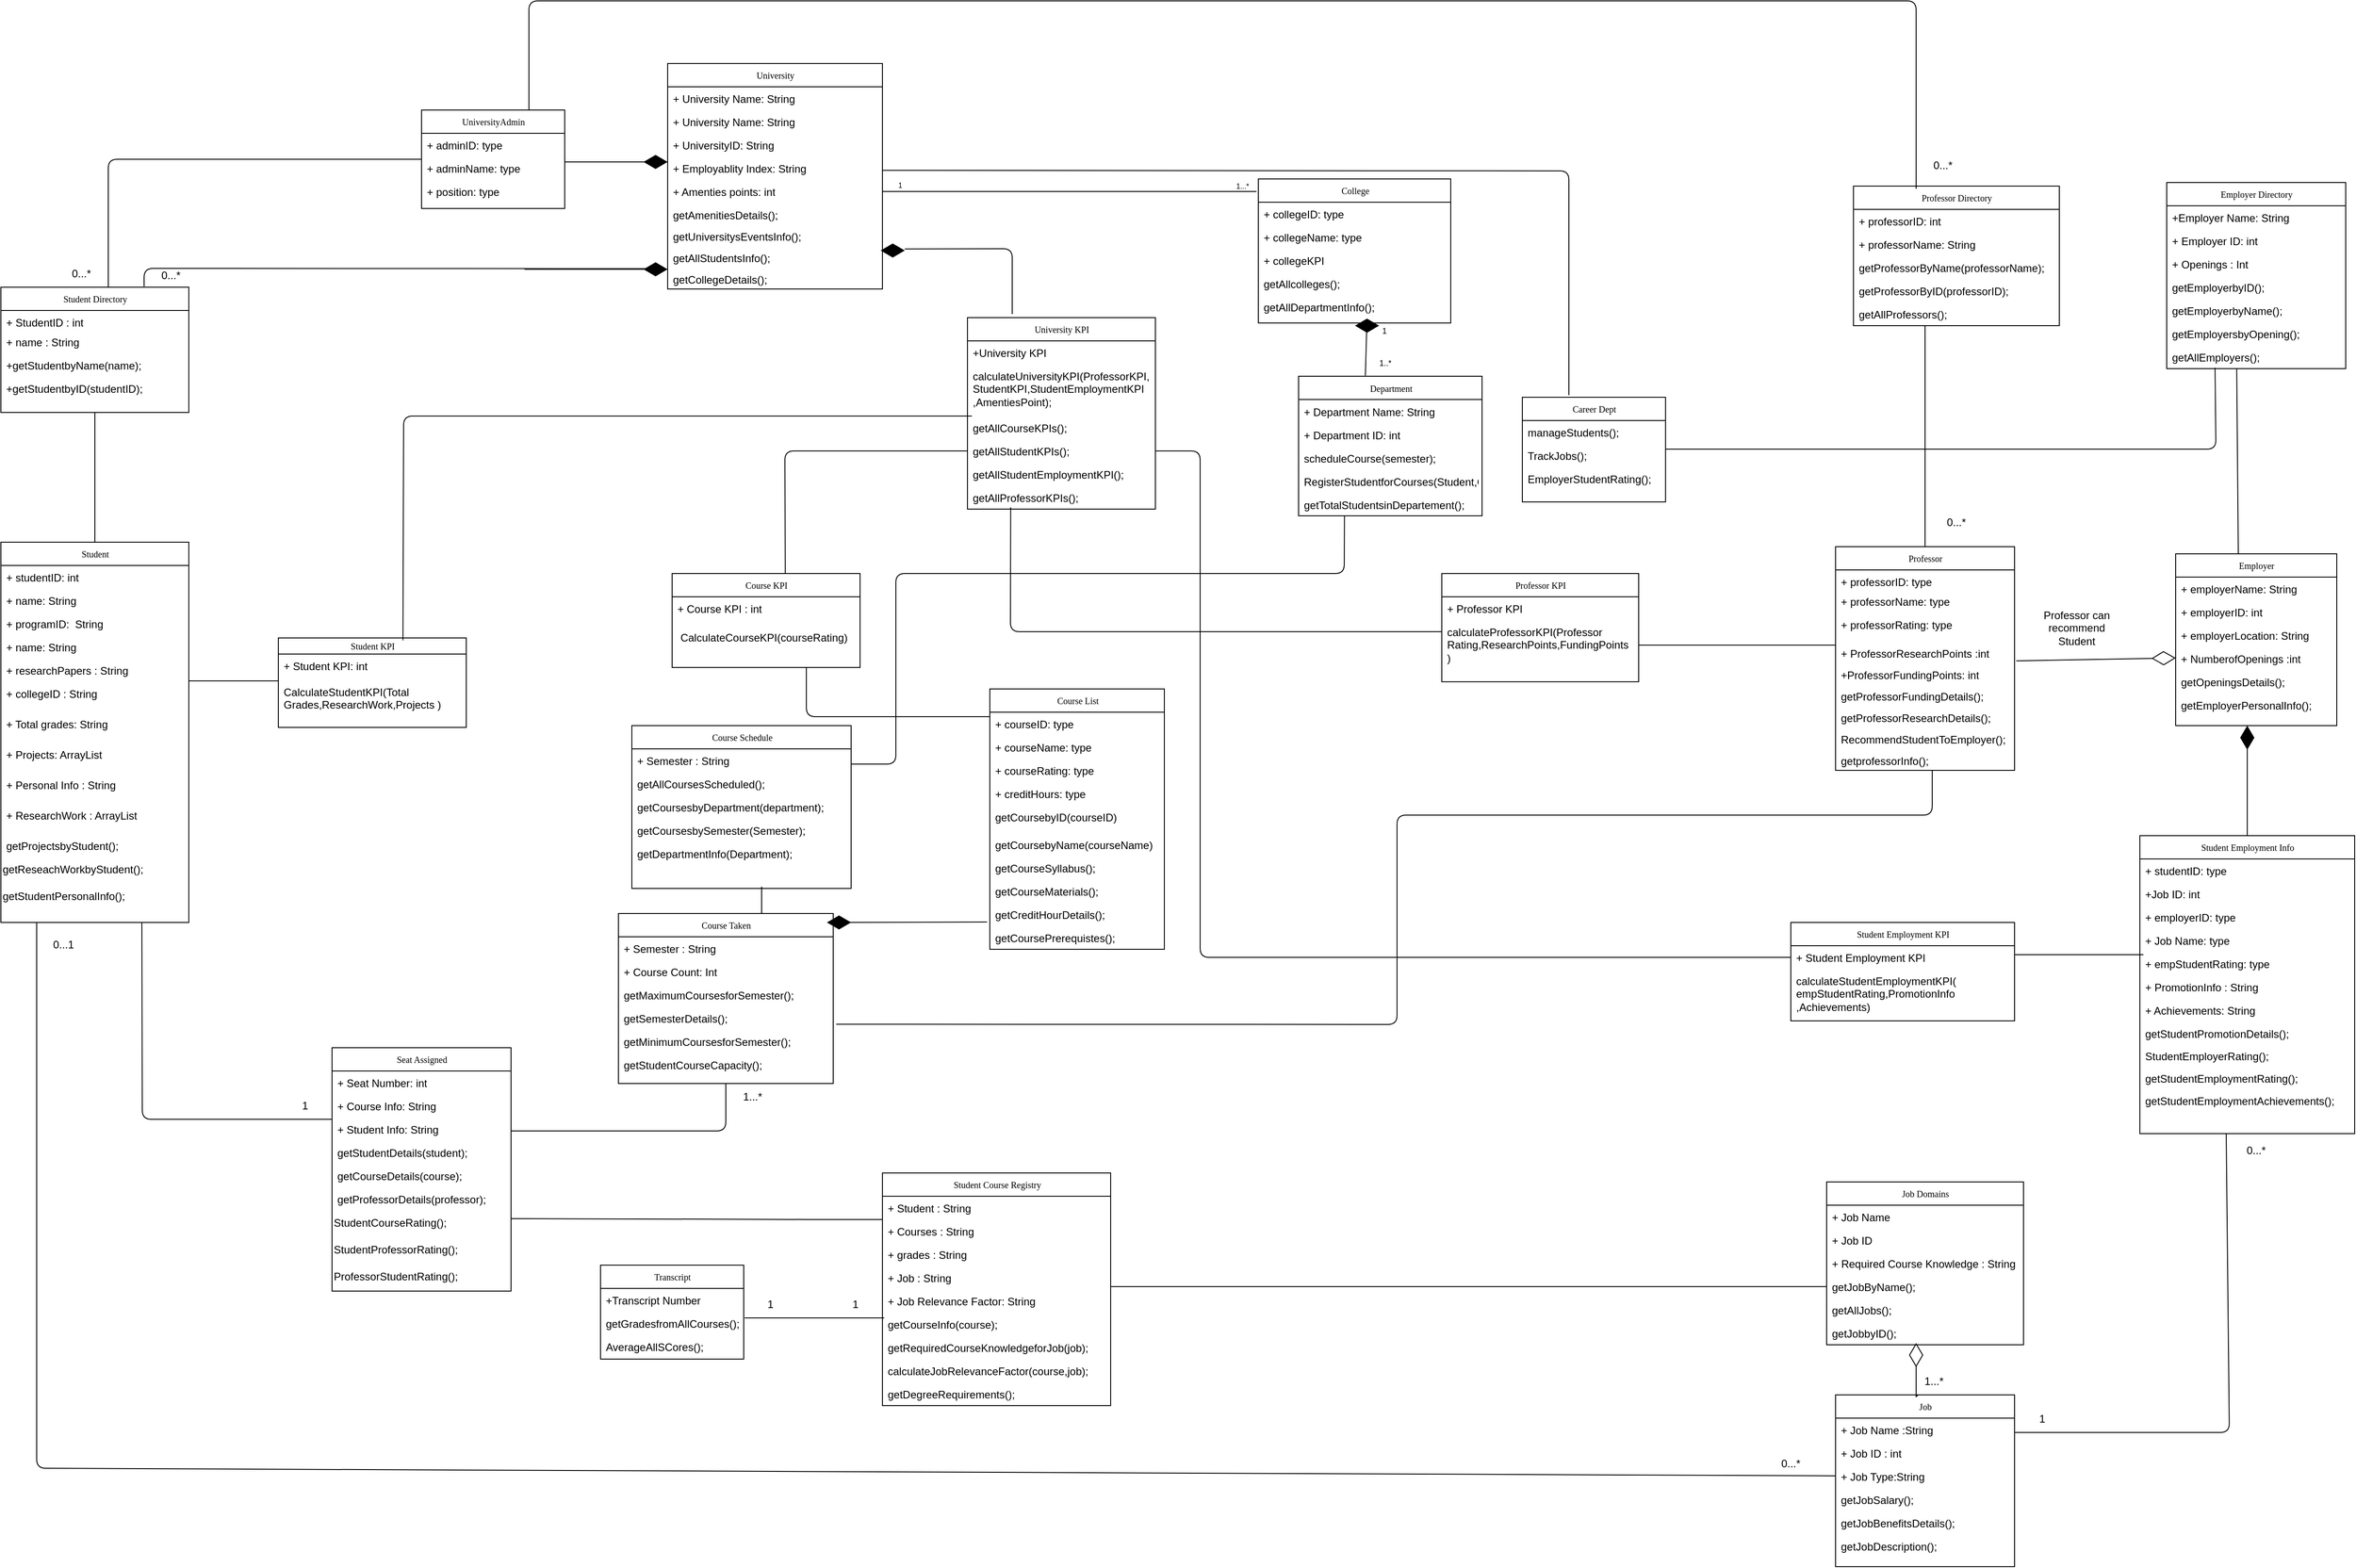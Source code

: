 <mxfile version="15.5.8" type="device" pages="6"><diagram name="Page1 - With Functions" id="QyIG4Cz8IgOCzTBCRymx"><mxGraphModel dx="2600" dy="1705" grid="1" gridSize="10" guides="1" tooltips="1" connect="1" arrows="1" fold="1" page="1" pageScale="1" pageWidth="827" pageHeight="1169" background="#ffffff" math="0" shadow="0"><root><mxCell id="wKeNUGiQfBAkdSbChaWL-0"/><mxCell id="wKeNUGiQfBAkdSbChaWL-1" parent="wKeNUGiQfBAkdSbChaWL-0"/><mxCell id="wKeNUGiQfBAkdSbChaWL-3" value="Course Taken" style="swimlane;html=1;fontStyle=0;childLayout=stackLayout;horizontal=1;startSize=26;fillColor=none;horizontalStack=0;resizeParent=1;resizeLast=0;collapsible=1;marginBottom=0;swimlaneFillColor=#ffffff;rounded=0;shadow=0;comic=0;labelBackgroundColor=none;strokeColor=#000000;strokeWidth=1;fontFamily=Verdana;fontSize=10;fontColor=#000000;align=center;" parent="wKeNUGiQfBAkdSbChaWL-1" vertex="1"><mxGeometry x="-350" y="420" width="240" height="190" as="geometry"><mxRectangle x="610" y="178" width="100" height="26" as="alternateBounds"/></mxGeometry></mxCell><mxCell id="wKeNUGiQfBAkdSbChaWL-5" value="+ Semester : String" style="text;html=1;strokeColor=none;fillColor=none;align=left;verticalAlign=top;spacingLeft=4;spacingRight=4;whiteSpace=wrap;overflow=hidden;rotatable=0;points=[[0,0.5],[1,0.5]];portConstraint=eastwest;" parent="wKeNUGiQfBAkdSbChaWL-3" vertex="1"><mxGeometry y="26" width="240" height="26" as="geometry"/></mxCell><mxCell id="wKeNUGiQfBAkdSbChaWL-6" value="+ Course Count: Int" style="text;html=1;strokeColor=none;fillColor=none;align=left;verticalAlign=top;spacingLeft=4;spacingRight=4;whiteSpace=wrap;overflow=hidden;rotatable=0;points=[[0,0.5],[1,0.5]];portConstraint=eastwest;" parent="wKeNUGiQfBAkdSbChaWL-3" vertex="1"><mxGeometry y="52" width="240" height="26" as="geometry"/></mxCell><mxCell id="wKeNUGiQfBAkdSbChaWL-9" value="getMaximumCoursesforSemester();" style="text;html=1;strokeColor=none;fillColor=none;align=left;verticalAlign=top;spacingLeft=4;spacingRight=4;whiteSpace=wrap;overflow=hidden;rotatable=0;points=[[0,0.5],[1,0.5]];portConstraint=eastwest;" parent="wKeNUGiQfBAkdSbChaWL-3" vertex="1"><mxGeometry y="78" width="240" height="26" as="geometry"/></mxCell><mxCell id="l1UBDdo185CK0k6Lbt40-20" value="getSemesterDetails();" style="text;html=1;strokeColor=none;fillColor=none;align=left;verticalAlign=top;spacingLeft=4;spacingRight=4;whiteSpace=wrap;overflow=hidden;rotatable=0;points=[[0,0.5],[1,0.5]];portConstraint=eastwest;" parent="wKeNUGiQfBAkdSbChaWL-3" vertex="1"><mxGeometry y="104" width="240" height="26" as="geometry"/></mxCell><mxCell id="H71rZjo10cwu-UzV1VQB-23" value="getMinimumCoursesforSemester();" style="text;html=1;strokeColor=none;fillColor=none;align=left;verticalAlign=top;spacingLeft=4;spacingRight=4;whiteSpace=wrap;overflow=hidden;rotatable=0;points=[[0,0.5],[1,0.5]];portConstraint=eastwest;" parent="wKeNUGiQfBAkdSbChaWL-3" vertex="1"><mxGeometry y="130" width="240" height="26" as="geometry"/></mxCell><mxCell id="P3MnXnFTfdX3w0snH74m-27" value="getStudentCourseCapacity();" style="text;html=1;strokeColor=none;fillColor=none;align=left;verticalAlign=top;spacingLeft=4;spacingRight=4;whiteSpace=wrap;overflow=hidden;rotatable=0;points=[[0,0.5],[1,0.5]];portConstraint=eastwest;" parent="wKeNUGiQfBAkdSbChaWL-3" vertex="1"><mxGeometry y="156" width="240" height="26" as="geometry"/></mxCell><mxCell id="wKeNUGiQfBAkdSbChaWL-11" value="Student" style="swimlane;html=1;fontStyle=0;childLayout=stackLayout;horizontal=1;startSize=26;fillColor=none;horizontalStack=0;resizeParent=1;resizeLast=0;collapsible=1;marginBottom=0;swimlaneFillColor=#ffffff;rounded=0;shadow=0;comic=0;labelBackgroundColor=none;strokeColor=#000000;strokeWidth=1;fontFamily=Verdana;fontSize=10;fontColor=#000000;align=center;" parent="wKeNUGiQfBAkdSbChaWL-1" vertex="1"><mxGeometry x="-1040" y="5" width="210" height="425" as="geometry"/></mxCell><mxCell id="wKeNUGiQfBAkdSbChaWL-12" value="+ studentID: int" style="text;html=1;strokeColor=none;fillColor=none;align=left;verticalAlign=top;spacingLeft=4;spacingRight=4;whiteSpace=wrap;overflow=hidden;rotatable=0;points=[[0,0.5],[1,0.5]];portConstraint=eastwest;" parent="wKeNUGiQfBAkdSbChaWL-11" vertex="1"><mxGeometry y="26" width="210" height="26" as="geometry"/></mxCell><mxCell id="wKeNUGiQfBAkdSbChaWL-13" value="+ name: String" style="text;html=1;strokeColor=none;fillColor=none;align=left;verticalAlign=top;spacingLeft=4;spacingRight=4;whiteSpace=wrap;overflow=hidden;rotatable=0;points=[[0,0.5],[1,0.5]];portConstraint=eastwest;" parent="wKeNUGiQfBAkdSbChaWL-11" vertex="1"><mxGeometry y="52" width="210" height="26" as="geometry"/></mxCell><mxCell id="wKeNUGiQfBAkdSbChaWL-14" value="+ programID:&amp;nbsp; String" style="text;html=1;strokeColor=none;fillColor=none;align=left;verticalAlign=top;spacingLeft=4;spacingRight=4;whiteSpace=wrap;overflow=hidden;rotatable=0;points=[[0,0.5],[1,0.5]];portConstraint=eastwest;" parent="wKeNUGiQfBAkdSbChaWL-11" vertex="1"><mxGeometry y="78" width="210" height="26" as="geometry"/></mxCell><mxCell id="1am34AhGpSYat56ixtQ7-2" value="+ name: String" style="text;html=1;strokeColor=none;fillColor=none;align=left;verticalAlign=top;spacingLeft=4;spacingRight=4;whiteSpace=wrap;overflow=hidden;rotatable=0;points=[[0,0.5],[1,0.5]];portConstraint=eastwest;" parent="wKeNUGiQfBAkdSbChaWL-11" vertex="1"><mxGeometry y="104" width="210" height="26" as="geometry"/></mxCell><mxCell id="wKeNUGiQfBAkdSbChaWL-30" value="+ researchPapers : String" style="text;html=1;strokeColor=none;fillColor=none;align=left;verticalAlign=top;spacingLeft=4;spacingRight=4;whiteSpace=wrap;overflow=hidden;rotatable=0;points=[[0,0.5],[1,0.5]];portConstraint=eastwest;" parent="wKeNUGiQfBAkdSbChaWL-11" vertex="1"><mxGeometry y="130" width="210" height="26" as="geometry"/></mxCell><mxCell id="1am34AhGpSYat56ixtQ7-1" value="+ collegeID : String" style="text;html=1;strokeColor=none;fillColor=none;align=left;verticalAlign=top;spacingLeft=4;spacingRight=4;whiteSpace=wrap;overflow=hidden;rotatable=0;points=[[0,0.5],[1,0.5]];portConstraint=eastwest;" parent="wKeNUGiQfBAkdSbChaWL-11" vertex="1"><mxGeometry y="156" width="210" height="34" as="geometry"/></mxCell><mxCell id="l1UBDdo185CK0k6Lbt40-13" value="+ Total grades: String" style="text;html=1;strokeColor=none;fillColor=none;align=left;verticalAlign=top;spacingLeft=4;spacingRight=4;whiteSpace=wrap;overflow=hidden;rotatable=0;points=[[0,0.5],[1,0.5]];portConstraint=eastwest;" parent="wKeNUGiQfBAkdSbChaWL-11" vertex="1"><mxGeometry y="190" width="210" height="34" as="geometry"/></mxCell><mxCell id="qSlGU-qjxk50hmWK1mZY-5" value="+ Projects: ArrayList" style="text;html=1;strokeColor=none;fillColor=none;align=left;verticalAlign=top;spacingLeft=4;spacingRight=4;whiteSpace=wrap;overflow=hidden;rotatable=0;points=[[0,0.5],[1,0.5]];portConstraint=eastwest;" parent="wKeNUGiQfBAkdSbChaWL-11" vertex="1"><mxGeometry y="224" width="210" height="34" as="geometry"/></mxCell><mxCell id="l1UBDdo185CK0k6Lbt40-12" value="+ Personal Info : String" style="text;html=1;strokeColor=none;fillColor=none;align=left;verticalAlign=top;spacingLeft=4;spacingRight=4;whiteSpace=wrap;overflow=hidden;rotatable=0;points=[[0,0.5],[1,0.5]];portConstraint=eastwest;" parent="wKeNUGiQfBAkdSbChaWL-11" vertex="1"><mxGeometry y="258" width="210" height="34" as="geometry"/></mxCell><mxCell id="qSlGU-qjxk50hmWK1mZY-6" value="+ ResearchWork : ArrayList" style="text;html=1;strokeColor=none;fillColor=none;align=left;verticalAlign=top;spacingLeft=4;spacingRight=4;whiteSpace=wrap;overflow=hidden;rotatable=0;points=[[0,0.5],[1,0.5]];portConstraint=eastwest;" parent="wKeNUGiQfBAkdSbChaWL-11" vertex="1"><mxGeometry y="292" width="210" height="34" as="geometry"/></mxCell><mxCell id="GWPhE6bNd9yhwovkvL2n-3" value="getProjectsbyStudent();" style="text;html=1;strokeColor=none;fillColor=none;align=left;verticalAlign=top;spacingLeft=4;spacingRight=4;whiteSpace=wrap;overflow=hidden;rotatable=0;points=[[0,0.5],[1,0.5]];portConstraint=eastwest;" parent="wKeNUGiQfBAkdSbChaWL-11" vertex="1"><mxGeometry y="326" width="210" height="26" as="geometry"/></mxCell><mxCell id="GWPhE6bNd9yhwovkvL2n-7" value="getReseachWorkbyStudent();" style="text;html=1;" parent="wKeNUGiQfBAkdSbChaWL-11" vertex="1"><mxGeometry y="352" width="210" height="30" as="geometry"/></mxCell><mxCell id="l1UBDdo185CK0k6Lbt40-14" value="getStudentPersonalInfo();" style="text;html=1;" parent="wKeNUGiQfBAkdSbChaWL-11" vertex="1"><mxGeometry y="382" width="210" height="30" as="geometry"/></mxCell><mxCell id="wKeNUGiQfBAkdSbChaWL-15" value="Course List" style="swimlane;html=1;fontStyle=0;childLayout=stackLayout;horizontal=1;startSize=26;fillColor=none;horizontalStack=0;resizeParent=1;resizeLast=0;collapsible=1;marginBottom=0;swimlaneFillColor=#ffffff;rounded=0;shadow=0;comic=0;labelBackgroundColor=none;strokeColor=#000000;strokeWidth=1;fontFamily=Verdana;fontSize=10;fontColor=#000000;align=center;" parent="wKeNUGiQfBAkdSbChaWL-1" vertex="1"><mxGeometry x="65" y="169" width="195" height="291" as="geometry"/></mxCell><mxCell id="wKeNUGiQfBAkdSbChaWL-16" value="+ courseID: type" style="text;html=1;strokeColor=none;fillColor=none;align=left;verticalAlign=top;spacingLeft=4;spacingRight=4;whiteSpace=wrap;overflow=hidden;rotatable=0;points=[[0,0.5],[1,0.5]];portConstraint=eastwest;" parent="wKeNUGiQfBAkdSbChaWL-15" vertex="1"><mxGeometry y="26" width="195" height="26" as="geometry"/></mxCell><mxCell id="wKeNUGiQfBAkdSbChaWL-17" value="+ courseName: type" style="text;html=1;strokeColor=none;fillColor=none;align=left;verticalAlign=top;spacingLeft=4;spacingRight=4;whiteSpace=wrap;overflow=hidden;rotatable=0;points=[[0,0.5],[1,0.5]];portConstraint=eastwest;" parent="wKeNUGiQfBAkdSbChaWL-15" vertex="1"><mxGeometry y="52" width="195" height="26" as="geometry"/></mxCell><mxCell id="wKeNUGiQfBAkdSbChaWL-7" value="+ courseRating: type" style="text;html=1;strokeColor=none;fillColor=none;align=left;verticalAlign=top;spacingLeft=4;spacingRight=4;whiteSpace=wrap;overflow=hidden;rotatable=0;points=[[0,0.5],[1,0.5]];portConstraint=eastwest;" parent="wKeNUGiQfBAkdSbChaWL-15" vertex="1"><mxGeometry y="78" width="195" height="26" as="geometry"/></mxCell><mxCell id="wKeNUGiQfBAkdSbChaWL-73" value="+ creditHours: type" style="text;html=1;strokeColor=none;fillColor=none;align=left;verticalAlign=top;spacingLeft=4;spacingRight=4;whiteSpace=wrap;overflow=hidden;rotatable=0;points=[[0,0.5],[1,0.5]];portConstraint=eastwest;" parent="wKeNUGiQfBAkdSbChaWL-15" vertex="1"><mxGeometry y="104" width="195" height="26" as="geometry"/></mxCell><mxCell id="wKeNUGiQfBAkdSbChaWL-32" value="getCoursebyID(courseID)" style="text;html=1;strokeColor=none;fillColor=none;align=left;verticalAlign=top;spacingLeft=4;spacingRight=4;whiteSpace=wrap;overflow=hidden;rotatable=0;points=[[0,0.5],[1,0.5]];portConstraint=eastwest;" parent="wKeNUGiQfBAkdSbChaWL-15" vertex="1"><mxGeometry y="130" width="195" height="31" as="geometry"/></mxCell><mxCell id="kCCGTFoxxh6VDTzacGzZ-0" value="getCoursebyName(courseName)" style="text;html=1;strokeColor=none;fillColor=none;align=left;verticalAlign=top;spacingLeft=4;spacingRight=4;whiteSpace=wrap;overflow=hidden;rotatable=0;points=[[0,0.5],[1,0.5]];portConstraint=eastwest;" parent="wKeNUGiQfBAkdSbChaWL-15" vertex="1"><mxGeometry y="161" width="195" height="26" as="geometry"/></mxCell><mxCell id="kCCGTFoxxh6VDTzacGzZ-1" value="getCourseSyllabus();" style="text;html=1;strokeColor=none;fillColor=none;align=left;verticalAlign=top;spacingLeft=4;spacingRight=4;whiteSpace=wrap;overflow=hidden;rotatable=0;points=[[0,0.5],[1,0.5]];portConstraint=eastwest;" parent="wKeNUGiQfBAkdSbChaWL-15" vertex="1"><mxGeometry y="187" width="195" height="26" as="geometry"/></mxCell><mxCell id="kCCGTFoxxh6VDTzacGzZ-2" value="getCourseMaterials();" style="text;html=1;strokeColor=none;fillColor=none;align=left;verticalAlign=top;spacingLeft=4;spacingRight=4;whiteSpace=wrap;overflow=hidden;rotatable=0;points=[[0,0.5],[1,0.5]];portConstraint=eastwest;" parent="wKeNUGiQfBAkdSbChaWL-15" vertex="1"><mxGeometry y="213" width="195" height="26" as="geometry"/></mxCell><mxCell id="W7noUkLy3SQ1hbO3r2_6-14" value="getCreditHourDetails();" style="text;html=1;strokeColor=none;fillColor=none;align=left;verticalAlign=top;spacingLeft=4;spacingRight=4;whiteSpace=wrap;overflow=hidden;rotatable=0;points=[[0,0.5],[1,0.5]];portConstraint=eastwest;" parent="wKeNUGiQfBAkdSbChaWL-15" vertex="1"><mxGeometry y="239" width="195" height="26" as="geometry"/></mxCell><mxCell id="W7noUkLy3SQ1hbO3r2_6-15" value="getCoursePrerequistes();" style="text;html=1;strokeColor=none;fillColor=none;align=left;verticalAlign=top;spacingLeft=4;spacingRight=4;whiteSpace=wrap;overflow=hidden;rotatable=0;points=[[0,0.5],[1,0.5]];portConstraint=eastwest;" parent="wKeNUGiQfBAkdSbChaWL-15" vertex="1"><mxGeometry y="265" width="195" height="26" as="geometry"/></mxCell><mxCell id="wKeNUGiQfBAkdSbChaWL-19" value="Department" style="swimlane;html=1;fontStyle=0;childLayout=stackLayout;horizontal=1;startSize=26;fillColor=none;horizontalStack=0;resizeParent=1;resizeLast=0;collapsible=1;marginBottom=0;swimlaneFillColor=#ffffff;rounded=0;shadow=0;comic=0;labelBackgroundColor=none;strokeColor=#000000;strokeWidth=1;fontFamily=Verdana;fontSize=10;fontColor=#000000;align=center;" parent="wKeNUGiQfBAkdSbChaWL-1" vertex="1"><mxGeometry x="410" y="-180.5" width="205" height="156" as="geometry"/></mxCell><mxCell id="wKeNUGiQfBAkdSbChaWL-20" value="+ Department Name: String" style="text;html=1;strokeColor=none;fillColor=none;align=left;verticalAlign=top;spacingLeft=4;spacingRight=4;whiteSpace=wrap;overflow=hidden;rotatable=0;points=[[0,0.5],[1,0.5]];portConstraint=eastwest;" parent="wKeNUGiQfBAkdSbChaWL-19" vertex="1"><mxGeometry y="26" width="205" height="26" as="geometry"/></mxCell><mxCell id="wKeNUGiQfBAkdSbChaWL-21" value="+ Department ID: int" style="text;html=1;strokeColor=none;fillColor=none;align=left;verticalAlign=top;spacingLeft=4;spacingRight=4;whiteSpace=wrap;overflow=hidden;rotatable=0;points=[[0,0.5],[1,0.5]];portConstraint=eastwest;" parent="wKeNUGiQfBAkdSbChaWL-19" vertex="1"><mxGeometry y="52" width="205" height="26" as="geometry"/></mxCell><mxCell id="YNunuhfD_DFWYXinCnOQ-4" value="scheduleCourse(semester);" style="text;html=1;strokeColor=none;fillColor=none;align=left;verticalAlign=top;spacingLeft=4;spacingRight=4;whiteSpace=wrap;overflow=hidden;rotatable=0;points=[[0,0.5],[1,0.5]];portConstraint=eastwest;" parent="wKeNUGiQfBAkdSbChaWL-19" vertex="1"><mxGeometry y="78" width="205" height="26" as="geometry"/></mxCell><mxCell id="YNunuhfD_DFWYXinCnOQ-5" value="RegisterStudentforCourses(Student,Course);" style="text;html=1;strokeColor=none;fillColor=none;align=left;verticalAlign=top;spacingLeft=4;spacingRight=4;whiteSpace=wrap;overflow=hidden;rotatable=0;points=[[0,0.5],[1,0.5]];portConstraint=eastwest;" parent="wKeNUGiQfBAkdSbChaWL-19" vertex="1"><mxGeometry y="104" width="205" height="26" as="geometry"/></mxCell><mxCell id="YNunuhfD_DFWYXinCnOQ-6" value="getTotalStudentsinDepartement();" style="text;html=1;strokeColor=none;fillColor=none;align=left;verticalAlign=top;spacingLeft=4;spacingRight=4;whiteSpace=wrap;overflow=hidden;rotatable=0;points=[[0,0.5],[1,0.5]];portConstraint=eastwest;" parent="wKeNUGiQfBAkdSbChaWL-19" vertex="1"><mxGeometry y="130" width="205" height="26" as="geometry"/></mxCell><mxCell id="wKeNUGiQfBAkdSbChaWL-22" value="Student Employment Info" style="swimlane;html=1;fontStyle=0;childLayout=stackLayout;horizontal=1;startSize=26;fillColor=none;horizontalStack=0;resizeParent=1;resizeLast=0;collapsible=1;marginBottom=0;swimlaneFillColor=#ffffff;rounded=0;shadow=0;comic=0;labelBackgroundColor=none;strokeColor=#000000;strokeWidth=1;fontFamily=Verdana;fontSize=10;fontColor=#000000;align=center;" parent="wKeNUGiQfBAkdSbChaWL-1" vertex="1"><mxGeometry x="1350" y="333" width="240" height="333" as="geometry"/></mxCell><mxCell id="wKeNUGiQfBAkdSbChaWL-23" value="+ studentID: type" style="text;html=1;strokeColor=none;fillColor=none;align=left;verticalAlign=top;spacingLeft=4;spacingRight=4;whiteSpace=wrap;overflow=hidden;rotatable=0;points=[[0,0.5],[1,0.5]];portConstraint=eastwest;" parent="wKeNUGiQfBAkdSbChaWL-22" vertex="1"><mxGeometry y="26" width="240" height="26" as="geometry"/></mxCell><mxCell id="wKeNUGiQfBAkdSbChaWL-24" value="+Job ID: int" style="text;html=1;strokeColor=none;fillColor=none;align=left;verticalAlign=top;spacingLeft=4;spacingRight=4;whiteSpace=wrap;overflow=hidden;rotatable=0;points=[[0,0.5],[1,0.5]];portConstraint=eastwest;" parent="wKeNUGiQfBAkdSbChaWL-22" vertex="1"><mxGeometry y="52" width="240" height="26" as="geometry"/></mxCell><mxCell id="wKeNUGiQfBAkdSbChaWL-25" value="+ employerID: type" style="text;html=1;strokeColor=none;fillColor=none;align=left;verticalAlign=top;spacingLeft=4;spacingRight=4;whiteSpace=wrap;overflow=hidden;rotatable=0;points=[[0,0.5],[1,0.5]];portConstraint=eastwest;" parent="wKeNUGiQfBAkdSbChaWL-22" vertex="1"><mxGeometry y="78" width="240" height="26" as="geometry"/></mxCell><mxCell id="wKeNUGiQfBAkdSbChaWL-52" value="+ Job Name: type" style="text;html=1;strokeColor=none;fillColor=none;align=left;verticalAlign=top;spacingLeft=4;spacingRight=4;whiteSpace=wrap;overflow=hidden;rotatable=0;points=[[0,0.5],[1,0.5]];portConstraint=eastwest;" parent="wKeNUGiQfBAkdSbChaWL-22" vertex="1"><mxGeometry y="104" width="240" height="26" as="geometry"/></mxCell><mxCell id="wKeNUGiQfBAkdSbChaWL-61" value="+ empStudentRating: type" style="text;html=1;strokeColor=none;fillColor=none;align=left;verticalAlign=top;spacingLeft=4;spacingRight=4;whiteSpace=wrap;overflow=hidden;rotatable=0;points=[[0,0.5],[1,0.5]];portConstraint=eastwest;" parent="wKeNUGiQfBAkdSbChaWL-22" vertex="1"><mxGeometry y="130" width="240" height="26" as="geometry"/></mxCell><mxCell id="GNgGtk36caIELOuCsJ38-44" value="+ PromotionInfo : String" style="text;html=1;strokeColor=none;fillColor=none;align=left;verticalAlign=top;spacingLeft=4;spacingRight=4;whiteSpace=wrap;overflow=hidden;rotatable=0;points=[[0,0.5],[1,0.5]];portConstraint=eastwest;" parent="wKeNUGiQfBAkdSbChaWL-22" vertex="1"><mxGeometry y="156" width="240" height="26" as="geometry"/></mxCell><mxCell id="GNgGtk36caIELOuCsJ38-45" value="+ Achievements: String" style="text;html=1;strokeColor=none;fillColor=none;align=left;verticalAlign=top;spacingLeft=4;spacingRight=4;whiteSpace=wrap;overflow=hidden;rotatable=0;points=[[0,0.5],[1,0.5]];portConstraint=eastwest;" parent="wKeNUGiQfBAkdSbChaWL-22" vertex="1"><mxGeometry y="182" width="240" height="26" as="geometry"/></mxCell><mxCell id="P3MnXnFTfdX3w0snH74m-32" value="getStudentPromotionDetails();" style="text;html=1;strokeColor=none;fillColor=none;align=left;verticalAlign=top;spacingLeft=4;spacingRight=4;whiteSpace=wrap;overflow=hidden;rotatable=0;points=[[0,0.5],[1,0.5]];portConstraint=eastwest;" parent="wKeNUGiQfBAkdSbChaWL-22" vertex="1"><mxGeometry y="208" width="240" height="25" as="geometry"/></mxCell><mxCell id="zgi2nZAOsEsUQs4WkaPi-2" value="StudentEmployerRating();" style="text;html=1;strokeColor=none;fillColor=none;align=left;verticalAlign=top;spacingLeft=4;spacingRight=4;whiteSpace=wrap;overflow=hidden;rotatable=0;points=[[0,0.5],[1,0.5]];portConstraint=eastwest;" parent="wKeNUGiQfBAkdSbChaWL-22" vertex="1"><mxGeometry y="233" width="240" height="25" as="geometry"/></mxCell><mxCell id="GNgGtk36caIELOuCsJ38-36" value="getStudentEmploymentRating();" style="text;html=1;strokeColor=none;fillColor=none;align=left;verticalAlign=top;spacingLeft=4;spacingRight=4;whiteSpace=wrap;overflow=hidden;rotatable=0;points=[[0,0.5],[1,0.5]];portConstraint=eastwest;" parent="wKeNUGiQfBAkdSbChaWL-22" vertex="1"><mxGeometry y="258" width="240" height="25" as="geometry"/></mxCell><mxCell id="H71rZjo10cwu-UzV1VQB-32" value="getStudentEmploymentAchievements();" style="text;html=1;strokeColor=none;fillColor=none;align=left;verticalAlign=top;spacingLeft=4;spacingRight=4;whiteSpace=wrap;overflow=hidden;rotatable=0;points=[[0,0.5],[1,0.5]];portConstraint=eastwest;" parent="wKeNUGiQfBAkdSbChaWL-22" vertex="1"><mxGeometry y="283" width="240" height="25" as="geometry"/></mxCell><mxCell id="wKeNUGiQfBAkdSbChaWL-27" value="Professor Directory" style="swimlane;html=1;fontStyle=0;childLayout=stackLayout;horizontal=1;startSize=26;fillColor=none;horizontalStack=0;resizeParent=1;resizeLast=0;collapsible=1;marginBottom=0;swimlaneFillColor=#ffffff;rounded=0;shadow=0;comic=0;labelBackgroundColor=none;strokeColor=#000000;strokeWidth=1;fontFamily=Verdana;fontSize=10;fontColor=#000000;align=center;" parent="wKeNUGiQfBAkdSbChaWL-1" vertex="1"><mxGeometry x="1030" y="-393" width="230" height="156" as="geometry"><mxRectangle x="615" y="560.5" width="80" height="26" as="alternateBounds"/></mxGeometry></mxCell><mxCell id="wKeNUGiQfBAkdSbChaWL-28" value="+ professorID: int" style="text;html=1;strokeColor=none;fillColor=none;align=left;verticalAlign=top;spacingLeft=4;spacingRight=4;whiteSpace=wrap;overflow=hidden;rotatable=0;points=[[0,0.5],[1,0.5]];portConstraint=eastwest;" parent="wKeNUGiQfBAkdSbChaWL-27" vertex="1"><mxGeometry y="26" width="230" height="26" as="geometry"/></mxCell><mxCell id="wKeNUGiQfBAkdSbChaWL-29" value="+ professorName: String" style="text;html=1;strokeColor=none;fillColor=none;align=left;verticalAlign=top;spacingLeft=4;spacingRight=4;whiteSpace=wrap;overflow=hidden;rotatable=0;points=[[0,0.5],[1,0.5]];portConstraint=eastwest;" parent="wKeNUGiQfBAkdSbChaWL-27" vertex="1"><mxGeometry y="52" width="230" height="26" as="geometry"/></mxCell><mxCell id="Eb_P_WbjvTLACdOzZqYg-22" value="getProfessorByName(professorName);" style="text;html=1;strokeColor=none;fillColor=none;align=left;verticalAlign=top;spacingLeft=4;spacingRight=4;whiteSpace=wrap;overflow=hidden;rotatable=0;points=[[0,0.5],[1,0.5]];portConstraint=eastwest;" parent="wKeNUGiQfBAkdSbChaWL-27" vertex="1"><mxGeometry y="78" width="230" height="26" as="geometry"/></mxCell><mxCell id="Eb_P_WbjvTLACdOzZqYg-21" value="getProfessorByID(professorID);" style="text;html=1;strokeColor=none;fillColor=none;align=left;verticalAlign=top;spacingLeft=4;spacingRight=4;whiteSpace=wrap;overflow=hidden;rotatable=0;points=[[0,0.5],[1,0.5]];portConstraint=eastwest;" parent="wKeNUGiQfBAkdSbChaWL-27" vertex="1"><mxGeometry y="104" width="230" height="26" as="geometry"/></mxCell><mxCell id="Eb_P_WbjvTLACdOzZqYg-23" value="getAllProfessors();" style="text;html=1;strokeColor=none;fillColor=none;align=left;verticalAlign=top;spacingLeft=4;spacingRight=4;whiteSpace=wrap;overflow=hidden;rotatable=0;points=[[0,0.5],[1,0.5]];portConstraint=eastwest;" parent="wKeNUGiQfBAkdSbChaWL-27" vertex="1"><mxGeometry y="130" width="230" height="26" as="geometry"/></mxCell><mxCell id="wKeNUGiQfBAkdSbChaWL-33" value="College" style="swimlane;html=1;fontStyle=0;childLayout=stackLayout;horizontal=1;startSize=26;fillColor=none;horizontalStack=0;resizeParent=1;resizeLast=0;collapsible=1;marginBottom=0;swimlaneFillColor=#ffffff;rounded=0;shadow=0;comic=0;labelBackgroundColor=none;strokeColor=#000000;strokeWidth=1;fontFamily=Verdana;fontSize=10;fontColor=#000000;align=center;" parent="wKeNUGiQfBAkdSbChaWL-1" vertex="1"><mxGeometry x="365" y="-401" width="215" height="161" as="geometry"><mxRectangle x="610" y="178" width="100" height="26" as="alternateBounds"/></mxGeometry></mxCell><mxCell id="wKeNUGiQfBAkdSbChaWL-34" value="+ collegeID: type" style="text;html=1;strokeColor=none;fillColor=none;align=left;verticalAlign=top;spacingLeft=4;spacingRight=4;whiteSpace=wrap;overflow=hidden;rotatable=0;points=[[0,0.5],[1,0.5]];portConstraint=eastwest;" parent="wKeNUGiQfBAkdSbChaWL-33" vertex="1"><mxGeometry y="26" width="215" height="26" as="geometry"/></mxCell><mxCell id="wKeNUGiQfBAkdSbChaWL-35" value="+ collegeName: type" style="text;html=1;strokeColor=none;fillColor=none;align=left;verticalAlign=top;spacingLeft=4;spacingRight=4;whiteSpace=wrap;overflow=hidden;rotatable=0;points=[[0,0.5],[1,0.5]];portConstraint=eastwest;" parent="wKeNUGiQfBAkdSbChaWL-33" vertex="1"><mxGeometry y="52" width="215" height="26" as="geometry"/></mxCell><mxCell id="wKeNUGiQfBAkdSbChaWL-39" value="+ collegeKPI&amp;nbsp;" style="text;html=1;strokeColor=none;fillColor=none;align=left;verticalAlign=top;spacingLeft=4;spacingRight=4;whiteSpace=wrap;overflow=hidden;rotatable=0;points=[[0,0.5],[1,0.5]];portConstraint=eastwest;" parent="wKeNUGiQfBAkdSbChaWL-33" vertex="1"><mxGeometry y="78" width="215" height="26" as="geometry"/></mxCell><mxCell id="Eb_P_WbjvTLACdOzZqYg-0" value="getAllcolleges();" style="text;html=1;strokeColor=none;fillColor=none;align=left;verticalAlign=top;spacingLeft=4;spacingRight=4;whiteSpace=wrap;overflow=hidden;rotatable=0;points=[[0,0.5],[1,0.5]];portConstraint=eastwest;" parent="wKeNUGiQfBAkdSbChaWL-33" vertex="1"><mxGeometry y="104" width="215" height="26" as="geometry"/></mxCell><mxCell id="YNunuhfD_DFWYXinCnOQ-2" value="getAllDepartmentInfo();" style="text;html=1;strokeColor=none;fillColor=none;align=left;verticalAlign=top;spacingLeft=4;spacingRight=4;whiteSpace=wrap;overflow=hidden;rotatable=0;points=[[0,0.5],[1,0.5]];portConstraint=eastwest;" parent="wKeNUGiQfBAkdSbChaWL-33" vertex="1"><mxGeometry y="130" width="215" height="26" as="geometry"/></mxCell><mxCell id="wKeNUGiQfBAkdSbChaWL-49" value="Employer" style="swimlane;html=1;fontStyle=0;childLayout=stackLayout;horizontal=1;startSize=26;fillColor=none;horizontalStack=0;resizeParent=1;resizeLast=0;collapsible=1;marginBottom=0;swimlaneFillColor=#ffffff;rounded=0;shadow=0;comic=0;labelBackgroundColor=none;strokeColor=#000000;strokeWidth=1;fontFamily=Verdana;fontSize=10;fontColor=#000000;align=center;" parent="wKeNUGiQfBAkdSbChaWL-1" vertex="1"><mxGeometry x="1390" y="18" width="180" height="192" as="geometry"/></mxCell><mxCell id="wKeNUGiQfBAkdSbChaWL-51" value="+ employerName: String" style="text;html=1;strokeColor=none;fillColor=none;align=left;verticalAlign=top;spacingLeft=4;spacingRight=4;whiteSpace=wrap;overflow=hidden;rotatable=0;points=[[0,0.5],[1,0.5]];portConstraint=eastwest;" parent="wKeNUGiQfBAkdSbChaWL-49" vertex="1"><mxGeometry y="26" width="180" height="26" as="geometry"/></mxCell><mxCell id="wKeNUGiQfBAkdSbChaWL-50" value="+ employerID: int" style="text;html=1;strokeColor=none;fillColor=none;align=left;verticalAlign=top;spacingLeft=4;spacingRight=4;whiteSpace=wrap;overflow=hidden;rotatable=0;points=[[0,0.5],[1,0.5]];portConstraint=eastwest;" parent="wKeNUGiQfBAkdSbChaWL-49" vertex="1"><mxGeometry y="52" width="180" height="26" as="geometry"/></mxCell><mxCell id="GNgGtk36caIELOuCsJ38-30" value="+ employerLocation: String" style="text;html=1;strokeColor=none;fillColor=none;align=left;verticalAlign=top;spacingLeft=4;spacingRight=4;whiteSpace=wrap;overflow=hidden;rotatable=0;points=[[0,0.5],[1,0.5]];portConstraint=eastwest;" parent="wKeNUGiQfBAkdSbChaWL-49" vertex="1"><mxGeometry y="78" width="180" height="26" as="geometry"/></mxCell><mxCell id="GNgGtk36caIELOuCsJ38-31" value="+ NumberofOpenings :int" style="text;html=1;strokeColor=none;fillColor=none;align=left;verticalAlign=top;spacingLeft=4;spacingRight=4;whiteSpace=wrap;overflow=hidden;rotatable=0;points=[[0,0.5],[1,0.5]];portConstraint=eastwest;" parent="wKeNUGiQfBAkdSbChaWL-49" vertex="1"><mxGeometry y="104" width="180" height="26" as="geometry"/></mxCell><mxCell id="H71rZjo10cwu-UzV1VQB-15" value="getOpeningsDetails();" style="text;html=1;strokeColor=none;fillColor=none;align=left;verticalAlign=top;spacingLeft=4;spacingRight=4;whiteSpace=wrap;overflow=hidden;rotatable=0;points=[[0,0.5],[1,0.5]];portConstraint=eastwest;" parent="wKeNUGiQfBAkdSbChaWL-49" vertex="1"><mxGeometry y="130" width="180" height="26" as="geometry"/></mxCell><mxCell id="H71rZjo10cwu-UzV1VQB-30" value="getEmployerPersonalInfo();" style="text;html=1;strokeColor=none;fillColor=none;align=left;verticalAlign=top;spacingLeft=4;spacingRight=4;whiteSpace=wrap;overflow=hidden;rotatable=0;points=[[0,0.5],[1,0.5]];portConstraint=eastwest;" parent="wKeNUGiQfBAkdSbChaWL-49" vertex="1"><mxGeometry y="156" width="180" height="26" as="geometry"/></mxCell><mxCell id="wKeNUGiQfBAkdSbChaWL-63" value="Seat Assigned" style="swimlane;html=1;fontStyle=0;childLayout=stackLayout;horizontal=1;startSize=26;fillColor=none;horizontalStack=0;resizeParent=1;resizeLast=0;collapsible=1;marginBottom=0;swimlaneFillColor=#ffffff;rounded=0;shadow=0;comic=0;labelBackgroundColor=none;strokeColor=#000000;strokeWidth=1;fontFamily=Verdana;fontSize=10;fontColor=#000000;align=center;" parent="wKeNUGiQfBAkdSbChaWL-1" vertex="1"><mxGeometry x="-670" y="570" width="200" height="272" as="geometry"><mxRectangle x="610" y="178" width="100" height="26" as="alternateBounds"/></mxGeometry></mxCell><mxCell id="wKeNUGiQfBAkdSbChaWL-64" value="+ Seat Number: int" style="text;html=1;strokeColor=none;fillColor=none;align=left;verticalAlign=top;spacingLeft=4;spacingRight=4;whiteSpace=wrap;overflow=hidden;rotatable=0;points=[[0,0.5],[1,0.5]];portConstraint=eastwest;" parent="wKeNUGiQfBAkdSbChaWL-63" vertex="1"><mxGeometry y="26" width="200" height="26" as="geometry"/></mxCell><mxCell id="P3MnXnFTfdX3w0snH74m-30" value="+ Course Info: String" style="text;html=1;strokeColor=none;fillColor=none;align=left;verticalAlign=top;spacingLeft=4;spacingRight=4;whiteSpace=wrap;overflow=hidden;rotatable=0;points=[[0,0.5],[1,0.5]];portConstraint=eastwest;" parent="wKeNUGiQfBAkdSbChaWL-63" vertex="1"><mxGeometry y="52" width="200" height="26" as="geometry"/></mxCell><mxCell id="P3MnXnFTfdX3w0snH74m-31" value="+ Student Info: String" style="text;html=1;strokeColor=none;fillColor=none;align=left;verticalAlign=top;spacingLeft=4;spacingRight=4;whiteSpace=wrap;overflow=hidden;rotatable=0;points=[[0,0.5],[1,0.5]];portConstraint=eastwest;" parent="wKeNUGiQfBAkdSbChaWL-63" vertex="1"><mxGeometry y="78" width="200" height="26" as="geometry"/></mxCell><mxCell id="wKeNUGiQfBAkdSbChaWL-65" value="getStudentDetails(student);" style="text;html=1;strokeColor=none;fillColor=none;align=left;verticalAlign=top;spacingLeft=4;spacingRight=4;whiteSpace=wrap;overflow=hidden;rotatable=0;points=[[0,0.5],[1,0.5]];portConstraint=eastwest;" parent="wKeNUGiQfBAkdSbChaWL-63" vertex="1"><mxGeometry y="104" width="200" height="26" as="geometry"/></mxCell><mxCell id="wKeNUGiQfBAkdSbChaWL-66" value="getCourseDetails(course);" style="text;html=1;strokeColor=none;fillColor=none;align=left;verticalAlign=top;spacingLeft=4;spacingRight=4;whiteSpace=wrap;overflow=hidden;rotatable=0;points=[[0,0.5],[1,0.5]];portConstraint=eastwest;" parent="wKeNUGiQfBAkdSbChaWL-63" vertex="1"><mxGeometry y="130" width="200" height="26" as="geometry"/></mxCell><mxCell id="l1UBDdo185CK0k6Lbt40-21" value="getProfessorDetails(professor);" style="text;html=1;strokeColor=none;fillColor=none;align=left;verticalAlign=top;spacingLeft=4;spacingRight=4;whiteSpace=wrap;overflow=hidden;rotatable=0;points=[[0,0.5],[1,0.5]];portConstraint=eastwest;" parent="wKeNUGiQfBAkdSbChaWL-63" vertex="1"><mxGeometry y="156" width="200" height="26" as="geometry"/></mxCell><mxCell id="W7noUkLy3SQ1hbO3r2_6-13" value="StudentCourseRating();" style="text;html=1;" parent="wKeNUGiQfBAkdSbChaWL-63" vertex="1"><mxGeometry y="182" width="200" height="30" as="geometry"/></mxCell><mxCell id="H71rZjo10cwu-UzV1VQB-22" value="StudentProfessorRating();" style="text;html=1;" parent="wKeNUGiQfBAkdSbChaWL-63" vertex="1"><mxGeometry y="212" width="200" height="30" as="geometry"/></mxCell><mxCell id="l1UBDdo185CK0k6Lbt40-15" value="ProfessorStudentRating();" style="text;html=1;" parent="wKeNUGiQfBAkdSbChaWL-63" vertex="1"><mxGeometry y="242" width="200" height="30" as="geometry"/></mxCell><mxCell id="wKeNUGiQfBAkdSbChaWL-67" value="Career Dept" style="swimlane;html=1;fontStyle=0;childLayout=stackLayout;horizontal=1;startSize=26;fillColor=none;horizontalStack=0;resizeParent=1;resizeLast=0;collapsible=1;marginBottom=0;swimlaneFillColor=#ffffff;rounded=0;shadow=0;comic=0;labelBackgroundColor=none;strokeColor=#000000;strokeWidth=1;fontFamily=Verdana;fontSize=10;fontColor=#000000;align=center;" parent="wKeNUGiQfBAkdSbChaWL-1" vertex="1"><mxGeometry x="660" y="-157" width="160" height="117" as="geometry"><mxRectangle x="610" y="178" width="100" height="26" as="alternateBounds"/></mxGeometry></mxCell><mxCell id="wKeNUGiQfBAkdSbChaWL-68" value="manageStudents();" style="text;html=1;strokeColor=none;fillColor=none;align=left;verticalAlign=top;spacingLeft=4;spacingRight=4;whiteSpace=wrap;overflow=hidden;rotatable=0;points=[[0,0.5],[1,0.5]];portConstraint=eastwest;" parent="wKeNUGiQfBAkdSbChaWL-67" vertex="1"><mxGeometry y="26" width="160" height="26" as="geometry"/></mxCell><mxCell id="wKeNUGiQfBAkdSbChaWL-69" value="TrackJobs();" style="text;html=1;strokeColor=none;fillColor=none;align=left;verticalAlign=top;spacingLeft=4;spacingRight=4;whiteSpace=wrap;overflow=hidden;rotatable=0;points=[[0,0.5],[1,0.5]];portConstraint=eastwest;" parent="wKeNUGiQfBAkdSbChaWL-67" vertex="1"><mxGeometry y="52" width="160" height="26" as="geometry"/></mxCell><mxCell id="GNgGtk36caIELOuCsJ38-28" value="EmployerStudentRating();" style="text;html=1;strokeColor=none;fillColor=none;align=left;verticalAlign=top;spacingLeft=4;spacingRight=4;whiteSpace=wrap;overflow=hidden;rotatable=0;points=[[0,0.5],[1,0.5]];portConstraint=eastwest;" parent="wKeNUGiQfBAkdSbChaWL-67" vertex="1"><mxGeometry y="78" width="160" height="26" as="geometry"/></mxCell><mxCell id="l1UBDdo185CK0k6Lbt40-9" value="" style="endArrow=none;html=1;fontFamily=Helvetica;fontSize=11;fontColor=#000000;align=center;strokeColor=#000000;edgeStyle=orthogonalEdgeStyle;" parent="wKeNUGiQfBAkdSbChaWL-1" source="l1UBDdo185CK0k6Lbt40-1" target="wKeNUGiQfBAkdSbChaWL-11" edge="1"><mxGeometry relative="1" as="geometry"><mxPoint x="-790" y="-195" as="targetPoint"/></mxGeometry></mxCell><mxCell id="l1UBDdo185CK0k6Lbt40-1" value="Student Directory" style="swimlane;html=1;fontStyle=0;childLayout=stackLayout;horizontal=1;startSize=26;fillColor=none;horizontalStack=0;resizeParent=1;resizeLast=0;collapsible=1;marginBottom=0;swimlaneFillColor=#ffffff;rounded=0;shadow=0;comic=0;labelBackgroundColor=none;strokeColor=#000000;strokeWidth=1;fontFamily=Verdana;fontSize=10;fontColor=#000000;align=center;" parent="wKeNUGiQfBAkdSbChaWL-1" vertex="1"><mxGeometry x="-1040" y="-280" width="210" height="140" as="geometry"><mxRectangle x="610" y="178" width="100" height="26" as="alternateBounds"/></mxGeometry></mxCell><mxCell id="l1UBDdo185CK0k6Lbt40-2" value="+ StudentID : int" style="text;html=1;strokeColor=none;fillColor=none;align=left;verticalAlign=top;spacingLeft=4;spacingRight=4;whiteSpace=wrap;overflow=hidden;rotatable=0;points=[[0,0.5],[1,0.5]];portConstraint=eastwest;" parent="l1UBDdo185CK0k6Lbt40-1" vertex="1"><mxGeometry y="26" width="210" height="22" as="geometry"/></mxCell><mxCell id="l1UBDdo185CK0k6Lbt40-3" value="+ name : String" style="text;html=1;strokeColor=none;fillColor=none;align=left;verticalAlign=top;spacingLeft=4;spacingRight=4;whiteSpace=wrap;overflow=hidden;rotatable=0;points=[[0,0.5],[1,0.5]];portConstraint=eastwest;" parent="l1UBDdo185CK0k6Lbt40-1" vertex="1"><mxGeometry y="48" width="210" height="26" as="geometry"/></mxCell><mxCell id="l1UBDdo185CK0k6Lbt40-4" value="+getStudentbyName(name);" style="text;html=1;strokeColor=none;fillColor=none;align=left;verticalAlign=top;spacingLeft=4;spacingRight=4;whiteSpace=wrap;overflow=hidden;rotatable=0;points=[[0,0.5],[1,0.5]];portConstraint=eastwest;" parent="l1UBDdo185CK0k6Lbt40-1" vertex="1"><mxGeometry y="74" width="210" height="26" as="geometry"/></mxCell><mxCell id="l1UBDdo185CK0k6Lbt40-11" value="+getStudentbyID(studentID);" style="text;html=1;strokeColor=none;fillColor=none;align=left;verticalAlign=top;spacingLeft=4;spacingRight=4;whiteSpace=wrap;overflow=hidden;rotatable=0;points=[[0,0.5],[1,0.5]];portConstraint=eastwest;" parent="l1UBDdo185CK0k6Lbt40-1" vertex="1"><mxGeometry y="100" width="210" height="26" as="geometry"/></mxCell><mxCell id="l1UBDdo185CK0k6Lbt40-16" value="UniversityAdmin" style="swimlane;html=1;fontStyle=0;childLayout=stackLayout;horizontal=1;startSize=26;fillColor=none;horizontalStack=0;resizeParent=1;resizeLast=0;collapsible=1;marginBottom=0;swimlaneFillColor=#ffffff;rounded=0;shadow=0;comic=0;labelBackgroundColor=none;strokeColor=#000000;strokeWidth=1;fontFamily=Verdana;fontSize=10;fontColor=#000000;align=center;" parent="wKeNUGiQfBAkdSbChaWL-1" vertex="1"><mxGeometry x="-570" y="-478" width="160" height="110" as="geometry"><mxRectangle x="-570" y="-478" width="100" height="26" as="alternateBounds"/></mxGeometry></mxCell><mxCell id="l1UBDdo185CK0k6Lbt40-17" value="+ adminID: type" style="text;html=1;strokeColor=none;fillColor=none;align=left;verticalAlign=top;spacingLeft=4;spacingRight=4;whiteSpace=wrap;overflow=hidden;rotatable=0;points=[[0,0.5],[1,0.5]];portConstraint=eastwest;" parent="l1UBDdo185CK0k6Lbt40-16" vertex="1"><mxGeometry y="26" width="160" height="26" as="geometry"/></mxCell><mxCell id="l1UBDdo185CK0k6Lbt40-18" value="+ adminName: type" style="text;html=1;strokeColor=none;fillColor=none;align=left;verticalAlign=top;spacingLeft=4;spacingRight=4;whiteSpace=wrap;overflow=hidden;rotatable=0;points=[[0,0.5],[1,0.5]];portConstraint=eastwest;" parent="l1UBDdo185CK0k6Lbt40-16" vertex="1"><mxGeometry y="52" width="160" height="26" as="geometry"/></mxCell><mxCell id="l1UBDdo185CK0k6Lbt40-19" value="+ position: type" style="text;html=1;strokeColor=none;fillColor=none;align=left;verticalAlign=top;spacingLeft=4;spacingRight=4;whiteSpace=wrap;overflow=hidden;rotatable=0;points=[[0,0.5],[1,0.5]];portConstraint=eastwest;" parent="l1UBDdo185CK0k6Lbt40-16" vertex="1"><mxGeometry y="78" width="160" height="26" as="geometry"/></mxCell><mxCell id="wKeNUGiQfBAkdSbChaWL-74" value="" style="endArrow=none;html=1;fontFamily=Helvetica;fontSize=11;fontColor=#000000;align=center;strokeColor=#000000;exitX=0.75;exitY=1;exitDx=0;exitDy=0;" parent="wKeNUGiQfBAkdSbChaWL-1" source="wKeNUGiQfBAkdSbChaWL-11" edge="1"><mxGeometry width="50" height="50" relative="1" as="geometry"><mxPoint x="280" y="190" as="sourcePoint"/><mxPoint x="-670" y="650" as="targetPoint"/><Array as="points"><mxPoint x="-882" y="650"/></Array></mxGeometry></mxCell><mxCell id="qSlGU-qjxk50hmWK1mZY-0" value="Student KPI" style="swimlane;html=1;fontStyle=0;childLayout=stackLayout;horizontal=1;startSize=18;fillColor=none;horizontalStack=0;resizeParent=1;resizeLast=0;collapsible=1;marginBottom=0;swimlaneFillColor=#ffffff;rounded=0;shadow=0;comic=0;labelBackgroundColor=none;strokeColor=#000000;strokeWidth=1;fontFamily=Verdana;fontSize=10;fontColor=#000000;align=center;" parent="wKeNUGiQfBAkdSbChaWL-1" vertex="1"><mxGeometry x="-730" y="112" width="210" height="100" as="geometry"><mxRectangle x="610" y="178" width="100" height="26" as="alternateBounds"/></mxGeometry></mxCell><mxCell id="qSlGU-qjxk50hmWK1mZY-1" value="+ Student KPI: int" style="text;html=1;strokeColor=none;fillColor=none;align=left;verticalAlign=top;spacingLeft=4;spacingRight=4;whiteSpace=wrap;overflow=hidden;rotatable=0;points=[[0,0.5],[1,0.5]];portConstraint=eastwest;" parent="qSlGU-qjxk50hmWK1mZY-0" vertex="1"><mxGeometry y="18" width="210" height="29" as="geometry"/></mxCell><mxCell id="qSlGU-qjxk50hmWK1mZY-4" value="CalculateStudentKPI(Total Grades,ResearchWork,Projects )" style="text;html=1;strokeColor=none;fillColor=none;align=left;verticalAlign=top;spacingLeft=4;spacingRight=4;whiteSpace=wrap;overflow=hidden;rotatable=0;points=[[0,0.5],[1,0.5]];portConstraint=eastwest;" parent="qSlGU-qjxk50hmWK1mZY-0" vertex="1"><mxGeometry y="47" width="210" height="43" as="geometry"/></mxCell><mxCell id="qSlGU-qjxk50hmWK1mZY-7" value="" style="endArrow=none;html=1;fontFamily=Helvetica;fontSize=11;fontColor=#000000;align=center;strokeColor=#000000;" parent="wKeNUGiQfBAkdSbChaWL-1" edge="1"><mxGeometry width="50" height="50" relative="1" as="geometry"><mxPoint x="-830" y="160" as="sourcePoint"/><mxPoint x="-730" y="160" as="targetPoint"/></mxGeometry></mxCell><mxCell id="XcLfACXltD8vMGGk3OCF-1" value="University KPI" style="swimlane;html=1;fontStyle=0;childLayout=stackLayout;horizontal=1;startSize=26;fillColor=none;horizontalStack=0;resizeParent=1;resizeLast=0;collapsible=1;marginBottom=0;swimlaneFillColor=#ffffff;rounded=0;shadow=0;comic=0;labelBackgroundColor=none;strokeColor=#000000;strokeWidth=1;fontFamily=Verdana;fontSize=10;fontColor=#000000;align=center;" parent="wKeNUGiQfBAkdSbChaWL-1" vertex="1"><mxGeometry x="40" y="-246" width="210" height="214" as="geometry"><mxRectangle x="610" y="178" width="100" height="26" as="alternateBounds"/></mxGeometry></mxCell><mxCell id="XcLfACXltD8vMGGk3OCF-2" value="+University KPI" style="text;html=1;strokeColor=none;fillColor=none;align=left;verticalAlign=top;spacingLeft=4;spacingRight=4;whiteSpace=wrap;overflow=hidden;rotatable=0;points=[[0,0.5],[1,0.5]];portConstraint=eastwest;" parent="XcLfACXltD8vMGGk3OCF-1" vertex="1"><mxGeometry y="26" width="210" height="26" as="geometry"/></mxCell><mxCell id="XcLfACXltD8vMGGk3OCF-3" value="calculateUniversityKPI(ProfessorKPI,&lt;br&gt;StudentKPI,StudentEmploymentKPI&lt;br&gt;,AmentiesPoint);" style="text;html=1;strokeColor=none;fillColor=none;align=left;verticalAlign=top;spacingLeft=4;spacingRight=4;whiteSpace=wrap;overflow=hidden;rotatable=0;points=[[0,0.5],[1,0.5]];portConstraint=eastwest;" parent="XcLfACXltD8vMGGk3OCF-1" vertex="1"><mxGeometry y="52" width="210" height="58" as="geometry"/></mxCell><mxCell id="W7noUkLy3SQ1hbO3r2_6-2" value="getAllCourseKPIs();" style="text;html=1;strokeColor=none;fillColor=none;align=left;verticalAlign=top;spacingLeft=4;spacingRight=4;whiteSpace=wrap;overflow=hidden;rotatable=0;points=[[0,0.5],[1,0.5]];portConstraint=eastwest;" parent="XcLfACXltD8vMGGk3OCF-1" vertex="1"><mxGeometry y="110" width="210" height="26" as="geometry"/></mxCell><mxCell id="XcLfACXltD8vMGGk3OCF-12" value="getAllStudentKPIs();" style="text;html=1;strokeColor=none;fillColor=none;align=left;verticalAlign=top;spacingLeft=4;spacingRight=4;whiteSpace=wrap;overflow=hidden;rotatable=0;points=[[0,0.5],[1,0.5]];portConstraint=eastwest;" parent="XcLfACXltD8vMGGk3OCF-1" vertex="1"><mxGeometry y="136" width="210" height="26" as="geometry"/></mxCell><mxCell id="XcLfACXltD8vMGGk3OCF-11" value="getAllStudentEmploymentKPI();" style="text;html=1;strokeColor=none;fillColor=none;align=left;verticalAlign=top;spacingLeft=4;spacingRight=4;whiteSpace=wrap;overflow=hidden;rotatable=0;points=[[0,0.5],[1,0.5]];portConstraint=eastwest;" parent="XcLfACXltD8vMGGk3OCF-1" vertex="1"><mxGeometry y="162" width="210" height="26" as="geometry"/></mxCell><mxCell id="XcLfACXltD8vMGGk3OCF-10" value="getAllProfessorKPIs();" style="text;html=1;strokeColor=none;fillColor=none;align=left;verticalAlign=top;spacingLeft=4;spacingRight=4;whiteSpace=wrap;overflow=hidden;rotatable=0;points=[[0,0.5],[1,0.5]];portConstraint=eastwest;" parent="XcLfACXltD8vMGGk3OCF-1" vertex="1"><mxGeometry y="188" width="210" height="26" as="geometry"/></mxCell><mxCell id="XcLfACXltD8vMGGk3OCF-5" value="University" style="swimlane;html=1;fontStyle=0;childLayout=stackLayout;horizontal=1;startSize=26;fillColor=none;horizontalStack=0;resizeParent=1;resizeLast=0;collapsible=1;marginBottom=0;swimlaneFillColor=#ffffff;rounded=0;shadow=0;comic=0;labelBackgroundColor=none;strokeColor=#000000;strokeWidth=1;fontFamily=Verdana;fontSize=10;fontColor=#000000;align=center;" parent="wKeNUGiQfBAkdSbChaWL-1" vertex="1"><mxGeometry x="-295" y="-530" width="240" height="252" as="geometry"><mxRectangle x="610" y="178" width="100" height="26" as="alternateBounds"/></mxGeometry></mxCell><mxCell id="XcLfACXltD8vMGGk3OCF-6" value="+ University Name: String" style="text;html=1;strokeColor=none;fillColor=none;align=left;verticalAlign=top;spacingLeft=4;spacingRight=4;whiteSpace=wrap;overflow=hidden;rotatable=0;points=[[0,0.5],[1,0.5]];portConstraint=eastwest;" parent="XcLfACXltD8vMGGk3OCF-5" vertex="1"><mxGeometry y="26" width="240" height="26" as="geometry"/></mxCell><mxCell id="GNgGtk36caIELOuCsJ38-20" value="+ University Name: String" style="text;html=1;strokeColor=none;fillColor=none;align=left;verticalAlign=top;spacingLeft=4;spacingRight=4;whiteSpace=wrap;overflow=hidden;rotatable=0;points=[[0,0.5],[1,0.5]];portConstraint=eastwest;" parent="XcLfACXltD8vMGGk3OCF-5" vertex="1"><mxGeometry y="52" width="240" height="26" as="geometry"/></mxCell><mxCell id="XcLfACXltD8vMGGk3OCF-7" value="+ UniversityID: String" style="text;html=1;strokeColor=none;fillColor=none;align=left;verticalAlign=top;spacingLeft=4;spacingRight=4;whiteSpace=wrap;overflow=hidden;rotatable=0;points=[[0,0.5],[1,0.5]];portConstraint=eastwest;" parent="XcLfACXltD8vMGGk3OCF-5" vertex="1"><mxGeometry y="78" width="240" height="26" as="geometry"/></mxCell><mxCell id="GNgGtk36caIELOuCsJ38-41" value="+ Employablity Index: String" style="text;html=1;strokeColor=none;fillColor=none;align=left;verticalAlign=top;spacingLeft=4;spacingRight=4;whiteSpace=wrap;overflow=hidden;rotatable=0;points=[[0,0.5],[1,0.5]];portConstraint=eastwest;" parent="XcLfACXltD8vMGGk3OCF-5" vertex="1"><mxGeometry y="104" width="240" height="26" as="geometry"/></mxCell><mxCell id="XcLfACXltD8vMGGk3OCF-13" value="+ Amenties points: int" style="text;html=1;strokeColor=none;fillColor=none;align=left;verticalAlign=top;spacingLeft=4;spacingRight=4;whiteSpace=wrap;overflow=hidden;rotatable=0;points=[[0,0.5],[1,0.5]];portConstraint=eastwest;" parent="XcLfACXltD8vMGGk3OCF-5" vertex="1"><mxGeometry y="130" width="240" height="26" as="geometry"/></mxCell><mxCell id="XcLfACXltD8vMGGk3OCF-9" value="getAmenitiesDetails();" style="text;html=1;strokeColor=none;fillColor=none;align=left;verticalAlign=top;spacingLeft=4;spacingRight=4;whiteSpace=wrap;overflow=hidden;rotatable=0;points=[[0,0.5],[1,0.5]];portConstraint=eastwest;" parent="XcLfACXltD8vMGGk3OCF-5" vertex="1"><mxGeometry y="156" width="240" height="24" as="geometry"/></mxCell><mxCell id="W7noUkLy3SQ1hbO3r2_6-1" value="getUniversitysEventsInfo();" style="text;html=1;strokeColor=none;fillColor=none;align=left;verticalAlign=top;spacingLeft=4;spacingRight=4;whiteSpace=wrap;overflow=hidden;rotatable=0;points=[[0,0.5],[1,0.5]];portConstraint=eastwest;" parent="XcLfACXltD8vMGGk3OCF-5" vertex="1"><mxGeometry y="180" width="240" height="24" as="geometry"/></mxCell><mxCell id="wIPVUWz3F9R98oHniPVC-1" value="getAllStudentsInfo();" style="text;html=1;strokeColor=none;fillColor=none;align=left;verticalAlign=top;spacingLeft=4;spacingRight=4;whiteSpace=wrap;overflow=hidden;rotatable=0;points=[[0,0.5],[1,0.5]];portConstraint=eastwest;" parent="XcLfACXltD8vMGGk3OCF-5" vertex="1"><mxGeometry y="204" width="240" height="24" as="geometry"/></mxCell><mxCell id="W7noUkLy3SQ1hbO3r2_6-0" value="getCollegeDetails();" style="text;html=1;strokeColor=none;fillColor=none;align=left;verticalAlign=top;spacingLeft=4;spacingRight=4;whiteSpace=wrap;overflow=hidden;rotatable=0;points=[[0,0.5],[1,0.5]];portConstraint=eastwest;" parent="XcLfACXltD8vMGGk3OCF-5" vertex="1"><mxGeometry y="228" width="240" height="24" as="geometry"/></mxCell><mxCell id="XcLfACXltD8vMGGk3OCF-16" value="" style="endArrow=none;html=1;fontFamily=Helvetica;fontSize=11;fontColor=#000000;align=center;strokeColor=#000000;exitX=1;exitY=0.5;exitDx=0;exitDy=0;startArrow=none;" parent="wKeNUGiQfBAkdSbChaWL-1" edge="1"><mxGeometry width="50" height="50" relative="1" as="geometry"><mxPoint x="-30" y="-322.75" as="sourcePoint"/><mxPoint x="90" y="-250" as="targetPoint"/><Array as="points"><mxPoint x="90" y="-323"/></Array></mxGeometry></mxCell><mxCell id="XcLfACXltD8vMGGk3OCF-22" value="" style="endArrow=none;html=1;fontFamily=Helvetica;fontSize=11;fontColor=#000000;align=center;strokeColor=#000000;" parent="wKeNUGiQfBAkdSbChaWL-1" source="l1UBDdo185CK0k6Lbt40-16" edge="1"><mxGeometry width="50" height="50" relative="1" as="geometry"><mxPoint x="370" y="-100" as="sourcePoint"/><mxPoint x="-920" y="-280" as="targetPoint"/><Array as="points"><mxPoint x="-920" y="-423"/></Array></mxGeometry></mxCell><mxCell id="XcLfACXltD8vMGGk3OCF-23" value="" style="endArrow=none;html=1;fontFamily=Helvetica;fontSize=11;fontColor=#000000;align=center;strokeColor=#000000;" parent="wKeNUGiQfBAkdSbChaWL-1" edge="1"><mxGeometry width="50" height="50" relative="1" as="geometry"><mxPoint x="-295" y="-420" as="sourcePoint"/><mxPoint x="-410" y="-420" as="targetPoint"/></mxGeometry></mxCell><mxCell id="GNgGtk36caIELOuCsJ38-0" value="Student Employment KPI" style="swimlane;html=1;fontStyle=0;childLayout=stackLayout;horizontal=1;startSize=26;fillColor=none;horizontalStack=0;resizeParent=1;resizeLast=0;collapsible=1;marginBottom=0;swimlaneFillColor=#ffffff;rounded=0;shadow=0;comic=0;labelBackgroundColor=none;strokeColor=#000000;strokeWidth=1;fontFamily=Verdana;fontSize=10;fontColor=#000000;align=center;" parent="wKeNUGiQfBAkdSbChaWL-1" vertex="1"><mxGeometry x="960" y="430" width="250" height="110" as="geometry"><mxRectangle x="610" y="178" width="100" height="26" as="alternateBounds"/></mxGeometry></mxCell><mxCell id="GNgGtk36caIELOuCsJ38-1" value="+ Student Employment KPI" style="text;html=1;strokeColor=none;fillColor=none;align=left;verticalAlign=top;spacingLeft=4;spacingRight=4;whiteSpace=wrap;overflow=hidden;rotatable=0;points=[[0,0.5],[1,0.5]];portConstraint=eastwest;" parent="GNgGtk36caIELOuCsJ38-0" vertex="1"><mxGeometry y="26" width="250" height="26" as="geometry"/></mxCell><mxCell id="GNgGtk36caIELOuCsJ38-40" value="calculateStudentEmploymentKPI(&lt;br&gt;empStudentRating,PromotionInfo&lt;br&gt;,Achievements)" style="text;html=1;strokeColor=none;fillColor=none;align=left;verticalAlign=top;spacingLeft=4;spacingRight=4;whiteSpace=wrap;overflow=hidden;rotatable=0;points=[[0,0.5],[1,0.5]];portConstraint=eastwest;" parent="GNgGtk36caIELOuCsJ38-0" vertex="1"><mxGeometry y="52" width="250" height="48" as="geometry"/></mxCell><mxCell id="GNgGtk36caIELOuCsJ38-9" value="" style="endArrow=none;html=1;fontFamily=Helvetica;fontSize=11;fontColor=#000000;align=center;strokeColor=#000000;exitX=0.663;exitY=0.027;exitDx=0;exitDy=0;exitPerimeter=0;" parent="wKeNUGiQfBAkdSbChaWL-1" source="qSlGU-qjxk50hmWK1mZY-0" edge="1"><mxGeometry width="50" height="50" relative="1" as="geometry"><mxPoint x="-590" y="109" as="sourcePoint"/><mxPoint x="45" y="-136" as="targetPoint"/><Array as="points"><mxPoint x="-590" y="-136"/></Array></mxGeometry></mxCell><mxCell id="GNgGtk36caIELOuCsJ38-21" value="Employer Directory" style="swimlane;html=1;fontStyle=0;childLayout=stackLayout;horizontal=1;startSize=26;fillColor=none;horizontalStack=0;resizeParent=1;resizeLast=0;collapsible=1;marginBottom=0;swimlaneFillColor=#ffffff;rounded=0;shadow=0;comic=0;labelBackgroundColor=none;strokeColor=#000000;strokeWidth=1;fontFamily=Verdana;fontSize=10;fontColor=#000000;align=center;" parent="wKeNUGiQfBAkdSbChaWL-1" vertex="1"><mxGeometry x="1380" y="-397" width="200" height="208" as="geometry"/></mxCell><mxCell id="GNgGtk36caIELOuCsJ38-22" value="+Employer Name: String" style="text;html=1;strokeColor=none;fillColor=none;align=left;verticalAlign=top;spacingLeft=4;spacingRight=4;whiteSpace=wrap;overflow=hidden;rotatable=0;points=[[0,0.5],[1,0.5]];portConstraint=eastwest;" parent="GNgGtk36caIELOuCsJ38-21" vertex="1"><mxGeometry y="26" width="200" height="26" as="geometry"/></mxCell><mxCell id="YNunuhfD_DFWYXinCnOQ-3" value="+ Employer ID: int" style="text;html=1;strokeColor=none;fillColor=none;align=left;verticalAlign=top;spacingLeft=4;spacingRight=4;whiteSpace=wrap;overflow=hidden;rotatable=0;points=[[0,0.5],[1,0.5]];portConstraint=eastwest;" parent="GNgGtk36caIELOuCsJ38-21" vertex="1"><mxGeometry y="52" width="200" height="26" as="geometry"/></mxCell><mxCell id="GNgGtk36caIELOuCsJ38-23" value="+ Openings : Int" style="text;html=1;strokeColor=none;fillColor=none;align=left;verticalAlign=top;spacingLeft=4;spacingRight=4;whiteSpace=wrap;overflow=hidden;rotatable=0;points=[[0,0.5],[1,0.5]];portConstraint=eastwest;" parent="GNgGtk36caIELOuCsJ38-21" vertex="1"><mxGeometry y="78" width="200" height="26" as="geometry"/></mxCell><mxCell id="GNgGtk36caIELOuCsJ38-25" value="getEmployerbyID();" style="text;html=1;strokeColor=none;fillColor=none;align=left;verticalAlign=top;spacingLeft=4;spacingRight=4;whiteSpace=wrap;overflow=hidden;rotatable=0;points=[[0,0.5],[1,0.5]];portConstraint=eastwest;" parent="GNgGtk36caIELOuCsJ38-21" vertex="1"><mxGeometry y="104" width="200" height="26" as="geometry"/></mxCell><mxCell id="GNgGtk36caIELOuCsJ38-26" value="getEmployerbyName();" style="text;html=1;strokeColor=none;fillColor=none;align=left;verticalAlign=top;spacingLeft=4;spacingRight=4;whiteSpace=wrap;overflow=hidden;rotatable=0;points=[[0,0.5],[1,0.5]];portConstraint=eastwest;" parent="GNgGtk36caIELOuCsJ38-21" vertex="1"><mxGeometry y="130" width="200" height="26" as="geometry"/></mxCell><mxCell id="YNunuhfD_DFWYXinCnOQ-0" value="getEmployersbyOpening();" style="text;html=1;strokeColor=none;fillColor=none;align=left;verticalAlign=top;spacingLeft=4;spacingRight=4;whiteSpace=wrap;overflow=hidden;rotatable=0;points=[[0,0.5],[1,0.5]];portConstraint=eastwest;" parent="GNgGtk36caIELOuCsJ38-21" vertex="1"><mxGeometry y="156" width="200" height="26" as="geometry"/></mxCell><mxCell id="H71rZjo10cwu-UzV1VQB-29" value="getAllEmployers();" style="text;html=1;strokeColor=none;fillColor=none;align=left;verticalAlign=top;spacingLeft=4;spacingRight=4;whiteSpace=wrap;overflow=hidden;rotatable=0;points=[[0,0.5],[1,0.5]];portConstraint=eastwest;" parent="GNgGtk36caIELOuCsJ38-21" vertex="1"><mxGeometry y="182" width="200" height="26" as="geometry"/></mxCell><mxCell id="GNgGtk36caIELOuCsJ38-55" value="" style="endArrow=none;html=1;exitX=0.5;exitY=0;exitDx=0;exitDy=0;" parent="wKeNUGiQfBAkdSbChaWL-1" source="wKeNUGiQfBAkdSbChaWL-22" edge="1"><mxGeometry width="50" height="50" relative="1" as="geometry"><mxPoint x="1440" y="290" as="sourcePoint"/><mxPoint x="1470" y="210" as="targetPoint"/></mxGeometry></mxCell><mxCell id="GNgGtk36caIELOuCsJ38-56" value="" style="endArrow=none;html=1;entryX=0.391;entryY=0.985;entryDx=0;entryDy=0;entryPerimeter=0;" parent="wKeNUGiQfBAkdSbChaWL-1" target="H71rZjo10cwu-UzV1VQB-29" edge="1"><mxGeometry width="50" height="50" relative="1" as="geometry"><mxPoint x="1460" y="18" as="sourcePoint"/><mxPoint x="1460" y="-210" as="targetPoint"/></mxGeometry></mxCell><mxCell id="GNgGtk36caIELOuCsJ38-57" value="Job Domains" style="swimlane;html=1;fontStyle=0;childLayout=stackLayout;horizontal=1;startSize=26;fillColor=none;horizontalStack=0;resizeParent=1;resizeLast=0;collapsible=1;marginBottom=0;swimlaneFillColor=#ffffff;rounded=0;shadow=0;comic=0;labelBackgroundColor=none;strokeColor=#000000;strokeWidth=1;fontFamily=Verdana;fontSize=10;fontColor=#000000;align=center;" parent="wKeNUGiQfBAkdSbChaWL-1" vertex="1"><mxGeometry x="1000" y="720" width="220" height="182" as="geometry"/></mxCell><mxCell id="GNgGtk36caIELOuCsJ38-58" value="+ Job Name" style="text;html=1;strokeColor=none;fillColor=none;align=left;verticalAlign=top;spacingLeft=4;spacingRight=4;whiteSpace=wrap;overflow=hidden;rotatable=0;points=[[0,0.5],[1,0.5]];portConstraint=eastwest;" parent="GNgGtk36caIELOuCsJ38-57" vertex="1"><mxGeometry y="26" width="220" height="26" as="geometry"/></mxCell><mxCell id="GNgGtk36caIELOuCsJ38-59" value="+ Job ID" style="text;html=1;strokeColor=none;fillColor=none;align=left;verticalAlign=top;spacingLeft=4;spacingRight=4;whiteSpace=wrap;overflow=hidden;rotatable=0;points=[[0,0.5],[1,0.5]];portConstraint=eastwest;" parent="GNgGtk36caIELOuCsJ38-57" vertex="1"><mxGeometry y="52" width="220" height="26" as="geometry"/></mxCell><mxCell id="P3MnXnFTfdX3w0snH74m-18" value="+ Required Course Knowledge : String" style="text;html=1;strokeColor=none;fillColor=none;align=left;verticalAlign=top;spacingLeft=4;spacingRight=4;whiteSpace=wrap;overflow=hidden;rotatable=0;points=[[0,0.5],[1,0.5]];portConstraint=eastwest;" parent="GNgGtk36caIELOuCsJ38-57" vertex="1"><mxGeometry y="78" width="220" height="26" as="geometry"/></mxCell><mxCell id="GNgGtk36caIELOuCsJ38-60" value="getJobByName();" style="text;html=1;strokeColor=none;fillColor=none;align=left;verticalAlign=top;spacingLeft=4;spacingRight=4;whiteSpace=wrap;overflow=hidden;rotatable=0;points=[[0,0.5],[1,0.5]];portConstraint=eastwest;" parent="GNgGtk36caIELOuCsJ38-57" vertex="1"><mxGeometry y="104" width="220" height="26" as="geometry"/></mxCell><mxCell id="GNgGtk36caIELOuCsJ38-72" value="getAllJobs();" style="text;html=1;strokeColor=none;fillColor=none;align=left;verticalAlign=top;spacingLeft=4;spacingRight=4;whiteSpace=wrap;overflow=hidden;rotatable=0;points=[[0,0.5],[1,0.5]];portConstraint=eastwest;" parent="GNgGtk36caIELOuCsJ38-57" vertex="1"><mxGeometry y="130" width="220" height="26" as="geometry"/></mxCell><mxCell id="GNgGtk36caIELOuCsJ38-61" value="getJobbyID();" style="text;html=1;strokeColor=none;fillColor=none;align=left;verticalAlign=top;spacingLeft=4;spacingRight=4;whiteSpace=wrap;overflow=hidden;rotatable=0;points=[[0,0.5],[1,0.5]];portConstraint=eastwest;" parent="GNgGtk36caIELOuCsJ38-57" vertex="1"><mxGeometry y="156" width="220" height="26" as="geometry"/></mxCell><mxCell id="GNgGtk36caIELOuCsJ38-62" value="Job" style="swimlane;html=1;fontStyle=0;childLayout=stackLayout;horizontal=1;startSize=26;fillColor=none;horizontalStack=0;resizeParent=1;resizeLast=0;collapsible=1;marginBottom=0;swimlaneFillColor=#ffffff;rounded=0;shadow=0;comic=0;labelBackgroundColor=none;strokeColor=#000000;strokeWidth=1;fontFamily=Verdana;fontSize=10;fontColor=#000000;align=center;" parent="wKeNUGiQfBAkdSbChaWL-1" vertex="1"><mxGeometry x="1010" y="958" width="200" height="192" as="geometry"/></mxCell><mxCell id="GNgGtk36caIELOuCsJ38-63" value="+ Job Name :String" style="text;html=1;strokeColor=none;fillColor=none;align=left;verticalAlign=top;spacingLeft=4;spacingRight=4;whiteSpace=wrap;overflow=hidden;rotatable=0;points=[[0,0.5],[1,0.5]];portConstraint=eastwest;" parent="GNgGtk36caIELOuCsJ38-62" vertex="1"><mxGeometry y="26" width="200" height="26" as="geometry"/></mxCell><mxCell id="H71rZjo10cwu-UzV1VQB-31" value="+ Job ID : int&amp;nbsp;" style="text;html=1;strokeColor=none;fillColor=none;align=left;verticalAlign=top;spacingLeft=4;spacingRight=4;whiteSpace=wrap;overflow=hidden;rotatable=0;points=[[0,0.5],[1,0.5]];portConstraint=eastwest;" parent="GNgGtk36caIELOuCsJ38-62" vertex="1"><mxGeometry y="52" width="200" height="26" as="geometry"/></mxCell><mxCell id="GNgGtk36caIELOuCsJ38-64" value="+ Job Type:String" style="text;html=1;strokeColor=none;fillColor=none;align=left;verticalAlign=top;spacingLeft=4;spacingRight=4;whiteSpace=wrap;overflow=hidden;rotatable=0;points=[[0,0.5],[1,0.5]];portConstraint=eastwest;" parent="GNgGtk36caIELOuCsJ38-62" vertex="1"><mxGeometry y="78" width="200" height="26" as="geometry"/></mxCell><mxCell id="GNgGtk36caIELOuCsJ38-66" value="getJobSalary();" style="text;html=1;strokeColor=none;fillColor=none;align=left;verticalAlign=top;spacingLeft=4;spacingRight=4;whiteSpace=wrap;overflow=hidden;rotatable=0;points=[[0,0.5],[1,0.5]];portConstraint=eastwest;" parent="GNgGtk36caIELOuCsJ38-62" vertex="1"><mxGeometry y="104" width="200" height="26" as="geometry"/></mxCell><mxCell id="H71rZjo10cwu-UzV1VQB-18" value="getJobBenefitsDetails();" style="text;html=1;strokeColor=none;fillColor=none;align=left;verticalAlign=top;spacingLeft=4;spacingRight=4;whiteSpace=wrap;overflow=hidden;rotatable=0;points=[[0,0.5],[1,0.5]];portConstraint=eastwest;" parent="GNgGtk36caIELOuCsJ38-62" vertex="1"><mxGeometry y="130" width="200" height="26" as="geometry"/></mxCell><mxCell id="H71rZjo10cwu-UzV1VQB-17" value="getJobDescription();" style="text;html=1;strokeColor=none;fillColor=none;align=left;verticalAlign=top;spacingLeft=4;spacingRight=4;whiteSpace=wrap;overflow=hidden;rotatable=0;points=[[0,0.5],[1,0.5]];portConstraint=eastwest;" parent="GNgGtk36caIELOuCsJ38-62" vertex="1"><mxGeometry y="156" width="200" height="26" as="geometry"/></mxCell><mxCell id="GNgGtk36caIELOuCsJ38-74" value="" style="endArrow=none;html=1;entryX=0.402;entryY=1.004;entryDx=0;entryDy=0;entryPerimeter=0;" parent="wKeNUGiQfBAkdSbChaWL-1" edge="1"><mxGeometry width="50" height="50" relative="1" as="geometry"><mxPoint x="1210" y="1000" as="sourcePoint"/><mxPoint x="1446.48" y="666.1" as="targetPoint"/><Array as="points"><mxPoint x="1450" y="1000"/></Array></mxGeometry></mxCell><mxCell id="Eb_P_WbjvTLACdOzZqYg-2" value="" style="endArrow=none;html=1;entryX=1;entryY=0.5;entryDx=0;entryDy=0;" parent="wKeNUGiQfBAkdSbChaWL-1" target="XcLfACXltD8vMGGk3OCF-13" edge="1"><mxGeometry width="50" height="50" relative="1" as="geometry"><mxPoint x="363" y="-387" as="sourcePoint"/><mxPoint x="360" y="-410" as="targetPoint"/></mxGeometry></mxCell><mxCell id="Eb_P_WbjvTLACdOzZqYg-8" value="" style="endArrow=none;html=1;entryX=0.5;entryY=1;entryDx=0;entryDy=0;" parent="wKeNUGiQfBAkdSbChaWL-1" target="wKeNUGiQfBAkdSbChaWL-3" edge="1"><mxGeometry width="50" height="50" relative="1" as="geometry"><mxPoint x="-470" y="663" as="sourcePoint"/><mxPoint x="-294.76" y="634.796" as="targetPoint"/><Array as="points"><mxPoint x="-230" y="663"/></Array></mxGeometry></mxCell><mxCell id="Eb_P_WbjvTLACdOzZqYg-9" value="Course Schedule" style="swimlane;html=1;fontStyle=0;childLayout=stackLayout;horizontal=1;startSize=26;fillColor=none;horizontalStack=0;resizeParent=1;resizeLast=0;collapsible=1;marginBottom=0;swimlaneFillColor=#ffffff;rounded=0;shadow=0;comic=0;labelBackgroundColor=none;strokeColor=#000000;strokeWidth=1;fontFamily=Verdana;fontSize=10;fontColor=#000000;align=center;" parent="wKeNUGiQfBAkdSbChaWL-1" vertex="1"><mxGeometry x="-335" y="210" width="245" height="182" as="geometry"><mxRectangle x="615" y="560.5" width="80" height="26" as="alternateBounds"/></mxGeometry></mxCell><mxCell id="P3MnXnFTfdX3w0snH74m-5" value="+ Semester : String" style="text;html=1;strokeColor=none;fillColor=none;align=left;verticalAlign=top;spacingLeft=4;spacingRight=4;whiteSpace=wrap;overflow=hidden;rotatable=0;points=[[0,0.5],[1,0.5]];portConstraint=eastwest;" parent="Eb_P_WbjvTLACdOzZqYg-9" vertex="1"><mxGeometry y="26" width="245" height="26" as="geometry"/></mxCell><mxCell id="P3MnXnFTfdX3w0snH74m-2" value="getAllCoursesScheduled();" style="text;html=1;strokeColor=none;fillColor=none;align=left;verticalAlign=top;spacingLeft=4;spacingRight=4;whiteSpace=wrap;overflow=hidden;rotatable=0;points=[[0,0.5],[1,0.5]];portConstraint=eastwest;" parent="Eb_P_WbjvTLACdOzZqYg-9" vertex="1"><mxGeometry y="52" width="245" height="26" as="geometry"/></mxCell><mxCell id="P3MnXnFTfdX3w0snH74m-3" value="getCoursesbyDepartment(department);" style="text;html=1;strokeColor=none;fillColor=none;align=left;verticalAlign=top;spacingLeft=4;spacingRight=4;whiteSpace=wrap;overflow=hidden;rotatable=0;points=[[0,0.5],[1,0.5]];portConstraint=eastwest;" parent="Eb_P_WbjvTLACdOzZqYg-9" vertex="1"><mxGeometry y="78" width="245" height="26" as="geometry"/></mxCell><mxCell id="P3MnXnFTfdX3w0snH74m-4" value="getCoursesbySemester(Semester);" style="text;html=1;strokeColor=none;fillColor=none;align=left;verticalAlign=top;spacingLeft=4;spacingRight=4;whiteSpace=wrap;overflow=hidden;rotatable=0;points=[[0,0.5],[1,0.5]];portConstraint=eastwest;" parent="Eb_P_WbjvTLACdOzZqYg-9" vertex="1"><mxGeometry y="104" width="245" height="26" as="geometry"/></mxCell><mxCell id="P3MnXnFTfdX3w0snH74m-7" value="getDepartmentInfo(Department);" style="text;html=1;strokeColor=none;fillColor=none;align=left;verticalAlign=top;spacingLeft=4;spacingRight=4;whiteSpace=wrap;overflow=hidden;rotatable=0;points=[[0,0.5],[1,0.5]];portConstraint=eastwest;" parent="Eb_P_WbjvTLACdOzZqYg-9" vertex="1"><mxGeometry y="130" width="245" height="26" as="geometry"/></mxCell><mxCell id="Eb_P_WbjvTLACdOzZqYg-15" value="" style="endArrow=none;html=1;entryX=0.25;entryY=1;entryDx=0;entryDy=0;" parent="wKeNUGiQfBAkdSbChaWL-1" target="wKeNUGiQfBAkdSbChaWL-19" edge="1"><mxGeometry width="50" height="50" relative="1" as="geometry"><mxPoint x="-90" y="253" as="sourcePoint"/><mxPoint x="400" y="-30" as="targetPoint"/><Array as="points"><mxPoint x="-40" y="253"/><mxPoint x="-40" y="40"/><mxPoint x="461" y="40"/></Array></mxGeometry></mxCell><mxCell id="Eb_P_WbjvTLACdOzZqYg-16" value="" style="endArrow=none;html=1;exitX=0.364;exitY=-0.005;exitDx=0;exitDy=0;exitPerimeter=0;" parent="wKeNUGiQfBAkdSbChaWL-1" source="wKeNUGiQfBAkdSbChaWL-19" edge="1"><mxGeometry width="50" height="50" relative="1" as="geometry"><mxPoint x="410" y="-170" as="sourcePoint"/><mxPoint x="486" y="-240" as="targetPoint"/><Array as="points"><mxPoint x="486" y="-230"/></Array></mxGeometry></mxCell><mxCell id="Eb_P_WbjvTLACdOzZqYg-18" value="Professor" style="swimlane;html=1;fontStyle=0;childLayout=stackLayout;horizontal=1;startSize=26;fillColor=none;horizontalStack=0;resizeParent=1;resizeLast=0;collapsible=1;marginBottom=0;swimlaneFillColor=#ffffff;rounded=0;shadow=0;comic=0;labelBackgroundColor=none;strokeColor=#000000;strokeWidth=1;fontFamily=Verdana;fontSize=10;fontColor=#000000;align=center;" parent="wKeNUGiQfBAkdSbChaWL-1" vertex="1"><mxGeometry x="1010" y="10" width="200" height="250" as="geometry"><mxRectangle x="615" y="560.5" width="80" height="26" as="alternateBounds"/></mxGeometry></mxCell><mxCell id="Eb_P_WbjvTLACdOzZqYg-19" value="+ professorID: type" style="text;html=1;strokeColor=none;fillColor=none;align=left;verticalAlign=top;spacingLeft=4;spacingRight=4;whiteSpace=wrap;overflow=hidden;rotatable=0;points=[[0,0.5],[1,0.5]];portConstraint=eastwest;" parent="Eb_P_WbjvTLACdOzZqYg-18" vertex="1"><mxGeometry y="26" width="200" height="22" as="geometry"/></mxCell><mxCell id="Eb_P_WbjvTLACdOzZqYg-20" value="+ professorName: type" style="text;html=1;strokeColor=none;fillColor=none;align=left;verticalAlign=top;spacingLeft=4;spacingRight=4;whiteSpace=wrap;overflow=hidden;rotatable=0;points=[[0,0.5],[1,0.5]];portConstraint=eastwest;" parent="Eb_P_WbjvTLACdOzZqYg-18" vertex="1"><mxGeometry y="48" width="200" height="26" as="geometry"/></mxCell><mxCell id="wKeNUGiQfBAkdSbChaWL-8" value="+ professorRating: type" style="text;html=1;strokeColor=none;fillColor=none;align=left;verticalAlign=top;spacingLeft=4;spacingRight=4;whiteSpace=wrap;overflow=hidden;rotatable=0;points=[[0,0.5],[1,0.5]];portConstraint=eastwest;" parent="Eb_P_WbjvTLACdOzZqYg-18" vertex="1"><mxGeometry y="74" width="200" height="32" as="geometry"/></mxCell><mxCell id="H71rZjo10cwu-UzV1VQB-26" value="+ ProfessorResearchPoints :int" style="text;html=1;strokeColor=none;fillColor=none;align=left;verticalAlign=top;spacingLeft=4;spacingRight=4;whiteSpace=wrap;overflow=hidden;rotatable=0;points=[[0,0.5],[1,0.5]];portConstraint=eastwest;" parent="Eb_P_WbjvTLACdOzZqYg-18" vertex="1"><mxGeometry y="106" width="200" height="24" as="geometry"/></mxCell><mxCell id="W7noUkLy3SQ1hbO3r2_6-18" value="+ProfessorFundingPoints: int" style="text;html=1;strokeColor=none;fillColor=none;align=left;verticalAlign=top;spacingLeft=4;spacingRight=4;whiteSpace=wrap;overflow=hidden;rotatable=0;points=[[0,0.5],[1,0.5]];portConstraint=eastwest;" parent="Eb_P_WbjvTLACdOzZqYg-18" vertex="1"><mxGeometry y="130" width="200" height="24" as="geometry"/></mxCell><mxCell id="W7noUkLy3SQ1hbO3r2_6-19" value="getProfessorFundingDetails();" style="text;html=1;strokeColor=none;fillColor=none;align=left;verticalAlign=top;spacingLeft=4;spacingRight=4;whiteSpace=wrap;overflow=hidden;rotatable=0;points=[[0,0.5],[1,0.5]];portConstraint=eastwest;" parent="Eb_P_WbjvTLACdOzZqYg-18" vertex="1"><mxGeometry y="154" width="200" height="24" as="geometry"/></mxCell><mxCell id="W7noUkLy3SQ1hbO3r2_6-20" value="getProfessorResearchDetails();" style="text;html=1;strokeColor=none;fillColor=none;align=left;verticalAlign=top;spacingLeft=4;spacingRight=4;whiteSpace=wrap;overflow=hidden;rotatable=0;points=[[0,0.5],[1,0.5]];portConstraint=eastwest;" parent="Eb_P_WbjvTLACdOzZqYg-18" vertex="1"><mxGeometry y="178" width="200" height="24" as="geometry"/></mxCell><mxCell id="H71rZjo10cwu-UzV1VQB-3" value="RecommendStudentToEmployer();" style="text;html=1;strokeColor=none;fillColor=none;align=left;verticalAlign=top;spacingLeft=4;spacingRight=4;whiteSpace=wrap;overflow=hidden;rotatable=0;points=[[0,0.5],[1,0.5]];portConstraint=eastwest;" parent="Eb_P_WbjvTLACdOzZqYg-18" vertex="1"><mxGeometry y="202" width="200" height="24" as="geometry"/></mxCell><mxCell id="P3MnXnFTfdX3w0snH74m-28" value="getprofessorInfo();" style="text;html=1;strokeColor=none;fillColor=none;align=left;verticalAlign=top;spacingLeft=4;spacingRight=4;whiteSpace=wrap;overflow=hidden;rotatable=0;points=[[0,0.5],[1,0.5]];portConstraint=eastwest;" parent="Eb_P_WbjvTLACdOzZqYg-18" vertex="1"><mxGeometry y="226" width="200" height="24" as="geometry"/></mxCell><mxCell id="Eb_P_WbjvTLACdOzZqYg-24" value="" style="endArrow=none;html=1;exitX=0.5;exitY=0;exitDx=0;exitDy=0;" parent="wKeNUGiQfBAkdSbChaWL-1" source="Eb_P_WbjvTLACdOzZqYg-18" edge="1"><mxGeometry width="50" height="50" relative="1" as="geometry"><mxPoint x="1090" y="-21.5" as="sourcePoint"/><mxPoint x="1110" y="-237" as="targetPoint"/></mxGeometry></mxCell><mxCell id="Eb_P_WbjvTLACdOzZqYg-25" value="" style="endArrow=none;html=1;exitX=1.014;exitY=0.143;exitDx=0;exitDy=0;exitPerimeter=0;" parent="wKeNUGiQfBAkdSbChaWL-1" edge="1"><mxGeometry width="50" height="50" relative="1" as="geometry"><mxPoint x="-106.64" y="543.734" as="sourcePoint"/><mxPoint x="1118" y="260" as="targetPoint"/><Array as="points"><mxPoint x="520" y="544"/><mxPoint x="520" y="310"/><mxPoint x="1118" y="310"/></Array></mxGeometry></mxCell><mxCell id="GNgGtk36caIELOuCsJ38-11" value="Transcript" style="swimlane;html=1;fontStyle=0;childLayout=stackLayout;horizontal=1;startSize=26;fillColor=none;horizontalStack=0;resizeParent=1;resizeLast=0;collapsible=1;marginBottom=0;swimlaneFillColor=#ffffff;rounded=0;shadow=0;comic=0;labelBackgroundColor=none;strokeColor=#000000;strokeWidth=1;fontFamily=Verdana;fontSize=10;fontColor=#000000;align=center;" parent="wKeNUGiQfBAkdSbChaWL-1" vertex="1"><mxGeometry x="-370" y="813" width="160" height="105" as="geometry"><mxRectangle x="610" y="178" width="100" height="26" as="alternateBounds"/></mxGeometry></mxCell><mxCell id="GNgGtk36caIELOuCsJ38-12" value="+Transcript Number" style="text;html=1;strokeColor=none;fillColor=none;align=left;verticalAlign=top;spacingLeft=4;spacingRight=4;whiteSpace=wrap;overflow=hidden;rotatable=0;points=[[0,0.5],[1,0.5]];portConstraint=eastwest;" parent="GNgGtk36caIELOuCsJ38-11" vertex="1"><mxGeometry y="26" width="160" height="26" as="geometry"/></mxCell><mxCell id="GNgGtk36caIELOuCsJ38-13" value="getGradesfromAllCourses();" style="text;html=1;strokeColor=none;fillColor=none;align=left;verticalAlign=top;spacingLeft=4;spacingRight=4;whiteSpace=wrap;overflow=hidden;rotatable=0;points=[[0,0.5],[1,0.5]];portConstraint=eastwest;" parent="GNgGtk36caIELOuCsJ38-11" vertex="1"><mxGeometry y="52" width="160" height="26" as="geometry"/></mxCell><mxCell id="GNgGtk36caIELOuCsJ38-14" value="AverageAllSCores();" style="text;html=1;strokeColor=none;fillColor=none;align=left;verticalAlign=top;spacingLeft=4;spacingRight=4;whiteSpace=wrap;overflow=hidden;rotatable=0;points=[[0,0.5],[1,0.5]];portConstraint=eastwest;" parent="GNgGtk36caIELOuCsJ38-11" vertex="1"><mxGeometry y="78" width="160" height="26" as="geometry"/></mxCell><mxCell id="Eb_P_WbjvTLACdOzZqYg-28" value="" style="endArrow=none;html=1;exitX=0;exitY=0.5;exitDx=0;exitDy=0;" parent="wKeNUGiQfBAkdSbChaWL-1" edge="1"><mxGeometry width="50" height="50" relative="1" as="geometry"><mxPoint x="1010.0" y="1048.5" as="sourcePoint"/><mxPoint x="-1000" y="430" as="targetPoint"/><Array as="points"><mxPoint x="-1000" y="1040"/></Array></mxGeometry></mxCell><mxCell id="Eb_P_WbjvTLACdOzZqYg-29" value="Professor KPI" style="swimlane;html=1;fontStyle=0;childLayout=stackLayout;horizontal=1;startSize=26;fillColor=none;horizontalStack=0;resizeParent=1;resizeLast=0;collapsible=1;marginBottom=0;swimlaneFillColor=#ffffff;rounded=0;shadow=0;comic=0;labelBackgroundColor=none;strokeColor=#000000;strokeWidth=1;fontFamily=Verdana;fontSize=10;fontColor=#000000;align=center;" parent="wKeNUGiQfBAkdSbChaWL-1" vertex="1"><mxGeometry x="570" y="40" width="220" height="121" as="geometry"><mxRectangle x="615" y="560.5" width="80" height="26" as="alternateBounds"/></mxGeometry></mxCell><mxCell id="Eb_P_WbjvTLACdOzZqYg-30" value="+ Professor KPI" style="text;html=1;strokeColor=none;fillColor=none;align=left;verticalAlign=top;spacingLeft=4;spacingRight=4;whiteSpace=wrap;overflow=hidden;rotatable=0;points=[[0,0.5],[1,0.5]];portConstraint=eastwest;" parent="Eb_P_WbjvTLACdOzZqYg-29" vertex="1"><mxGeometry y="26" width="220" height="26" as="geometry"/></mxCell><mxCell id="Eb_P_WbjvTLACdOzZqYg-31" value="calculateProfessorKPI(Professor Rating,ResearchPoints,FundingPoints&lt;br&gt;)" style="text;html=1;strokeColor=none;fillColor=none;align=left;verticalAlign=top;spacingLeft=4;spacingRight=4;whiteSpace=wrap;overflow=hidden;rotatable=0;points=[[0,0.5],[1,0.5]];portConstraint=eastwest;" parent="Eb_P_WbjvTLACdOzZqYg-29" vertex="1"><mxGeometry y="52" width="220" height="48" as="geometry"/></mxCell><mxCell id="Eb_P_WbjvTLACdOzZqYg-37" value="" style="endArrow=none;html=1;" parent="wKeNUGiQfBAkdSbChaWL-1" edge="1"><mxGeometry width="50" height="50" relative="1" as="geometry"><mxPoint x="790" y="120" as="sourcePoint"/><mxPoint x="1010" y="120" as="targetPoint"/></mxGeometry></mxCell><mxCell id="Eb_P_WbjvTLACdOzZqYg-38" value="" style="endArrow=none;html=1;entryX=0.23;entryY=0.924;entryDx=0;entryDy=0;entryPerimeter=0;" parent="wKeNUGiQfBAkdSbChaWL-1" target="XcLfACXltD8vMGGk3OCF-10" edge="1"><mxGeometry width="50" height="50" relative="1" as="geometry"><mxPoint x="570" y="105" as="sourcePoint"/><mxPoint x="93" y="-31" as="targetPoint"/><Array as="points"><mxPoint x="88" y="105"/></Array></mxGeometry></mxCell><mxCell id="Eb_P_WbjvTLACdOzZqYg-39" value="" style="endArrow=none;html=1;exitX=0;exitY=0.5;exitDx=0;exitDy=0;entryX=1;entryY=0.5;entryDx=0;entryDy=0;" parent="wKeNUGiQfBAkdSbChaWL-1" source="GNgGtk36caIELOuCsJ38-1" target="XcLfACXltD8vMGGk3OCF-12" edge="1"><mxGeometry width="50" height="50" relative="1" as="geometry"><mxPoint x="910" y="510" as="sourcePoint"/><mxPoint x="960" y="460" as="targetPoint"/><Array as="points"><mxPoint x="300" y="469"/><mxPoint x="300" y="-97"/></Array></mxGeometry></mxCell><mxCell id="W7noUkLy3SQ1hbO3r2_6-3" value="Course KPI" style="swimlane;html=1;fontStyle=0;childLayout=stackLayout;horizontal=1;startSize=26;fillColor=none;horizontalStack=0;resizeParent=1;resizeLast=0;collapsible=1;marginBottom=0;swimlaneFillColor=#ffffff;rounded=0;shadow=0;comic=0;labelBackgroundColor=none;strokeColor=#000000;strokeWidth=1;fontFamily=Verdana;fontSize=10;fontColor=#000000;align=center;" parent="wKeNUGiQfBAkdSbChaWL-1" vertex="1"><mxGeometry x="-290" y="40" width="210" height="105" as="geometry"><mxRectangle x="615" y="560.5" width="80" height="26" as="alternateBounds"/></mxGeometry></mxCell><mxCell id="W7noUkLy3SQ1hbO3r2_6-4" value="+ Course KPI : int" style="text;html=1;strokeColor=none;fillColor=none;align=left;verticalAlign=top;spacingLeft=4;spacingRight=4;whiteSpace=wrap;overflow=hidden;rotatable=0;points=[[0,0.5],[1,0.5]];portConstraint=eastwest;" parent="W7noUkLy3SQ1hbO3r2_6-3" vertex="1"><mxGeometry y="26" width="210" height="32" as="geometry"/></mxCell><mxCell id="W7noUkLy3SQ1hbO3r2_6-5" value="&amp;nbsp;CalculateCourseKPI(courseRating)" style="text;html=1;strokeColor=none;fillColor=none;align=left;verticalAlign=top;spacingLeft=4;spacingRight=4;whiteSpace=wrap;overflow=hidden;rotatable=0;points=[[0,0.5],[1,0.5]];portConstraint=eastwest;" parent="W7noUkLy3SQ1hbO3r2_6-3" vertex="1"><mxGeometry y="58" width="210" height="32" as="geometry"/></mxCell><mxCell id="W7noUkLy3SQ1hbO3r2_6-10" value="" style="endArrow=none;html=1;entryX=-0.016;entryY=0.827;entryDx=0;entryDy=0;entryPerimeter=0;" parent="wKeNUGiQfBAkdSbChaWL-1" target="W7noUkLy3SQ1hbO3r2_6-14" edge="1"><mxGeometry width="50" height="50" relative="1" as="geometry"><mxPoint x="-113" y="430" as="sourcePoint"/><mxPoint y="400" as="targetPoint"/></mxGeometry></mxCell><mxCell id="H71rZjo10cwu-UzV1VQB-19" value="Professor can recommend Student" style="text;html=1;strokeColor=none;fillColor=none;align=center;verticalAlign=middle;whiteSpace=wrap;rounded=0;" parent="wKeNUGiQfBAkdSbChaWL-1" vertex="1"><mxGeometry x="1239" y="80" width="81" height="42" as="geometry"/></mxCell><mxCell id="H71rZjo10cwu-UzV1VQB-28" value="" style="endArrow=none;html=1;" parent="wKeNUGiQfBAkdSbChaWL-1" edge="1"><mxGeometry width="50" height="50" relative="1" as="geometry"><mxPoint x="1210" y="466" as="sourcePoint"/><mxPoint x="1354" y="466" as="targetPoint"/></mxGeometry></mxCell><mxCell id="H71rZjo10cwu-UzV1VQB-33" value="" style="endArrow=none;html=1;" parent="wKeNUGiQfBAkdSbChaWL-1" edge="1"><mxGeometry width="50" height="50" relative="1" as="geometry"><mxPoint x="820" y="-99" as="sourcePoint"/><mxPoint x="1434" y="-190" as="targetPoint"/><Array as="points"><mxPoint x="1435" y="-99"/></Array></mxGeometry></mxCell><mxCell id="P3MnXnFTfdX3w0snH74m-0" value="" style="endArrow=none;html=1;" parent="wKeNUGiQfBAkdSbChaWL-1" edge="1"><mxGeometry width="50" height="50" relative="1" as="geometry"><mxPoint x="-140" y="145" as="sourcePoint"/><mxPoint x="65" y="200" as="targetPoint"/><Array as="points"><mxPoint x="-140" y="200"/></Array></mxGeometry></mxCell><mxCell id="P3MnXnFTfdX3w0snH74m-1" value="" style="endArrow=none;html=1;" parent="wKeNUGiQfBAkdSbChaWL-1" edge="1"><mxGeometry width="50" height="50" relative="1" as="geometry"><mxPoint x="-190" y="420" as="sourcePoint"/><mxPoint x="-190" y="390" as="targetPoint"/></mxGeometry></mxCell><mxCell id="P3MnXnFTfdX3w0snH74m-8" value="" style="endArrow=none;html=1;entryX=0;entryY=0.5;entryDx=0;entryDy=0;exitX=0.602;exitY=-0.003;exitDx=0;exitDy=0;exitPerimeter=0;" parent="wKeNUGiQfBAkdSbChaWL-1" source="W7noUkLy3SQ1hbO3r2_6-3" target="XcLfACXltD8vMGGk3OCF-12" edge="1"><mxGeometry width="50" height="50" relative="1" as="geometry"><mxPoint x="-130" y="-10" as="sourcePoint"/><mxPoint x="-80" y="-60" as="targetPoint"/><Array as="points"><mxPoint x="-164" y="-97"/></Array></mxGeometry></mxCell><mxCell id="P3MnXnFTfdX3w0snH74m-9" value="Student Course Registry" style="swimlane;html=1;fontStyle=0;childLayout=stackLayout;horizontal=1;startSize=26;fillColor=none;horizontalStack=0;resizeParent=1;resizeLast=0;collapsible=1;marginBottom=0;swimlaneFillColor=#ffffff;rounded=0;shadow=0;comic=0;labelBackgroundColor=none;strokeColor=#000000;strokeWidth=1;fontFamily=Verdana;fontSize=10;fontColor=#000000;align=center;" parent="wKeNUGiQfBAkdSbChaWL-1" vertex="1"><mxGeometry x="-55" y="710" width="255" height="260" as="geometry"><mxRectangle x="610" y="178" width="100" height="26" as="alternateBounds"/></mxGeometry></mxCell><mxCell id="P3MnXnFTfdX3w0snH74m-25" value="+ Student : String" style="text;html=1;strokeColor=none;fillColor=none;align=left;verticalAlign=top;spacingLeft=4;spacingRight=4;whiteSpace=wrap;overflow=hidden;rotatable=0;points=[[0,0.5],[1,0.5]];portConstraint=eastwest;" parent="P3MnXnFTfdX3w0snH74m-9" vertex="1"><mxGeometry y="26" width="255" height="26" as="geometry"/></mxCell><mxCell id="P3MnXnFTfdX3w0snH74m-10" value="+ Courses : String" style="text;html=1;strokeColor=none;fillColor=none;align=left;verticalAlign=top;spacingLeft=4;spacingRight=4;whiteSpace=wrap;overflow=hidden;rotatable=0;points=[[0,0.5],[1,0.5]];portConstraint=eastwest;" parent="P3MnXnFTfdX3w0snH74m-9" vertex="1"><mxGeometry y="52" width="255" height="26" as="geometry"/></mxCell><mxCell id="P3MnXnFTfdX3w0snH74m-26" value="+ grades : String" style="text;html=1;strokeColor=none;fillColor=none;align=left;verticalAlign=top;spacingLeft=4;spacingRight=4;whiteSpace=wrap;overflow=hidden;rotatable=0;points=[[0,0.5],[1,0.5]];portConstraint=eastwest;" parent="P3MnXnFTfdX3w0snH74m-9" vertex="1"><mxGeometry y="78" width="255" height="26" as="geometry"/></mxCell><mxCell id="P3MnXnFTfdX3w0snH74m-21" value="+ Job : String" style="text;html=1;strokeColor=none;fillColor=none;align=left;verticalAlign=top;spacingLeft=4;spacingRight=4;whiteSpace=wrap;overflow=hidden;rotatable=0;points=[[0,0.5],[1,0.5]];portConstraint=eastwest;" parent="P3MnXnFTfdX3w0snH74m-9" vertex="1"><mxGeometry y="104" width="255" height="26" as="geometry"/></mxCell><mxCell id="P3MnXnFTfdX3w0snH74m-12" value="+ Job Relevance Factor: String" style="text;html=1;strokeColor=none;fillColor=none;align=left;verticalAlign=top;spacingLeft=4;spacingRight=4;whiteSpace=wrap;overflow=hidden;rotatable=0;points=[[0,0.5],[1,0.5]];portConstraint=eastwest;" parent="P3MnXnFTfdX3w0snH74m-9" vertex="1"><mxGeometry y="130" width="255" height="26" as="geometry"/></mxCell><mxCell id="P3MnXnFTfdX3w0snH74m-16" value="getCourseInfo(course);" style="text;html=1;strokeColor=none;fillColor=none;align=left;verticalAlign=top;spacingLeft=4;spacingRight=4;whiteSpace=wrap;overflow=hidden;rotatable=0;points=[[0,0.5],[1,0.5]];portConstraint=eastwest;" parent="P3MnXnFTfdX3w0snH74m-9" vertex="1"><mxGeometry y="156" width="255" height="26" as="geometry"/></mxCell><mxCell id="P3MnXnFTfdX3w0snH74m-19" value="getRequiredCourseKnowledgeforJob(job);" style="text;html=1;strokeColor=none;fillColor=none;align=left;verticalAlign=top;spacingLeft=4;spacingRight=4;whiteSpace=wrap;overflow=hidden;rotatable=0;points=[[0,0.5],[1,0.5]];portConstraint=eastwest;" parent="P3MnXnFTfdX3w0snH74m-9" vertex="1"><mxGeometry y="182" width="255" height="26" as="geometry"/></mxCell><mxCell id="P3MnXnFTfdX3w0snH74m-20" value="calculateJobRelevanceFactor(course,job);" style="text;html=1;strokeColor=none;fillColor=none;align=left;verticalAlign=top;spacingLeft=4;spacingRight=4;whiteSpace=wrap;overflow=hidden;rotatable=0;points=[[0,0.5],[1,0.5]];portConstraint=eastwest;" parent="P3MnXnFTfdX3w0snH74m-9" vertex="1"><mxGeometry y="208" width="255" height="26" as="geometry"/></mxCell><mxCell id="H71rZjo10cwu-UzV1VQB-24" value="getDegreeRequirements();" style="text;html=1;strokeColor=none;fillColor=none;align=left;verticalAlign=top;spacingLeft=4;spacingRight=4;whiteSpace=wrap;overflow=hidden;rotatable=0;points=[[0,0.5],[1,0.5]];portConstraint=eastwest;" parent="P3MnXnFTfdX3w0snH74m-9" vertex="1"><mxGeometry y="234" width="255" height="26" as="geometry"/></mxCell><mxCell id="P3MnXnFTfdX3w0snH74m-13" value="" style="endArrow=none;html=1;" parent="wKeNUGiQfBAkdSbChaWL-1" edge="1"><mxGeometry width="50" height="50" relative="1" as="geometry"><mxPoint x="-55" y="762" as="sourcePoint"/><mxPoint x="-470" y="761" as="targetPoint"/><Array as="points"><mxPoint x="-130" y="762"/></Array></mxGeometry></mxCell><mxCell id="P3MnXnFTfdX3w0snH74m-22" value="" style="endArrow=none;html=1;entryX=0;entryY=0.5;entryDx=0;entryDy=0;" parent="wKeNUGiQfBAkdSbChaWL-1" target="GNgGtk36caIELOuCsJ38-60" edge="1"><mxGeometry width="50" height="50" relative="1" as="geometry"><mxPoint x="200" y="837" as="sourcePoint"/><mxPoint x="510" y="770" as="targetPoint"/></mxGeometry></mxCell><mxCell id="P3MnXnFTfdX3w0snH74m-23" value="" style="endArrow=none;html=1;exitX=0.75;exitY=0;exitDx=0;exitDy=0;" parent="wKeNUGiQfBAkdSbChaWL-1" source="l1UBDdo185CK0k6Lbt40-16" edge="1"><mxGeometry width="50" height="50" relative="1" as="geometry"><mxPoint x="360" y="-600" as="sourcePoint"/><mxPoint x="1100" y="-390" as="targetPoint"/><Array as="points"><mxPoint x="-450" y="-600"/><mxPoint x="1100" y="-600"/></Array></mxGeometry></mxCell><mxCell id="P3MnXnFTfdX3w0snH74m-24" value="" style="endArrow=none;html=1;" parent="wKeNUGiQfBAkdSbChaWL-1" edge="1"><mxGeometry width="50" height="50" relative="1" as="geometry"><mxPoint x="-209" y="872" as="sourcePoint"/><mxPoint x="-53" y="872" as="targetPoint"/></mxGeometry></mxCell><mxCell id="wIPVUWz3F9R98oHniPVC-0" value="" style="endArrow=none;html=1;entryX=0.325;entryY=-0.02;entryDx=0;entryDy=0;entryPerimeter=0;exitX=1;exitY=0.592;exitDx=0;exitDy=0;exitPerimeter=0;" parent="wKeNUGiQfBAkdSbChaWL-1" source="GNgGtk36caIELOuCsJ38-41" target="wKeNUGiQfBAkdSbChaWL-67" edge="1"><mxGeometry width="50" height="50" relative="1" as="geometry"><mxPoint x="-50" y="-410" as="sourcePoint"/><mxPoint x="-10" y="-460" as="targetPoint"/><Array as="points"><mxPoint x="712" y="-410"/></Array></mxGeometry></mxCell><mxCell id="wIPVUWz3F9R98oHniPVC-2" value="" style="endArrow=none;html=1;entryX=-0.015;entryY=0.054;entryDx=0;entryDy=0;entryPerimeter=0;exitX=0.762;exitY=-0.005;exitDx=0;exitDy=0;exitPerimeter=0;" parent="wKeNUGiQfBAkdSbChaWL-1" source="l1UBDdo185CK0k6Lbt40-1" target="W7noUkLy3SQ1hbO3r2_6-0" edge="1"><mxGeometry width="50" height="50" relative="1" as="geometry"><mxPoint x="-720" y="-270" as="sourcePoint"/><mxPoint x="-670" y="-320" as="targetPoint"/><Array as="points"><mxPoint x="-880" y="-301"/></Array></mxGeometry></mxCell><mxCell id="FziCgfhYVWqNUjeEO2kc-3" value="" style="endArrow=diamondThin;endFill=1;endSize=24;html=1;rounded=0;" parent="wKeNUGiQfBAkdSbChaWL-1" edge="1"><mxGeometry width="160" relative="1" as="geometry"><mxPoint x="-55" y="-321" as="sourcePoint"/><mxPoint x="-30" y="-321" as="targetPoint"/></mxGeometry></mxCell><mxCell id="FziCgfhYVWqNUjeEO2kc-4" value="" style="endArrow=diamondThin;endFill=1;endSize=24;html=1;rounded=0;" parent="wKeNUGiQfBAkdSbChaWL-1" edge="1"><mxGeometry width="160" relative="1" as="geometry"><mxPoint x="480" y="-237" as="sourcePoint"/><mxPoint x="500" y="-237" as="targetPoint"/></mxGeometry></mxCell><mxCell id="FziCgfhYVWqNUjeEO2kc-5" value="&lt;font style=&quot;font-size: 8px&quot;&gt;1...*&lt;/font&gt;" style="text;html=1;strokeColor=none;fillColor=none;align=center;verticalAlign=middle;whiteSpace=wrap;rounded=0;" parent="wKeNUGiQfBAkdSbChaWL-1" vertex="1"><mxGeometry x="330" y="-397" width="35" height="5" as="geometry"/></mxCell><mxCell id="FziCgfhYVWqNUjeEO2kc-6" value="1" style="text;html=1;strokeColor=none;fillColor=none;align=center;verticalAlign=middle;whiteSpace=wrap;rounded=0;fontSize=8;" parent="wKeNUGiQfBAkdSbChaWL-1" vertex="1"><mxGeometry x="-55" y="-400" width="40" height="11" as="geometry"/></mxCell><mxCell id="FziCgfhYVWqNUjeEO2kc-7" value="&lt;font style=&quot;font-size: 9px&quot;&gt;1..*&lt;/font&gt;" style="text;html=1;strokeColor=none;fillColor=none;align=center;verticalAlign=middle;whiteSpace=wrap;rounded=0;fontSize=8;" parent="wKeNUGiQfBAkdSbChaWL-1" vertex="1"><mxGeometry x="482.5" y="-210" width="47.5" height="29.5" as="geometry"/></mxCell><mxCell id="FziCgfhYVWqNUjeEO2kc-8" value="1" style="text;html=1;strokeColor=none;fillColor=none;align=center;verticalAlign=middle;whiteSpace=wrap;rounded=0;fontSize=9;" parent="wKeNUGiQfBAkdSbChaWL-1" vertex="1"><mxGeometry x="476.25" y="-246" width="60" height="30" as="geometry"/></mxCell><mxCell id="FziCgfhYVWqNUjeEO2kc-12" value="" style="endArrow=diamondThin;endFill=1;endSize=24;html=1;rounded=0;fontSize=9;exitX=1.041;exitY=0.231;exitDx=0;exitDy=0;exitPerimeter=0;" parent="wKeNUGiQfBAkdSbChaWL-1" source="l1UBDdo185CK0k6Lbt40-18" edge="1"><mxGeometry width="160" relative="1" as="geometry"><mxPoint x="-455" y="-420" as="sourcePoint"/><mxPoint x="-295" y="-420" as="targetPoint"/><Array as="points"><mxPoint x="-375" y="-420"/></Array></mxGeometry></mxCell><mxCell id="FziCgfhYVWqNUjeEO2kc-13" value="&lt;font style=&quot;font-size: 12px&quot;&gt;&lt;font&gt;0...&lt;/font&gt;*&lt;/font&gt;" style="text;html=1;strokeColor=none;fillColor=none;align=center;verticalAlign=middle;whiteSpace=wrap;rounded=0;fontSize=9;" parent="wKeNUGiQfBAkdSbChaWL-1" vertex="1"><mxGeometry x="-980" y="-310" width="60" height="30" as="geometry"/></mxCell><mxCell id="FziCgfhYVWqNUjeEO2kc-14" value="0...*" style="text;html=1;strokeColor=none;fillColor=none;align=center;verticalAlign=middle;whiteSpace=wrap;rounded=0;fontSize=12;" parent="wKeNUGiQfBAkdSbChaWL-1" vertex="1"><mxGeometry x="-880" y="-308" width="60" height="30" as="geometry"/></mxCell><mxCell id="FziCgfhYVWqNUjeEO2kc-15" value="" style="endArrow=diamondThin;endFill=1;endSize=24;html=1;rounded=0;fontSize=9;" parent="wKeNUGiQfBAkdSbChaWL-1" edge="1"><mxGeometry width="160" relative="1" as="geometry"><mxPoint x="-455" y="-300" as="sourcePoint"/><mxPoint x="-295.0" y="-300" as="targetPoint"/><Array as="points"><mxPoint x="-375" y="-300"/></Array></mxGeometry></mxCell><mxCell id="FziCgfhYVWqNUjeEO2kc-16" value="1" style="text;html=1;strokeColor=none;fillColor=none;align=center;verticalAlign=middle;whiteSpace=wrap;rounded=0;fontSize=12;" parent="wKeNUGiQfBAkdSbChaWL-1" vertex="1"><mxGeometry x="-730" y="620" width="60" height="30" as="geometry"/></mxCell><mxCell id="FziCgfhYVWqNUjeEO2kc-17" value="1...*" style="text;html=1;strokeColor=none;fillColor=none;align=center;verticalAlign=middle;whiteSpace=wrap;rounded=0;fontSize=12;" parent="wKeNUGiQfBAkdSbChaWL-1" vertex="1"><mxGeometry x="-230" y="610" width="60" height="30" as="geometry"/></mxCell><mxCell id="FziCgfhYVWqNUjeEO2kc-18" value="" style="endArrow=diamondThin;endFill=1;endSize=24;html=1;rounded=0;fontSize=12;" parent="wKeNUGiQfBAkdSbChaWL-1" edge="1"><mxGeometry width="160" relative="1" as="geometry"><mxPoint x="-110" y="430" as="sourcePoint"/><mxPoint x="-90" y="430" as="targetPoint"/></mxGeometry></mxCell><mxCell id="FziCgfhYVWqNUjeEO2kc-19" value="0...*" style="text;html=1;strokeColor=none;fillColor=none;align=center;verticalAlign=middle;whiteSpace=wrap;rounded=0;fontSize=12;" parent="wKeNUGiQfBAkdSbChaWL-1" vertex="1"><mxGeometry x="1100" y="-431" width="60" height="30" as="geometry"/></mxCell><mxCell id="FziCgfhYVWqNUjeEO2kc-20" value="0...*" style="text;html=1;strokeColor=none;fillColor=none;align=center;verticalAlign=middle;whiteSpace=wrap;rounded=0;fontSize=12;" parent="wKeNUGiQfBAkdSbChaWL-1" vertex="1"><mxGeometry x="1115" y="-32" width="60" height="30" as="geometry"/></mxCell><mxCell id="FziCgfhYVWqNUjeEO2kc-21" value="" style="endArrow=diamondThin;endFill=0;endSize=24;html=1;rounded=0;fontSize=12;exitX=1.009;exitY=0.902;exitDx=0;exitDy=0;exitPerimeter=0;" parent="wKeNUGiQfBAkdSbChaWL-1" source="H71rZjo10cwu-UzV1VQB-26" edge="1"><mxGeometry width="160" relative="1" as="geometry"><mxPoint x="1230" y="134.41" as="sourcePoint"/><mxPoint x="1390" y="134.41" as="targetPoint"/></mxGeometry></mxCell><mxCell id="FziCgfhYVWqNUjeEO2kc-22" value="" style="endArrow=diamondThin;endFill=1;endSize=24;html=1;rounded=0;fontSize=12;" parent="wKeNUGiQfBAkdSbChaWL-1" edge="1"><mxGeometry width="160" relative="1" as="geometry"><mxPoint x="1470" y="330" as="sourcePoint"/><mxPoint x="1470" y="210" as="targetPoint"/></mxGeometry></mxCell><mxCell id="FziCgfhYVWqNUjeEO2kc-23" value="1" style="text;html=1;strokeColor=none;fillColor=none;align=center;verticalAlign=middle;whiteSpace=wrap;rounded=0;fontSize=12;" parent="wKeNUGiQfBAkdSbChaWL-1" vertex="1"><mxGeometry x="1211" y="970" width="60" height="30" as="geometry"/></mxCell><mxCell id="FziCgfhYVWqNUjeEO2kc-25" value="0...*" style="text;html=1;strokeColor=none;fillColor=none;align=center;verticalAlign=middle;whiteSpace=wrap;rounded=0;fontSize=12;" parent="wKeNUGiQfBAkdSbChaWL-1" vertex="1"><mxGeometry x="1450" y="670" width="60" height="30" as="geometry"/></mxCell><mxCell id="FziCgfhYVWqNUjeEO2kc-26" value="1...*" style="text;html=1;strokeColor=none;fillColor=none;align=center;verticalAlign=middle;whiteSpace=wrap;rounded=0;fontSize=12;" parent="wKeNUGiQfBAkdSbChaWL-1" vertex="1"><mxGeometry x="1090" y="928" width="60" height="30" as="geometry"/></mxCell><mxCell id="FziCgfhYVWqNUjeEO2kc-27" value="" style="endArrow=diamondThin;endFill=0;endSize=24;html=1;rounded=0;fontSize=12;" parent="wKeNUGiQfBAkdSbChaWL-1" source="FziCgfhYVWqNUjeEO2kc-26" edge="1"><mxGeometry width="160" relative="1" as="geometry"><mxPoint x="980" y="928" as="sourcePoint"/><mxPoint x="1100" y="900" as="targetPoint"/><Array as="points"><mxPoint x="1100" y="960"/></Array></mxGeometry></mxCell><mxCell id="FziCgfhYVWqNUjeEO2kc-28" value="1" style="text;html=1;strokeColor=none;fillColor=none;align=center;verticalAlign=middle;whiteSpace=wrap;rounded=0;fontSize=12;" parent="wKeNUGiQfBAkdSbChaWL-1" vertex="1"><mxGeometry x="-115" y="842" width="60" height="30" as="geometry"/></mxCell><mxCell id="FziCgfhYVWqNUjeEO2kc-29" value="1" style="text;html=1;strokeColor=none;fillColor=none;align=center;verticalAlign=middle;whiteSpace=wrap;rounded=0;fontSize=12;" parent="wKeNUGiQfBAkdSbChaWL-1" vertex="1"><mxGeometry x="-210" y="842" width="60" height="30" as="geometry"/></mxCell><mxCell id="FziCgfhYVWqNUjeEO2kc-30" value="0...*" style="text;html=1;strokeColor=none;fillColor=none;align=center;verticalAlign=middle;whiteSpace=wrap;rounded=0;fontSize=12;" parent="wKeNUGiQfBAkdSbChaWL-1" vertex="1"><mxGeometry x="930" y="1020" width="60" height="30" as="geometry"/></mxCell><mxCell id="FziCgfhYVWqNUjeEO2kc-31" value="0...1" style="text;html=1;strokeColor=none;fillColor=none;align=center;verticalAlign=middle;whiteSpace=wrap;rounded=0;fontSize=12;" parent="wKeNUGiQfBAkdSbChaWL-1" vertex="1"><mxGeometry x="-1000" y="440" width="60" height="30" as="geometry"/></mxCell></root></mxGraphModel></diagram><diagram id="6Q9_OohGrrBnBX0rKgCp" name="Page-2 Sequence Diagram"><mxGraphModel dx="946" dy="536" grid="1" gridSize="10" guides="1" tooltips="1" connect="1" arrows="1" fold="1" page="1" pageScale="1" pageWidth="850" pageHeight="1100" math="0" shadow="0"><root><mxCell id="qWK58Z5BIVGGQrfq_Ce0-0"/><mxCell id="qWK58Z5BIVGGQrfq_Ce0-1" parent="qWK58Z5BIVGGQrfq_Ce0-0"/><mxCell id="8K80VR_65QxsvZfBIc8I-0" style="edgeStyle=orthogonalEdgeStyle;rounded=0;orthogonalLoop=1;jettySize=auto;html=1;exitX=1;exitY=0.5;exitDx=0;exitDy=0;entryX=0;entryY=0.5;entryDx=0;entryDy=0;" parent="qWK58Z5BIVGGQrfq_Ce0-1" source="qWK58Z5BIVGGQrfq_Ce0-2" target="qWK58Z5BIVGGQrfq_Ce0-3" edge="1"><mxGeometry relative="1" as="geometry"/></mxCell><mxCell id="YM2T11q_RIdrwMK1zoFM-0" style="edgeStyle=orthogonalEdgeStyle;rounded=0;orthogonalLoop=1;jettySize=auto;html=1;exitX=1;exitY=0.75;exitDx=0;exitDy=0;entryX=0;entryY=0.5;entryDx=0;entryDy=0;" parent="qWK58Z5BIVGGQrfq_Ce0-1" source="qWK58Z5BIVGGQrfq_Ce0-2" target="HIoUr5ps7X7DhS0UWi3j-1" edge="1"><mxGeometry relative="1" as="geometry"/></mxCell><mxCell id="qWK58Z5BIVGGQrfq_Ce0-2" value="Student&amp;nbsp;" style="rounded=0;whiteSpace=wrap;html=1;" parent="qWK58Z5BIVGGQrfq_Ce0-1" vertex="1"><mxGeometry x="40" y="50" width="120" height="60" as="geometry"/></mxCell><mxCell id="qWK58Z5BIVGGQrfq_Ce0-3" value="Courses Taken" style="rounded=0;whiteSpace=wrap;html=1;" parent="qWK58Z5BIVGGQrfq_Ce0-1" vertex="1"><mxGeometry x="290" y="60" width="120" height="40" as="geometry"/></mxCell><mxCell id="8K80VR_65QxsvZfBIc8I-4" style="edgeStyle=orthogonalEdgeStyle;rounded=0;orthogonalLoop=1;jettySize=auto;html=1;exitX=0;exitY=0.5;exitDx=0;exitDy=0;entryX=1;entryY=0.5;entryDx=0;entryDy=0;" parent="qWK58Z5BIVGGQrfq_Ce0-1" source="HIoUr5ps7X7DhS0UWi3j-0" target="qWK58Z5BIVGGQrfq_Ce0-3" edge="1"><mxGeometry relative="1" as="geometry"/></mxCell><mxCell id="HIoUr5ps7X7DhS0UWi3j-0" value="Course List" style="rounded=0;whiteSpace=wrap;html=1;" parent="qWK58Z5BIVGGQrfq_Ce0-1" vertex="1"><mxGeometry x="550" y="50" width="120" height="60" as="geometry"/></mxCell><mxCell id="X_OQcrbQKeMm-LOsW5Wk-0" style="edgeStyle=orthogonalEdgeStyle;rounded=0;orthogonalLoop=1;jettySize=auto;html=1;exitX=1;exitY=0.5;exitDx=0;exitDy=0;entryX=0;entryY=0.75;entryDx=0;entryDy=0;fontSize=10;" parent="qWK58Z5BIVGGQrfq_Ce0-1" source="HIoUr5ps7X7DhS0UWi3j-1" target="HIoUr5ps7X7DhS0UWi3j-0" edge="1"><mxGeometry relative="1" as="geometry"/></mxCell><mxCell id="HIoUr5ps7X7DhS0UWi3j-1" value="College" style="rounded=0;whiteSpace=wrap;html=1;" parent="qWK58Z5BIVGGQrfq_Ce0-1" vertex="1"><mxGeometry x="290" y="165" width="120" height="30" as="geometry"/></mxCell><mxCell id="8K80VR_65QxsvZfBIc8I-1" value="Can take one or&lt;br&gt;more courses under&lt;br&gt;their program" style="text;html=1;resizable=0;points=[];autosize=1;align=left;verticalAlign=top;spacingTop=-4;direction=south;" parent="qWK58Z5BIVGGQrfq_Ce0-1" vertex="1"><mxGeometry x="170" y="30" width="120" height="40" as="geometry"/></mxCell><mxCell id="8K80VR_65QxsvZfBIc8I-5" value="&lt;font style=&quot;font-size: 11px&quot;&gt;Metadata about courses,&amp;nbsp;&lt;br&gt;for ex: Course name, &lt;br&gt;professor info is fetched&lt;br&gt;from the Course List&lt;/font&gt;" style="text;html=1;resizable=0;points=[];autosize=1;align=left;verticalAlign=top;spacingTop=-4;" parent="qWK58Z5BIVGGQrfq_Ce0-1" vertex="1"><mxGeometry x="420" y="20" width="140" height="60" as="geometry"/></mxCell><mxCell id="YM2T11q_RIdrwMK1zoFM-1" value="Student is a part of a college,&lt;br style=&quot;font-size: 10px&quot;&gt;which offers one or more courses.&amp;nbsp;&lt;br&gt;College offers programs. Student is a part of&lt;br&gt;one program under a given college" style="text;html=1;resizable=0;points=[];autosize=1;align=right;verticalAlign=top;spacingTop=-4;fontSize=10;" parent="qWK58Z5BIVGGQrfq_Ce0-1" vertex="1"><mxGeometry x="10" y="140" width="210" height="50" as="geometry"/></mxCell><mxCell id="FLxp9qA6d1vBtBZavi_5-2" style="edgeStyle=orthogonalEdgeStyle;rounded=0;orthogonalLoop=1;jettySize=auto;html=1;entryX=0.5;entryY=1;entryDx=0;entryDy=0;fontSize=10;" parent="qWK58Z5BIVGGQrfq_Ce0-1" source="FLxp9qA6d1vBtBZavi_5-1" target="HIoUr5ps7X7DhS0UWi3j-1" edge="1"><mxGeometry relative="1" as="geometry"/></mxCell><mxCell id="FLxp9qA6d1vBtBZavi_5-1" value="University" style="rounded=0;whiteSpace=wrap;html=1;" parent="qWK58Z5BIVGGQrfq_Ce0-1" vertex="1"><mxGeometry x="290" y="210" width="120" height="40" as="geometry"/></mxCell><mxCell id="FLxp9qA6d1vBtBZavi_5-3" value="A University has one or more&lt;br&gt;colleges under it's umbrella" style="text;html=1;resizable=0;points=[];autosize=1;align=left;verticalAlign=top;spacingTop=-4;fontSize=10;" parent="qWK58Z5BIVGGQrfq_Ce0-1" vertex="1"><mxGeometry x="420" y="215" width="140" height="30" as="geometry"/></mxCell><mxCell id="FLxp9qA6d1vBtBZavi_5-4" value="&lt;font style=&quot;font-size: 9px&quot;&gt;A college offers one or more programs&lt;br&gt;Each program can have one or more courses&amp;nbsp;&lt;br&gt;that a student is allowed to take up.&lt;/font&gt;" style="text;html=1;resizable=0;points=[];autosize=1;align=center;verticalAlign=top;spacingTop=-4;fontSize=10;" parent="qWK58Z5BIVGGQrfq_Ce0-1" vertex="1"><mxGeometry x="255" y="122" width="200" height="40" as="geometry"/></mxCell><mxCell id="1D5yM4f8poJzGXQujGfe-7" style="edgeStyle=orthogonalEdgeStyle;rounded=0;orthogonalLoop=1;jettySize=auto;html=1;exitX=0.5;exitY=0;exitDx=0;exitDy=0;entryX=1;entryY=0.5;entryDx=0;entryDy=0;fontSize=10;" parent="qWK58Z5BIVGGQrfq_Ce0-1" source="1D5yM4f8poJzGXQujGfe-0" target="HIoUr5ps7X7DhS0UWi3j-0" edge="1"><mxGeometry relative="1" as="geometry"/></mxCell><mxCell id="1D5yM4f8poJzGXQujGfe-0" value="Professor" style="rounded=0;whiteSpace=wrap;html=1;" parent="qWK58Z5BIVGGQrfq_Ce0-1" vertex="1"><mxGeometry x="680" y="210" width="120" height="40" as="geometry"/></mxCell><mxCell id="1D5yM4f8poJzGXQujGfe-3" value="&lt;span style=&quot;white-space: nowrap&quot;&gt;A college has programs, and each program has&lt;/span&gt;&lt;br style=&quot;white-space: nowrap&quot;&gt;&lt;span style=&quot;white-space: nowrap&quot;&gt;multiple courses. The course list has info about&lt;/span&gt;&lt;br style=&quot;white-space: nowrap&quot;&gt;&lt;span style=&quot;white-space: nowrap&quot;&gt;all courses, that can be taken under a program&amp;nbsp;&lt;/span&gt;&lt;br style=&quot;white-space: nowrap&quot;&gt;&lt;span style=&quot;white-space: nowrap&quot;&gt;offered by a college&lt;/span&gt;" style="text;html=1;strokeColor=none;fillColor=none;align=left;verticalAlign=middle;whiteSpace=wrap;rounded=0;fontSize=10;" parent="qWK58Z5BIVGGQrfq_Ce0-1" vertex="1"><mxGeometry x="500" y="122" width="170" height="53" as="geometry"/></mxCell><mxCell id="1D5yM4f8poJzGXQujGfe-8" value="A professor can teach one&lt;br&gt;or more courses. The course&lt;br&gt;list has&amp;nbsp;&amp;nbsp;" style="text;html=1;resizable=0;points=[];autosize=1;align=left;verticalAlign=top;spacingTop=-4;fontSize=10;" parent="qWK58Z5BIVGGQrfq_Ce0-1" vertex="1"><mxGeometry x="740" y="95" width="140" height="40" as="geometry"/></mxCell></root></mxGraphModel></diagram><diagram id="b0uGF_vouLuZcqt-egEW" name="Page-3 UMS Sequence"><mxGraphModel dx="946" dy="536" grid="1" gridSize="10" guides="1" tooltips="1" connect="1" arrows="1" fold="1" page="1" pageScale="1" pageWidth="850" pageHeight="1100" math="0" shadow="0"><root><mxCell id="PC7TZVeCVvIXqI_Kyrh6-0"/><mxCell id="PC7TZVeCVvIXqI_Kyrh6-1" parent="PC7TZVeCVvIXqI_Kyrh6-0"/><mxCell id="PC7TZVeCVvIXqI_Kyrh6-3" style="edgeStyle=orthogonalEdgeStyle;rounded=0;orthogonalLoop=1;jettySize=auto;html=1;" parent="PC7TZVeCVvIXqI_Kyrh6-1" source="PC7TZVeCVvIXqI_Kyrh6-59" edge="1"><mxGeometry relative="1" as="geometry"><mxPoint x="30" y="602" as="targetPoint"/></mxGeometry></mxCell><mxCell id="PC7TZVeCVvIXqI_Kyrh6-5" value="" style="edgeStyle=orthogonalEdgeStyle;rounded=0;orthogonalLoop=1;jettySize=auto;html=1;entryX=0.5;entryY=0.5;entryDx=0;entryDy=0;entryPerimeter=0;" parent="PC7TZVeCVvIXqI_Kyrh6-1" source="PC7TZVeCVvIXqI_Kyrh6-2" target="PC7TZVeCVvIXqI_Kyrh6-14" edge="1"><mxGeometry relative="1" as="geometry"><mxPoint x="129.5" y="170" as="targetPoint"/><Array as="points"><mxPoint x="170" y="155"/><mxPoint x="170" y="155"/></Array></mxGeometry></mxCell><mxCell id="PC7TZVeCVvIXqI_Kyrh6-2" value="Student" style="shape=umlLifeline;participant=umlActor;perimeter=lifelinePerimeter;whiteSpace=wrap;html=1;container=1;collapsible=0;recursiveResize=0;verticalAlign=top;spacingTop=36;labelBackgroundColor=#ffffff;outlineConnect=0;" parent="PC7TZVeCVvIXqI_Kyrh6-1" vertex="1"><mxGeometry x="20" y="20" width="20" height="300" as="geometry"/></mxCell><mxCell id="PC7TZVeCVvIXqI_Kyrh6-13" value="" style="html=1;points=[];perimeter=orthogonalPerimeter;" parent="PC7TZVeCVvIXqI_Kyrh6-2" vertex="1"><mxGeometry x="5" y="110" width="10" height="50" as="geometry"/></mxCell><mxCell id="PC7TZVeCVvIXqI_Kyrh6-9" value="" style="edgeStyle=orthogonalEdgeStyle;rounded=0;orthogonalLoop=1;jettySize=auto;html=1;" parent="PC7TZVeCVvIXqI_Kyrh6-1" source="PC7TZVeCVvIXqI_Kyrh6-64" edge="1"><mxGeometry relative="1" as="geometry"><mxPoint x="360" y="590" as="targetPoint"/></mxGeometry></mxCell><mxCell id="PC7TZVeCVvIXqI_Kyrh6-7" value="University Management&amp;nbsp;&lt;br&gt;System" style="html=1;" parent="PC7TZVeCVvIXqI_Kyrh6-1" vertex="1"><mxGeometry x="280" y="10" width="160" height="50" as="geometry"/></mxCell><mxCell id="PC7TZVeCVvIXqI_Kyrh6-12" value="" style="edgeStyle=orthogonalEdgeStyle;rounded=0;orthogonalLoop=1;jettySize=auto;html=1;" parent="PC7TZVeCVvIXqI_Kyrh6-1" source="PC7TZVeCVvIXqI_Kyrh6-40" edge="1"><mxGeometry relative="1" as="geometry"><mxPoint x="765" y="612" as="targetPoint"/></mxGeometry></mxCell><mxCell id="PC7TZVeCVvIXqI_Kyrh6-10" value="&lt;br&gt;Professor" style="shape=umlActor;verticalLabelPosition=bottom;labelBackgroundColor=#ffffff;verticalAlign=top;html=1;" parent="PC7TZVeCVvIXqI_Kyrh6-1" vertex="1"><mxGeometry x="750" y="10" width="30" height="60" as="geometry"/></mxCell><mxCell id="PC7TZVeCVvIXqI_Kyrh6-24" value="" style="edgeStyle=orthogonalEdgeStyle;rounded=0;orthogonalLoop=1;jettySize=auto;html=1;" parent="PC7TZVeCVvIXqI_Kyrh6-1" source="PC7TZVeCVvIXqI_Kyrh6-14" edge="1"><mxGeometry relative="1" as="geometry"><mxPoint x="360" y="100" as="targetPoint"/><Array as="points"><mxPoint x="445" y="155"/></Array></mxGeometry></mxCell><mxCell id="PC7TZVeCVvIXqI_Kyrh6-14" value="" style="html=1;points=[];perimeter=orthogonalPerimeter;" parent="PC7TZVeCVvIXqI_Kyrh6-1" vertex="1"><mxGeometry x="355" y="130" width="10" height="50" as="geometry"/></mxCell><mxCell id="PC7TZVeCVvIXqI_Kyrh6-15" value="" style="edgeStyle=orthogonalEdgeStyle;rounded=0;orthogonalLoop=1;jettySize=auto;html=1;" parent="PC7TZVeCVvIXqI_Kyrh6-1" source="PC7TZVeCVvIXqI_Kyrh6-7" target="PC7TZVeCVvIXqI_Kyrh6-14" edge="1"><mxGeometry relative="1" as="geometry"><mxPoint x="360" y="60" as="sourcePoint"/><mxPoint x="360" y="590" as="targetPoint"/></mxGeometry></mxCell><mxCell id="PC7TZVeCVvIXqI_Kyrh6-16" value="submit Assignment" style="text;html=1;resizable=0;points=[];autosize=1;align=left;verticalAlign=top;spacingTop=-4;" parent="PC7TZVeCVvIXqI_Kyrh6-1" vertex="1"><mxGeometry x="160" y="120" width="120" height="20" as="geometry"/></mxCell><mxCell id="PC7TZVeCVvIXqI_Kyrh6-25" value="Update Assignment to database" style="text;html=1;resizable=0;points=[];autosize=1;align=left;verticalAlign=top;spacingTop=-4;" parent="PC7TZVeCVvIXqI_Kyrh6-1" vertex="1"><mxGeometry x="390" y="80" width="190" height="20" as="geometry"/></mxCell><mxCell id="PC7TZVeCVvIXqI_Kyrh6-35" value="" style="edgeStyle=orthogonalEdgeStyle;rounded=0;orthogonalLoop=1;jettySize=auto;html=1;entryX=-0.2;entryY=0.68;entryDx=0;entryDy=0;entryPerimeter=0;" parent="PC7TZVeCVvIXqI_Kyrh6-1" source="PC7TZVeCVvIXqI_Kyrh6-27" target="PC7TZVeCVvIXqI_Kyrh6-29" edge="1"><mxGeometry relative="1" as="geometry"><mxPoint x="445" y="255" as="targetPoint"/><Array as="points"><mxPoint x="563" y="255"/><mxPoint x="563" y="254"/></Array></mxGeometry></mxCell><mxCell id="PC7TZVeCVvIXqI_Kyrh6-27" value="" style="html=1;points=[];perimeter=orthogonalPerimeter;" parent="PC7TZVeCVvIXqI_Kyrh6-1" vertex="1"><mxGeometry x="355" y="230" width="10" height="50" as="geometry"/></mxCell><mxCell id="PC7TZVeCVvIXqI_Kyrh6-28" value="" style="edgeStyle=orthogonalEdgeStyle;rounded=0;orthogonalLoop=1;jettySize=auto;html=1;" parent="PC7TZVeCVvIXqI_Kyrh6-1" source="PC7TZVeCVvIXqI_Kyrh6-14" target="PC7TZVeCVvIXqI_Kyrh6-27" edge="1"><mxGeometry relative="1" as="geometry"><mxPoint x="360" y="180" as="sourcePoint"/><mxPoint x="360" y="590" as="targetPoint"/></mxGeometry></mxCell><mxCell id="PC7TZVeCVvIXqI_Kyrh6-32" value="" style="edgeStyle=orthogonalEdgeStyle;rounded=0;orthogonalLoop=1;jettySize=auto;html=1;" parent="PC7TZVeCVvIXqI_Kyrh6-1" source="PC7TZVeCVvIXqI_Kyrh6-29" edge="1"><mxGeometry relative="1" as="geometry"><mxPoint x="365" y="240" as="targetPoint"/><Array as="points"><mxPoint x="365" y="240"/></Array></mxGeometry></mxCell><mxCell id="PC7TZVeCVvIXqI_Kyrh6-29" value="" style="html=1;points=[];perimeter=orthogonalPerimeter;" parent="PC7TZVeCVvIXqI_Kyrh6-1" vertex="1"><mxGeometry x="760" y="220" width="10" height="50" as="geometry"/></mxCell><mxCell id="PC7TZVeCVvIXqI_Kyrh6-30" value="" style="edgeStyle=orthogonalEdgeStyle;rounded=0;orthogonalLoop=1;jettySize=auto;html=1;" parent="PC7TZVeCVvIXqI_Kyrh6-1" source="PC7TZVeCVvIXqI_Kyrh6-10" target="PC7TZVeCVvIXqI_Kyrh6-29" edge="1"><mxGeometry relative="1" as="geometry"><mxPoint x="765" y="70" as="sourcePoint"/><mxPoint x="765" y="612" as="targetPoint"/></mxGeometry></mxCell><mxCell id="PC7TZVeCVvIXqI_Kyrh6-33" value="View Student Assignment" style="text;html=1;resizable=0;points=[];autosize=1;align=left;verticalAlign=top;spacingTop=-4;" parent="PC7TZVeCVvIXqI_Kyrh6-1" vertex="1"><mxGeometry x="500" y="220" width="150" height="20" as="geometry"/></mxCell><mxCell id="PC7TZVeCVvIXqI_Kyrh6-36" value="Display Student Assignment" style="text;html=1;resizable=0;points=[];autosize=1;align=left;verticalAlign=top;spacingTop=-4;" parent="PC7TZVeCVvIXqI_Kyrh6-1" vertex="1"><mxGeometry x="510" y="265" width="160" height="20" as="geometry"/></mxCell><mxCell id="PC7TZVeCVvIXqI_Kyrh6-55" value="" style="edgeStyle=orthogonalEdgeStyle;rounded=0;orthogonalLoop=1;jettySize=auto;html=1;" parent="PC7TZVeCVvIXqI_Kyrh6-1" source="PC7TZVeCVvIXqI_Kyrh6-38" edge="1"><mxGeometry relative="1" as="geometry"><mxPoint x="360" y="310" as="targetPoint"/><Array as="points"><mxPoint x="300" y="355"/></Array></mxGeometry></mxCell><mxCell id="PC7TZVeCVvIXqI_Kyrh6-38" value="" style="html=1;points=[];perimeter=orthogonalPerimeter;" parent="PC7TZVeCVvIXqI_Kyrh6-1" vertex="1"><mxGeometry x="355" y="330" width="10" height="50" as="geometry"/></mxCell><mxCell id="PC7TZVeCVvIXqI_Kyrh6-39" value="" style="edgeStyle=orthogonalEdgeStyle;rounded=0;orthogonalLoop=1;jettySize=auto;html=1;" parent="PC7TZVeCVvIXqI_Kyrh6-1" source="PC7TZVeCVvIXqI_Kyrh6-27" target="PC7TZVeCVvIXqI_Kyrh6-38" edge="1"><mxGeometry relative="1" as="geometry"><mxPoint x="360" y="280" as="sourcePoint"/><mxPoint x="360" y="590" as="targetPoint"/></mxGeometry></mxCell><mxCell id="PC7TZVeCVvIXqI_Kyrh6-52" value="" style="edgeStyle=orthogonalEdgeStyle;rounded=0;orthogonalLoop=1;jettySize=auto;html=1;" parent="PC7TZVeCVvIXqI_Kyrh6-1" source="PC7TZVeCVvIXqI_Kyrh6-40" edge="1"><mxGeometry relative="1" as="geometry"><mxPoint x="370" y="360" as="targetPoint"/><Array as="points"><mxPoint x="680" y="360"/></Array></mxGeometry></mxCell><mxCell id="PC7TZVeCVvIXqI_Kyrh6-40" value="" style="html=1;points=[];perimeter=orthogonalPerimeter;" parent="PC7TZVeCVvIXqI_Kyrh6-1" vertex="1"><mxGeometry x="760" y="320" width="10" height="50" as="geometry"/></mxCell><mxCell id="PC7TZVeCVvIXqI_Kyrh6-41" value="" style="edgeStyle=orthogonalEdgeStyle;rounded=0;orthogonalLoop=1;jettySize=auto;html=1;" parent="PC7TZVeCVvIXqI_Kyrh6-1" source="PC7TZVeCVvIXqI_Kyrh6-29" target="PC7TZVeCVvIXqI_Kyrh6-40" edge="1"><mxGeometry relative="1" as="geometry"><mxPoint x="765" y="270" as="sourcePoint"/><mxPoint x="765" y="612" as="targetPoint"/></mxGeometry></mxCell><mxCell id="PC7TZVeCVvIXqI_Kyrh6-53" value="Grade Assignment" style="text;html=1;resizable=0;points=[];autosize=1;align=left;verticalAlign=top;spacingTop=-4;" parent="PC7TZVeCVvIXqI_Kyrh6-1" vertex="1"><mxGeometry x="525" y="335" width="110" height="20" as="geometry"/></mxCell><mxCell id="PC7TZVeCVvIXqI_Kyrh6-57" value="update grade to database" style="text;html=1;resizable=0;points=[];autosize=1;align=left;verticalAlign=top;spacingTop=-4;" parent="PC7TZVeCVvIXqI_Kyrh6-1" vertex="1"><mxGeometry x="315" y="288" width="150" height="20" as="geometry"/></mxCell><mxCell id="PC7TZVeCVvIXqI_Kyrh6-59" value="" style="html=1;points=[];perimeter=orthogonalPerimeter;" parent="PC7TZVeCVvIXqI_Kyrh6-1" vertex="1"><mxGeometry x="25" y="400" width="10" height="50" as="geometry"/></mxCell><mxCell id="PC7TZVeCVvIXqI_Kyrh6-60" style="edgeStyle=orthogonalEdgeStyle;rounded=0;orthogonalLoop=1;jettySize=auto;html=1;" parent="PC7TZVeCVvIXqI_Kyrh6-1" source="PC7TZVeCVvIXqI_Kyrh6-2" target="PC7TZVeCVvIXqI_Kyrh6-59" edge="1"><mxGeometry relative="1" as="geometry"><mxPoint x="30" y="602" as="targetPoint"/><mxPoint x="29.5" y="320" as="sourcePoint"/></mxGeometry></mxCell><mxCell id="PC7TZVeCVvIXqI_Kyrh6-61" value="" style="endArrow=block;endFill=1;html=1;edgeStyle=orthogonalEdgeStyle;align=left;verticalAlign=top;" parent="PC7TZVeCVvIXqI_Kyrh6-1" edge="1"><mxGeometry x="-1" relative="1" as="geometry"><mxPoint x="35" y="410" as="sourcePoint"/><mxPoint x="360" y="410" as="targetPoint"/></mxGeometry></mxCell><mxCell id="PC7TZVeCVvIXqI_Kyrh6-62" value="" style="resizable=0;html=1;align=left;verticalAlign=bottom;labelBackgroundColor=#ffffff;fontSize=10;" parent="PC7TZVeCVvIXqI_Kyrh6-61" connectable="0" vertex="1"><mxGeometry x="-1" relative="1" as="geometry"/></mxCell><mxCell id="PC7TZVeCVvIXqI_Kyrh6-63" value="View Grade" style="text;html=1;resizable=0;points=[];autosize=1;align=left;verticalAlign=top;spacingTop=-4;" parent="PC7TZVeCVvIXqI_Kyrh6-1" vertex="1"><mxGeometry x="141" y="388" width="80" height="20" as="geometry"/></mxCell><mxCell id="PC7TZVeCVvIXqI_Kyrh6-67" value="" style="edgeStyle=orthogonalEdgeStyle;rounded=0;orthogonalLoop=1;jettySize=auto;html=1;entryX=1;entryY=0.46;entryDx=0;entryDy=0;entryPerimeter=0;" parent="PC7TZVeCVvIXqI_Kyrh6-1" source="PC7TZVeCVvIXqI_Kyrh6-64" target="PC7TZVeCVvIXqI_Kyrh6-59" edge="1"><mxGeometry relative="1" as="geometry"><mxPoint x="275" y="423" as="targetPoint"/></mxGeometry></mxCell><mxCell id="PC7TZVeCVvIXqI_Kyrh6-64" value="" style="html=1;points=[];perimeter=orthogonalPerimeter;" parent="PC7TZVeCVvIXqI_Kyrh6-1" vertex="1"><mxGeometry x="355" y="398" width="10" height="50" as="geometry"/></mxCell><mxCell id="PC7TZVeCVvIXqI_Kyrh6-65" value="" style="edgeStyle=orthogonalEdgeStyle;rounded=0;orthogonalLoop=1;jettySize=auto;html=1;" parent="PC7TZVeCVvIXqI_Kyrh6-1" source="PC7TZVeCVvIXqI_Kyrh6-38" target="PC7TZVeCVvIXqI_Kyrh6-64" edge="1"><mxGeometry relative="1" as="geometry"><mxPoint x="360" y="380" as="sourcePoint"/><mxPoint x="360" y="590" as="targetPoint"/></mxGeometry></mxCell><mxCell id="PC7TZVeCVvIXqI_Kyrh6-68" value="Display Grade" style="text;html=1;resizable=0;points=[];autosize=1;align=left;verticalAlign=top;spacingTop=-4;" parent="PC7TZVeCVvIXqI_Kyrh6-1" vertex="1"><mxGeometry x="185" y="430" width="90" height="20" as="geometry"/></mxCell></root></mxGraphModel></diagram><diagram id="anubQfkP4_Vp7EziG-WZ" name="Page-4 Sequence Diagram for KPI"><mxGraphModel dx="1773" dy="536" grid="1" gridSize="10" guides="1" tooltips="1" connect="1" arrows="1" fold="1" page="1" pageScale="1" pageWidth="827" pageHeight="1169" math="0" shadow="0"><root><mxCell id="HI7b-nfiIcuR13ogKEhV-0"/><mxCell id="HI7b-nfiIcuR13ogKEhV-1" parent="HI7b-nfiIcuR13ogKEhV-0"/><mxCell id="B7T3vuY1Kf2Kc-ztaPgk-11" value="" style="edgeStyle=orthogonalEdgeStyle;rounded=0;orthogonalLoop=1;jettySize=auto;html=1;" parent="HI7b-nfiIcuR13ogKEhV-1" source="CAA_XFPwE69J5AGE7-xS-2" edge="1"><mxGeometry relative="1" as="geometry"><mxPoint x="225" y="690" as="targetPoint"/></mxGeometry></mxCell><mxCell id="B7T3vuY1Kf2Kc-ztaPgk-1" value="Student KPI" style="html=1;" parent="HI7b-nfiIcuR13ogKEhV-1" vertex="1"><mxGeometry x="170" y="20" width="110" height="50" as="geometry"/></mxCell><mxCell id="B7T3vuY1Kf2Kc-ztaPgk-2" value="Professor KPI" style="html=1;" parent="HI7b-nfiIcuR13ogKEhV-1" vertex="1"><mxGeometry x="380" y="20" width="110" height="50" as="geometry"/></mxCell><mxCell id="B7T3vuY1Kf2Kc-ztaPgk-15" value="" style="edgeStyle=orthogonalEdgeStyle;rounded=0;orthogonalLoop=1;jettySize=auto;html=1;" parent="HI7b-nfiIcuR13ogKEhV-1" source="PCkj0IKB3VTwg01YZYP--0" edge="1"><mxGeometry relative="1" as="geometry"><mxPoint x="625" y="692" as="targetPoint"/><Array as="points"><mxPoint x="625" y="692"/></Array></mxGeometry></mxCell><mxCell id="B7T3vuY1Kf2Kc-ztaPgk-3" value="Student Employment&amp;nbsp;&lt;br&gt;KPI" style="html=1;" parent="HI7b-nfiIcuR13ogKEhV-1" vertex="1"><mxGeometry x="560" y="20" width="120" height="50" as="geometry"/></mxCell><mxCell id="B7T3vuY1Kf2Kc-ztaPgk-17" value="" style="edgeStyle=orthogonalEdgeStyle;rounded=0;orthogonalLoop=1;jettySize=auto;html=1;" parent="HI7b-nfiIcuR13ogKEhV-1" source="Ckw_YLxn9L_frIDeI7bH-16" edge="1"><mxGeometry relative="1" as="geometry"><mxPoint x="755" y="702" as="targetPoint"/></mxGeometry></mxCell><mxCell id="B7T3vuY1Kf2Kc-ztaPgk-4" value="University KPI" style="html=1;" parent="HI7b-nfiIcuR13ogKEhV-1" vertex="1"><mxGeometry x="700" y="20" width="110" height="50" as="geometry"/></mxCell><mxCell id="B7T3vuY1Kf2Kc-ztaPgk-23" value="" style="edgeStyle=orthogonalEdgeStyle;rounded=0;orthogonalLoop=1;jettySize=auto;html=1;" parent="HI7b-nfiIcuR13ogKEhV-1" source="RW4o5HNA3M3R8kFL-1K4-2" edge="1"><mxGeometry relative="1" as="geometry"><mxPoint x="155" y="696" as="targetPoint"/></mxGeometry></mxCell><mxCell id="B7T3vuY1Kf2Kc-ztaPgk-18" value="Student" style="html=1;" parent="HI7b-nfiIcuR13ogKEhV-1" vertex="1"><mxGeometry x="100" y="140" width="110" height="50" as="geometry"/></mxCell><mxCell id="B7T3vuY1Kf2Kc-ztaPgk-25" value="" style="edgeStyle=orthogonalEdgeStyle;rounded=0;orthogonalLoop=1;jettySize=auto;html=1;" parent="HI7b-nfiIcuR13ogKEhV-1" source="H5Z0B-7DAiGsuII3NZZ3-0" edge="1"><mxGeometry relative="1" as="geometry"><mxPoint x="350" y="690" as="targetPoint"/></mxGeometry></mxCell><mxCell id="B7T3vuY1Kf2Kc-ztaPgk-19" value="Professor" style="html=1;" parent="HI7b-nfiIcuR13ogKEhV-1" vertex="1"><mxGeometry x="295" y="140" width="110" height="50" as="geometry"/></mxCell><mxCell id="B7T3vuY1Kf2Kc-ztaPgk-20" value="Student Employment&amp;nbsp;&lt;br&gt;Info" style="html=1;" parent="HI7b-nfiIcuR13ogKEhV-1" vertex="1"><mxGeometry x="480" y="120" width="110" height="50" as="geometry"/></mxCell><mxCell id="RW4o5HNA3M3R8kFL-1K4-2" value="" style="html=1;points=[];perimeter=orthogonalPerimeter;" parent="HI7b-nfiIcuR13ogKEhV-1" vertex="1"><mxGeometry x="150" y="250" width="10" height="70" as="geometry"/></mxCell><mxCell id="CAA_XFPwE69J5AGE7-xS-1" value="" style="edgeStyle=orthogonalEdgeStyle;rounded=0;orthogonalLoop=1;jettySize=auto;html=1;" parent="HI7b-nfiIcuR13ogKEhV-1" source="B7T3vuY1Kf2Kc-ztaPgk-18" target="RW4o5HNA3M3R8kFL-1K4-2" edge="1"><mxGeometry relative="1" as="geometry"><mxPoint x="155" y="190" as="sourcePoint"/><mxPoint x="155" y="696" as="targetPoint"/></mxGeometry></mxCell><mxCell id="4XOVadQmS7CS5yWtt8G2-1" value="" style="edgeStyle=orthogonalEdgeStyle;rounded=0;orthogonalLoop=1;jettySize=auto;html=1;" parent="HI7b-nfiIcuR13ogKEhV-1" source="CAA_XFPwE69J5AGE7-xS-2" edge="1"><mxGeometry relative="1" as="geometry"><mxPoint x="225" y="220" as="targetPoint"/><Array as="points"><mxPoint x="290" y="290"/><mxPoint x="290" y="220"/></Array></mxGeometry></mxCell><mxCell id="CAA_XFPwE69J5AGE7-xS-2" value="" style="html=1;points=[];perimeter=orthogonalPerimeter;" parent="HI7b-nfiIcuR13ogKEhV-1" vertex="1"><mxGeometry x="220" y="250" width="10" height="70" as="geometry"/></mxCell><mxCell id="CAA_XFPwE69J5AGE7-xS-3" value="" style="edgeStyle=orthogonalEdgeStyle;rounded=0;orthogonalLoop=1;jettySize=auto;html=1;" parent="HI7b-nfiIcuR13ogKEhV-1" source="B7T3vuY1Kf2Kc-ztaPgk-1" target="CAA_XFPwE69J5AGE7-xS-2" edge="1"><mxGeometry relative="1" as="geometry"><mxPoint x="225" y="70" as="sourcePoint"/><mxPoint x="225" y="690" as="targetPoint"/></mxGeometry></mxCell><mxCell id="CAA_XFPwE69J5AGE7-xS-6" value="" style="endArrow=block;endFill=1;html=1;edgeStyle=orthogonalEdgeStyle;align=left;verticalAlign=top;" parent="HI7b-nfiIcuR13ogKEhV-1" edge="1"><mxGeometry x="-1" relative="1" as="geometry"><mxPoint x="160" y="290" as="sourcePoint"/><mxPoint x="220" y="290" as="targetPoint"/></mxGeometry></mxCell><mxCell id="CAA_XFPwE69J5AGE7-xS-7" value="" style="resizable=0;html=1;align=left;verticalAlign=bottom;labelBackgroundColor=#ffffff;fontSize=10;" parent="CAA_XFPwE69J5AGE7-xS-6" connectable="0" vertex="1"><mxGeometry x="-1" relative="1" as="geometry"/></mxCell><mxCell id="CAA_XFPwE69J5AGE7-xS-9" value="StudentKPI.Totalgrades&lt;br&gt;StudentKPI.projectWork&lt;br&gt;StudentKPI.researchWork&lt;br&gt;&amp;nbsp; &amp;nbsp; &amp;nbsp; &amp;nbsp; &amp;nbsp;&amp;nbsp;" style="text;html=1;resizable=0;points=[];autosize=1;align=left;verticalAlign=top;spacingTop=-4;" parent="HI7b-nfiIcuR13ogKEhV-1" vertex="1"><mxGeometry x="-5" y="260" width="150" height="60" as="geometry"/></mxCell><mxCell id="OhRV2cP_11J70nXIzojt-0" value="" style="endArrow=block;endFill=1;html=1;edgeStyle=orthogonalEdgeStyle;align=left;verticalAlign=top;dashed=1;" parent="HI7b-nfiIcuR13ogKEhV-1" edge="1"><mxGeometry x="-1" relative="1" as="geometry"><mxPoint x="290" y="259.5" as="sourcePoint"/><mxPoint x="750" y="260" as="targetPoint"/><Array as="points"><mxPoint x="640" y="260"/><mxPoint x="640" y="260"/></Array></mxGeometry></mxCell><mxCell id="OhRV2cP_11J70nXIzojt-4" value="" style="html=1;points=[];perimeter=orthogonalPerimeter;" parent="HI7b-nfiIcuR13ogKEhV-1" vertex="1"><mxGeometry x="750" y="225" width="10" height="70" as="geometry"/></mxCell><mxCell id="OhRV2cP_11J70nXIzojt-5" value="" style="edgeStyle=orthogonalEdgeStyle;rounded=0;orthogonalLoop=1;jettySize=auto;html=1;" parent="HI7b-nfiIcuR13ogKEhV-1" source="B7T3vuY1Kf2Kc-ztaPgk-4" target="OhRV2cP_11J70nXIzojt-4" edge="1"><mxGeometry relative="1" as="geometry"><mxPoint x="755" y="70" as="sourcePoint"/><mxPoint x="755" y="702" as="targetPoint"/></mxGeometry></mxCell><mxCell id="OhRV2cP_11J70nXIzojt-6" value="getallStudentKPIs()" style="text;html=1;resizable=0;points=[];autosize=1;align=left;verticalAlign=top;spacingTop=-4;" parent="HI7b-nfiIcuR13ogKEhV-1" vertex="1"><mxGeometry x="540" y="230" width="120" height="20" as="geometry"/></mxCell><mxCell id="K2I6Q9uR3NrPLFO7vtpO-1" value="&lt;span style=&quot;white-space: normal&quot;&gt;CalculateStudentKPI&lt;br&gt;(Total Grades,&lt;br&gt;ResearchWork,&lt;br&gt;Projects)&lt;/span&gt;" style="text;html=1;resizable=0;points=[];autosize=1;align=left;verticalAlign=top;spacingTop=-4;" parent="HI7b-nfiIcuR13ogKEhV-1" vertex="1"><mxGeometry x="230" y="295" width="130" height="60" as="geometry"/></mxCell><mxCell id="H5Z0B-7DAiGsuII3NZZ3-0" value="" style="html=1;points=[];perimeter=orthogonalPerimeter;" parent="HI7b-nfiIcuR13ogKEhV-1" vertex="1"><mxGeometry x="345" y="370" width="10" height="70" as="geometry"/></mxCell><mxCell id="H5Z0B-7DAiGsuII3NZZ3-1" value="" style="edgeStyle=orthogonalEdgeStyle;rounded=0;orthogonalLoop=1;jettySize=auto;html=1;" parent="HI7b-nfiIcuR13ogKEhV-1" source="B7T3vuY1Kf2Kc-ztaPgk-19" target="H5Z0B-7DAiGsuII3NZZ3-0" edge="1"><mxGeometry relative="1" as="geometry"><mxPoint x="350" y="190" as="sourcePoint"/><mxPoint x="350" y="690" as="targetPoint"/></mxGeometry></mxCell><mxCell id="Ckw_YLxn9L_frIDeI7bH-11" value="" style="edgeStyle=orthogonalEdgeStyle;rounded=0;orthogonalLoop=1;jettySize=auto;html=1;" parent="HI7b-nfiIcuR13ogKEhV-1" source="H5Z0B-7DAiGsuII3NZZ3-2" edge="1"><mxGeometry relative="1" as="geometry"><mxPoint x="490" y="320" as="targetPoint"/></mxGeometry></mxCell><mxCell id="H5Z0B-7DAiGsuII3NZZ3-2" value="" style="html=1;points=[];perimeter=orthogonalPerimeter;" parent="HI7b-nfiIcuR13ogKEhV-1" vertex="1"><mxGeometry x="430" y="370" width="10" height="70" as="geometry"/></mxCell><mxCell id="H5Z0B-7DAiGsuII3NZZ3-3" value="" style="edgeStyle=orthogonalEdgeStyle;rounded=0;orthogonalLoop=1;jettySize=auto;html=1;" parent="HI7b-nfiIcuR13ogKEhV-1" source="B7T3vuY1Kf2Kc-ztaPgk-2" target="H5Z0B-7DAiGsuII3NZZ3-2" edge="1"><mxGeometry relative="1" as="geometry"><mxPoint x="435" y="70" as="sourcePoint"/><mxPoint x="435" y="690" as="targetPoint"/></mxGeometry></mxCell><mxCell id="hjKRgbqYJY48Ie1njauk-1" value="ProfessorKPI.researchPoints&lt;br&gt;ProfessorKPI.FundingPoints&lt;br&gt;ProfessorKPI.rating" style="text;html=1;resizable=0;points=[];autosize=1;align=left;verticalAlign=top;spacingTop=-4;" parent="HI7b-nfiIcuR13ogKEhV-1" vertex="1"><mxGeometry x="190" y="400" width="170" height="40" as="geometry"/></mxCell><mxCell id="VpHdau2R119fn0Bvnjm4-1" value="" style="endArrow=block;endFill=1;html=1;edgeStyle=orthogonalEdgeStyle;align=left;verticalAlign=top;" parent="HI7b-nfiIcuR13ogKEhV-1" edge="1"><mxGeometry x="-1" relative="1" as="geometry"><mxPoint x="360" y="400" as="sourcePoint"/><mxPoint x="430" y="400" as="targetPoint"/></mxGeometry></mxCell><mxCell id="VpHdau2R119fn0Bvnjm4-2" value="" style="resizable=0;html=1;align=left;verticalAlign=bottom;labelBackgroundColor=#ffffff;fontSize=10;" parent="VpHdau2R119fn0Bvnjm4-1" connectable="0" vertex="1"><mxGeometry x="-1" relative="1" as="geometry"/></mxCell><mxCell id="nvuL22cKjAUsqvCB5M8u-13" value="" style="edgeStyle=orthogonalEdgeStyle;rounded=0;orthogonalLoop=1;jettySize=auto;html=1;" parent="HI7b-nfiIcuR13ogKEhV-1" source="Ckw_YLxn9L_frIDeI7bH-0" edge="1"><mxGeometry relative="1" as="geometry"><mxPoint x="435" y="690" as="targetPoint"/></mxGeometry></mxCell><mxCell id="Ckw_YLxn9L_frIDeI7bH-0" value="&lt;span style=&quot;white-space: normal&quot;&gt;calculateProfessorKPI&lt;br&gt;(Professor Rating,&lt;br&gt;ResearchPoints,&lt;br&gt;FundingPoints&lt;/span&gt;&lt;span style=&quot;white-space: normal&quot;&gt;)&lt;/span&gt;" style="text;html=1;resizable=0;points=[];autosize=1;align=left;verticalAlign=top;spacingTop=-4;" parent="HI7b-nfiIcuR13ogKEhV-1" vertex="1"><mxGeometry x="370" y="450" width="130" height="60" as="geometry"/></mxCell><mxCell id="Ckw_YLxn9L_frIDeI7bH-12" value="" style="endArrow=block;endFill=1;html=1;edgeStyle=orthogonalEdgeStyle;align=left;verticalAlign=top;" parent="HI7b-nfiIcuR13ogKEhV-1" edge="1"><mxGeometry x="-1" relative="1" as="geometry"><mxPoint x="490" y="320" as="sourcePoint"/><mxPoint x="430" y="320" as="targetPoint"/></mxGeometry></mxCell><mxCell id="Ckw_YLxn9L_frIDeI7bH-13" value="" style="resizable=0;html=1;align=left;verticalAlign=bottom;labelBackgroundColor=#ffffff;fontSize=10;" parent="Ckw_YLxn9L_frIDeI7bH-12" connectable="0" vertex="1"><mxGeometry x="-1" relative="1" as="geometry"/></mxCell><mxCell id="Ckw_YLxn9L_frIDeI7bH-14" value="" style="endArrow=block;endFill=1;html=1;edgeStyle=orthogonalEdgeStyle;align=left;verticalAlign=top;dashed=1;" parent="HI7b-nfiIcuR13ogKEhV-1" edge="1"><mxGeometry x="-1" relative="1" as="geometry"><mxPoint x="490" y="370" as="sourcePoint"/><mxPoint x="750" y="370" as="targetPoint"/></mxGeometry></mxCell><mxCell id="Ckw_YLxn9L_frIDeI7bH-15" value="" style="resizable=0;html=1;align=left;verticalAlign=bottom;labelBackgroundColor=#ffffff;fontSize=10;" parent="Ckw_YLxn9L_frIDeI7bH-14" connectable="0" vertex="1"><mxGeometry x="-1" relative="1" as="geometry"/></mxCell><mxCell id="Ckw_YLxn9L_frIDeI7bH-16" value="" style="html=1;points=[];perimeter=orthogonalPerimeter;" parent="HI7b-nfiIcuR13ogKEhV-1" vertex="1"><mxGeometry x="750" y="320" width="10" height="70" as="geometry"/></mxCell><mxCell id="Ckw_YLxn9L_frIDeI7bH-17" value="" style="edgeStyle=orthogonalEdgeStyle;rounded=0;orthogonalLoop=1;jettySize=auto;html=1;" parent="HI7b-nfiIcuR13ogKEhV-1" source="OhRV2cP_11J70nXIzojt-4" edge="1"><mxGeometry relative="1" as="geometry"><mxPoint x="755" y="295" as="sourcePoint"/><mxPoint x="755" y="330" as="targetPoint"/></mxGeometry></mxCell><mxCell id="Ckw_YLxn9L_frIDeI7bH-18" value="&lt;span style=&quot;white-space: normal&quot;&gt;getAllProfessorKPIs();&lt;/span&gt;" style="text;html=1;resizable=0;points=[];autosize=1;align=left;verticalAlign=top;spacingTop=-4;" parent="HI7b-nfiIcuR13ogKEhV-1" vertex="1"><mxGeometry x="524.5" y="335" width="130" height="20" as="geometry"/></mxCell><mxCell id="PCkj0IKB3VTwg01YZYP--3" value="" style="edgeStyle=orthogonalEdgeStyle;rounded=0;orthogonalLoop=1;jettySize=auto;html=1;" parent="HI7b-nfiIcuR13ogKEhV-1" source="OPCu2RUgcHQuN2tK27Kh-1" target="PCkj0IKB3VTwg01YZYP--0" edge="1"><mxGeometry relative="1" as="geometry"/></mxCell><mxCell id="OPCu2RUgcHQuN2tK27Kh-1" value="" style="html=1;points=[];perimeter=orthogonalPerimeter;" parent="HI7b-nfiIcuR13ogKEhV-1" vertex="1"><mxGeometry x="530" y="520" width="10" height="70" as="geometry"/></mxCell><mxCell id="OPCu2RUgcHQuN2tK27Kh-2" style="edgeStyle=orthogonalEdgeStyle;rounded=0;orthogonalLoop=1;jettySize=auto;html=1;" parent="HI7b-nfiIcuR13ogKEhV-1" source="B7T3vuY1Kf2Kc-ztaPgk-20" target="OPCu2RUgcHQuN2tK27Kh-1" edge="1"><mxGeometry relative="1" as="geometry"><mxPoint x="535" y="690" as="targetPoint"/><mxPoint x="535" y="170" as="sourcePoint"/></mxGeometry></mxCell><mxCell id="xSRgxZN_rAQY1lECP9x9-0" value="&lt;br&gt;." style="text;html=1;resizable=0;points=[];autosize=1;align=left;verticalAlign=top;spacingTop=-4;" parent="HI7b-nfiIcuR13ogKEhV-1" vertex="1"><mxGeometry x="527" y="601" width="20" height="30" as="geometry"/></mxCell><mxCell id="nvuL22cKjAUsqvCB5M8u-16" value="" style="edgeStyle=orthogonalEdgeStyle;rounded=0;orthogonalLoop=1;jettySize=auto;html=1;" parent="HI7b-nfiIcuR13ogKEhV-1" source="xSRgxZN_rAQY1lECP9x9-1" edge="1"><mxGeometry relative="1" as="geometry"><mxPoint x="540" y="680" as="targetPoint"/><Array as="points"><mxPoint x="540" y="650"/><mxPoint x="540" y="650"/></Array></mxGeometry></mxCell><mxCell id="xSRgxZN_rAQY1lECP9x9-1" value="StudempKPI.PromotionDetails&lt;br&gt;StudempKPI.Achievements&lt;br&gt;StudempKPI.employmentRating" style="text;html=1;" parent="HI7b-nfiIcuR13ogKEhV-1" vertex="1"><mxGeometry x="438" y="581" width="173" height="50" as="geometry"/></mxCell><mxCell id="uh64M65KEE5_vFtXnCNn-5" value="" style="html=1;points=[];perimeter=orthogonalPerimeter;" parent="HI7b-nfiIcuR13ogKEhV-1" vertex="1"><mxGeometry x="750" y="520" width="10" height="70" as="geometry"/></mxCell><mxCell id="PCkj0IKB3VTwg01YZYP--9" value="" style="edgeStyle=orthogonalEdgeStyle;rounded=0;orthogonalLoop=1;jettySize=auto;html=1;" parent="HI7b-nfiIcuR13ogKEhV-1" source="PCkj0IKB3VTwg01YZYP--0" edge="1"><mxGeometry relative="1" as="geometry"><mxPoint x="700" y="470" as="targetPoint"/></mxGeometry></mxCell><mxCell id="PCkj0IKB3VTwg01YZYP--0" value="" style="html=1;points=[];perimeter=orthogonalPerimeter;" parent="HI7b-nfiIcuR13ogKEhV-1" vertex="1"><mxGeometry x="620" y="520" width="10" height="70" as="geometry"/></mxCell><mxCell id="PCkj0IKB3VTwg01YZYP--1" value="" style="edgeStyle=orthogonalEdgeStyle;rounded=0;orthogonalLoop=1;jettySize=auto;html=1;" parent="HI7b-nfiIcuR13ogKEhV-1" source="B7T3vuY1Kf2Kc-ztaPgk-3" target="PCkj0IKB3VTwg01YZYP--0" edge="1"><mxGeometry relative="1" as="geometry"><mxPoint x="625" y="70" as="sourcePoint"/><mxPoint x="625" y="692" as="targetPoint"/><Array as="points"><mxPoint x="625" y="180"/><mxPoint x="625" y="180"/></Array></mxGeometry></mxCell><mxCell id="PCkj0IKB3VTwg01YZYP--12" value="" style="endArrow=block;endFill=1;html=1;edgeStyle=orthogonalEdgeStyle;align=left;verticalAlign=top;dashed=1;" parent="HI7b-nfiIcuR13ogKEhV-1" edge="1"><mxGeometry x="-1" relative="1" as="geometry"><mxPoint x="620" y="480" as="sourcePoint"/><mxPoint x="620" y="480" as="targetPoint"/></mxGeometry></mxCell><mxCell id="PCkj0IKB3VTwg01YZYP--13" value="1" style="resizable=0;html=1;align=left;verticalAlign=bottom;labelBackgroundColor=#ffffff;fontSize=10;" parent="PCkj0IKB3VTwg01YZYP--12" connectable="0" vertex="1"><mxGeometry x="-1" relative="1" as="geometry"/></mxCell><mxCell id="PCkj0IKB3VTwg01YZYP--16" value="" style="endArrow=block;endFill=1;html=1;edgeStyle=orthogonalEdgeStyle;align=left;verticalAlign=top;" parent="HI7b-nfiIcuR13ogKEhV-1" edge="1"><mxGeometry x="-1" relative="1" as="geometry"><mxPoint x="695" y="480" as="sourcePoint"/><mxPoint x="625" y="480" as="targetPoint"/></mxGeometry></mxCell><mxCell id="PCkj0IKB3VTwg01YZYP--17" value="" style="resizable=0;html=1;align=left;verticalAlign=bottom;labelBackgroundColor=#ffffff;fontSize=10;" parent="PCkj0IKB3VTwg01YZYP--16" connectable="0" vertex="1"><mxGeometry x="-1" relative="1" as="geometry"/></mxCell><mxCell id="nvuL22cKjAUsqvCB5M8u-0" value="&lt;span style=&quot;white-space: normal&quot;&gt;calculateStudent&lt;br&gt;EmploymentKPI&lt;br&gt;(&lt;/span&gt;&lt;span style=&quot;white-space: normal&quot;&gt;empStudentRating&lt;br&gt;,PromotionInfo&lt;/span&gt;&lt;br style=&quot;white-space: normal&quot;&gt;&lt;span style=&quot;white-space: normal&quot;&gt;,Achievements)&lt;/span&gt;" style="text;html=1;resizable=0;points=[];autosize=1;align=left;verticalAlign=top;spacingTop=-4;" parent="HI7b-nfiIcuR13ogKEhV-1" vertex="1"><mxGeometry x="630" y="555" width="120" height="70" as="geometry"/></mxCell><mxCell id="nvuL22cKjAUsqvCB5M8u-1" value="" style="endArrow=block;endFill=1;html=1;edgeStyle=orthogonalEdgeStyle;align=left;verticalAlign=top;entryX=0.1;entryY=0.143;entryDx=0;entryDy=0;entryPerimeter=0;dashed=1;" parent="HI7b-nfiIcuR13ogKEhV-1" target="uh64M65KEE5_vFtXnCNn-5" edge="1"><mxGeometry x="-1" relative="1" as="geometry"><mxPoint x="700" y="530" as="sourcePoint"/><mxPoint x="860" y="530" as="targetPoint"/></mxGeometry></mxCell><mxCell id="nvuL22cKjAUsqvCB5M8u-4" value="" style="endArrow=block;endFill=1;html=1;edgeStyle=orthogonalEdgeStyle;align=left;verticalAlign=top;" parent="HI7b-nfiIcuR13ogKEhV-1" edge="1"><mxGeometry x="-1" relative="1" as="geometry"><mxPoint x="750" y="620" as="sourcePoint"/><mxPoint x="850" y="150" as="targetPoint"/></mxGeometry></mxCell><mxCell id="nvuL22cKjAUsqvCB5M8u-5" value="" style="resizable=0;html=1;align=left;verticalAlign=bottom;labelBackgroundColor=#ffffff;fontSize=10;" parent="nvuL22cKjAUsqvCB5M8u-4" connectable="0" vertex="1"><mxGeometry x="-1" relative="1" as="geometry"/></mxCell><mxCell id="nvuL22cKjAUsqvCB5M8u-10" value="" style="endArrow=block;endFill=1;html=1;edgeStyle=orthogonalEdgeStyle;align=left;verticalAlign=top;" parent="HI7b-nfiIcuR13ogKEhV-1" edge="1"><mxGeometry x="-1" relative="1" as="geometry"><mxPoint x="850" y="150" as="sourcePoint"/><mxPoint x="760" y="150" as="targetPoint"/></mxGeometry></mxCell><mxCell id="nvuL22cKjAUsqvCB5M8u-11" value="" style="resizable=0;html=1;align=left;verticalAlign=bottom;labelBackgroundColor=#ffffff;fontSize=10;" parent="nvuL22cKjAUsqvCB5M8u-10" connectable="0" vertex="1"><mxGeometry x="-1" relative="1" as="geometry"/></mxCell><mxCell id="nvuL22cKjAUsqvCB5M8u-20" value="&lt;span style=&quot;white-space: normal&quot;&gt;getAllStudent&lt;br&gt;EmploymentKPI();&lt;/span&gt;" style="text;html=1;resizable=0;points=[];autosize=1;align=left;verticalAlign=top;spacingTop=-4;" parent="HI7b-nfiIcuR13ogKEhV-1" vertex="1"><mxGeometry x="705" y="485" width="110" height="30" as="geometry"/></mxCell><mxCell id="Blb8U4OLY68wy059Exs2-0" value="&lt;b style=&quot;font-size: 15px&quot;&gt;&lt;font color=&quot;#ff8000&quot; style=&quot;font-size: 15px&quot;&gt;This Sequence Diagram indicates the flow for how the university KPI is finally being Calculated after calculation of&amp;nbsp;&lt;br&gt;other individual parameter KPI's and aggregating them. This is done over a period of 5 years.&lt;/font&gt;&lt;/b&gt;" style="text;html=1;resizable=0;points=[];autosize=1;align=left;verticalAlign=top;spacingTop=-4;" parent="HI7b-nfiIcuR13ogKEhV-1" vertex="1"><mxGeometry x="23" y="730" width="830" height="30" as="geometry"/></mxCell><mxCell id="pViXbS_4rko2zGdKeepa-0" value="&lt;span style=&quot;white-space: normal&quot;&gt;calculateUniversityKPI&lt;br&gt;(ProfessorKPI,&lt;/span&gt;&lt;br style=&quot;white-space: normal&quot;&gt;&lt;span style=&quot;white-space: normal&quot;&gt;StudentKPI&lt;br&gt;,StudentEmploymentKPI&lt;/span&gt;&lt;br style=&quot;white-space: normal&quot;&gt;&lt;span style=&quot;white-space: normal&quot;&gt;,AmentiesPoint);&lt;/span&gt;" style="text;html=1;resizable=0;points=[];autosize=1;align=left;verticalAlign=top;spacingTop=-4;" parent="HI7b-nfiIcuR13ogKEhV-1" vertex="1"><mxGeometry x="860" y="335" width="150" height="70" as="geometry"/></mxCell></root></mxGraphModel></diagram><diagram id="oLPx-MICvh1WUSapIIcz" name="Page-5 Job Prediction Sequence Diag"><mxGraphModel dx="946" dy="536" grid="1" gridSize="10" guides="1" tooltips="1" connect="1" arrows="1" fold="1" page="1" pageScale="1" pageWidth="850" pageHeight="1100" math="0" shadow="0"><root><mxCell id="gDAD8cylkQkP-nJ1w82l-0"/><mxCell id="gDAD8cylkQkP-nJ1w82l-1" parent="gDAD8cylkQkP-nJ1w82l-0"/><mxCell id="VBx6aoEXarn6xo_16w-k-1" value="" style="edgeStyle=orthogonalEdgeStyle;rounded=0;orthogonalLoop=1;jettySize=auto;html=1;" parent="gDAD8cylkQkP-nJ1w82l-1" source="VBx6aoEXarn6xo_16w-k-6" edge="1"><mxGeometry relative="1" as="geometry"><mxPoint x="95" y="690" as="targetPoint"/></mxGeometry></mxCell><mxCell id="fYEE3r_O_mR06wecfqBM-0" value="Job Domain" style="html=1;" parent="gDAD8cylkQkP-nJ1w82l-1" vertex="1"><mxGeometry x="20" y="20" width="150" height="50" as="geometry"/></mxCell><mxCell id="VBx6aoEXarn6xo_16w-k-3" value="" style="edgeStyle=orthogonalEdgeStyle;rounded=0;orthogonalLoop=1;jettySize=auto;html=1;" parent="gDAD8cylkQkP-nJ1w82l-1" edge="1"><mxGeometry relative="1" as="geometry"><mxPoint x="454" y="316" as="sourcePoint"/><mxPoint x="454" y="678" as="targetPoint"/></mxGeometry></mxCell><mxCell id="fYEE3r_O_mR06wecfqBM-1" value="&lt;span style=&quot;font-family: &amp;#34;verdana&amp;#34; ; font-size: 10px&quot;&gt;Student Course Registery&lt;/span&gt;" style="html=1;" parent="gDAD8cylkQkP-nJ1w82l-1" vertex="1"><mxGeometry x="380" y="20" width="150" height="50" as="geometry"/></mxCell><mxCell id="VBx6aoEXarn6xo_16w-k-5" value="" style="edgeStyle=orthogonalEdgeStyle;rounded=0;orthogonalLoop=1;jettySize=auto;html=1;" parent="gDAD8cylkQkP-nJ1w82l-1" source="QRfssMJnGyc6u1lRsPEI-0" edge="1"><mxGeometry relative="1" as="geometry"><mxPoint x="825" y="690" as="targetPoint"/></mxGeometry></mxCell><mxCell id="fYEE3r_O_mR06wecfqBM-2" value="&lt;span style=&quot;font-family: &amp;#34;verdana&amp;#34; ; font-size: 10px&quot;&gt;Seat Assigned&lt;/span&gt;" style="html=1;" parent="gDAD8cylkQkP-nJ1w82l-1" vertex="1"><mxGeometry x="770" y="20" width="110" height="50" as="geometry"/></mxCell><mxCell id="VBx6aoEXarn6xo_16w-k-9" value="" style="edgeStyle=orthogonalEdgeStyle;rounded=0;orthogonalLoop=1;jettySize=auto;html=1;" parent="gDAD8cylkQkP-nJ1w82l-1" source="VBx6aoEXarn6xo_16w-k-6" edge="1"><mxGeometry relative="1" as="geometry"><mxPoint x="450" y="150" as="targetPoint"/></mxGeometry></mxCell><mxCell id="VBx6aoEXarn6xo_16w-k-6" value="" style="html=1;points=[];perimeter=orthogonalPerimeter;" parent="gDAD8cylkQkP-nJ1w82l-1" vertex="1"><mxGeometry x="90" y="130" width="10" height="40" as="geometry"/></mxCell><mxCell id="VBx6aoEXarn6xo_16w-k-7" value="" style="edgeStyle=orthogonalEdgeStyle;rounded=0;orthogonalLoop=1;jettySize=auto;html=1;" parent="gDAD8cylkQkP-nJ1w82l-1" source="fYEE3r_O_mR06wecfqBM-0" target="VBx6aoEXarn6xo_16w-k-6" edge="1"><mxGeometry relative="1" as="geometry"><mxPoint x="95" y="70" as="sourcePoint"/><mxPoint x="95" y="792" as="targetPoint"/></mxGeometry></mxCell><mxCell id="42AdU2NZUsW9_UEefCYP-1" value="&lt;span style=&quot;white-space: normal&quot;&gt;&lt;br&gt;&lt;/span&gt;" style="text;html=1;resizable=0;points=[];autosize=1;align=left;verticalAlign=top;spacingTop=-4;" parent="gDAD8cylkQkP-nJ1w82l-1" vertex="1"><mxGeometry x="170" y="170" width="20" height="20" as="geometry"/></mxCell><mxCell id="roRZVWn79gm59gZIccBw-0" value="" style="html=1;points=[];perimeter=orthogonalPerimeter;" parent="gDAD8cylkQkP-nJ1w82l-1" vertex="1"><mxGeometry x="450" y="130" width="10" height="40" as="geometry"/></mxCell><mxCell id="roRZVWn79gm59gZIccBw-1" value="" style="edgeStyle=orthogonalEdgeStyle;rounded=0;orthogonalLoop=1;jettySize=auto;html=1;" parent="gDAD8cylkQkP-nJ1w82l-1" source="fYEE3r_O_mR06wecfqBM-1" target="roRZVWn79gm59gZIccBw-0" edge="1"><mxGeometry relative="1" as="geometry"><mxPoint x="455" y="70" as="sourcePoint"/><mxPoint x="455" y="812" as="targetPoint"/></mxGeometry></mxCell><mxCell id="VwjSn6QvwVgQWGFS4tvN-0" value="JobName&lt;br&gt;JobID&lt;br&gt;&lt;span style=&quot;white-space: normal&quot;&gt;getRequiredCourseKnowledgeforJob(job);&lt;/span&gt;" style="text;html=1;resizable=0;points=[];autosize=1;align=left;verticalAlign=top;spacingTop=-4;" parent="gDAD8cylkQkP-nJ1w82l-1" vertex="1"><mxGeometry x="210" y="170" width="240" height="40" as="geometry"/></mxCell><mxCell id="E41EUiaAoqJlfidim-Dc-3" value="" style="edgeStyle=orthogonalEdgeStyle;rounded=0;orthogonalLoop=1;jettySize=auto;html=1;" parent="gDAD8cylkQkP-nJ1w82l-1" source="QRfssMJnGyc6u1lRsPEI-0" target="E41EUiaAoqJlfidim-Dc-2" edge="1"><mxGeometry relative="1" as="geometry"/></mxCell><mxCell id="QRfssMJnGyc6u1lRsPEI-0" value="" style="html=1;points=[];perimeter=orthogonalPerimeter;" parent="gDAD8cylkQkP-nJ1w82l-1" vertex="1"><mxGeometry x="820" y="260" width="10" height="40" as="geometry"/></mxCell><mxCell id="QRfssMJnGyc6u1lRsPEI-1" value="" style="edgeStyle=orthogonalEdgeStyle;rounded=0;orthogonalLoop=1;jettySize=auto;html=1;" parent="gDAD8cylkQkP-nJ1w82l-1" source="fYEE3r_O_mR06wecfqBM-2" target="QRfssMJnGyc6u1lRsPEI-0" edge="1"><mxGeometry relative="1" as="geometry"><mxPoint x="825" y="70" as="sourcePoint"/><mxPoint x="825" y="813" as="targetPoint"/></mxGeometry></mxCell><mxCell id="E41EUiaAoqJlfidim-Dc-2" value="" style="html=1;points=[];perimeter=orthogonalPerimeter;" parent="gDAD8cylkQkP-nJ1w82l-1" vertex="1"><mxGeometry x="450" y="260" width="10" height="40" as="geometry"/></mxCell><mxCell id="E41EUiaAoqJlfidim-Dc-4" value="" style="edgeStyle=orthogonalEdgeStyle;rounded=0;orthogonalLoop=1;jettySize=auto;html=1;" parent="gDAD8cylkQkP-nJ1w82l-1" source="roRZVWn79gm59gZIccBw-0" target="E41EUiaAoqJlfidim-Dc-2" edge="1"><mxGeometry relative="1" as="geometry"><mxPoint x="455" y="170" as="sourcePoint"/><mxPoint x="455" y="812" as="targetPoint"/></mxGeometry></mxCell><mxCell id="E41EUiaAoqJlfidim-Dc-5" value="Student Info&lt;br&gt;Course Info&lt;br&gt;getCourseDetails(course)" style="text;html=1;resizable=0;points=[];autosize=1;align=left;verticalAlign=top;spacingTop=-4;" parent="gDAD8cylkQkP-nJ1w82l-1" vertex="1"><mxGeometry x="615" y="296" width="150" height="40" as="geometry"/></mxCell><mxCell id="57mCkeIrKjcHullFwaNH-1" value="" style="edgeStyle=orthogonalEdgeStyle;rounded=0;orthogonalLoop=1;jettySize=auto;html=1;" parent="gDAD8cylkQkP-nJ1w82l-1" source="E41EUiaAoqJlfidim-Dc-2" edge="1"><mxGeometry relative="1" as="geometry"><mxPoint x="455" y="300" as="sourcePoint"/><mxPoint x="455" y="450" as="targetPoint"/></mxGeometry></mxCell><mxCell id="C6n6qiQ9r-sjDFyGmnYi-6" value="" style="edgeStyle=orthogonalEdgeStyle;rounded=0;orthogonalLoop=1;jettySize=auto;html=1;" parent="gDAD8cylkQkP-nJ1w82l-1" source="C6n6qiQ9r-sjDFyGmnYi-7" edge="1"><mxGeometry relative="1" as="geometry"><mxPoint x="540" y="490" as="targetPoint"/></mxGeometry></mxCell><mxCell id="C6n6qiQ9r-sjDFyGmnYi-7" value="" style="html=1;points=[];perimeter=orthogonalPerimeter;" parent="gDAD8cylkQkP-nJ1w82l-1" vertex="1"><mxGeometry x="450" y="550" width="10" height="40" as="geometry"/></mxCell><mxCell id="C6n6qiQ9r-sjDFyGmnYi-8" value="" style="endArrow=block;endFill=1;html=1;edgeStyle=orthogonalEdgeStyle;align=left;verticalAlign=top;" parent="gDAD8cylkQkP-nJ1w82l-1" edge="1"><mxGeometry x="-1" relative="1" as="geometry"><mxPoint x="535" y="494.5" as="sourcePoint"/><mxPoint x="455" y="494.5" as="targetPoint"/></mxGeometry></mxCell><mxCell id="C6n6qiQ9r-sjDFyGmnYi-9" value="" style="resizable=0;html=1;align=left;verticalAlign=bottom;labelBackgroundColor=#ffffff;fontSize=10;" parent="C6n6qiQ9r-sjDFyGmnYi-8" connectable="0" vertex="1"><mxGeometry x="-1" relative="1" as="geometry"/></mxCell><mxCell id="C6n6qiQ9r-sjDFyGmnYi-10" value="&lt;span style=&quot;white-space: normal&quot;&gt;calculateJob&lt;br&gt;RelevanceFactor(course,job);&lt;/span&gt;" style="text;html=1;resizable=0;points=[];autosize=1;align=left;verticalAlign=top;spacingTop=-4;" parent="gDAD8cylkQkP-nJ1w82l-1" vertex="1"><mxGeometry x="470" y="520" width="170" height="30" as="geometry"/></mxCell><mxCell id="douGdG9shbub7wY8uMgP-0" value="&lt;b style=&quot;font-size: 15px&quot;&gt;&lt;font color=&quot;#ff3333&quot; style=&quot;font-size: 15px&quot;&gt;This is the sequence Diagram for how we are determining job relevance Factor for a particular student for&amp;nbsp;&lt;br&gt;the courses the student has picked.&lt;/font&gt;&lt;/b&gt;" style="text;html=1;resizable=0;points=[];autosize=1;align=left;verticalAlign=top;spacingTop=-4;" parent="gDAD8cylkQkP-nJ1w82l-1" vertex="1"><mxGeometry x="80" y="740" width="770" height="30" as="geometry"/></mxCell></root></mxGraphModel></diagram><diagram id="jtFs7HWl8Be4PsXvnQqq" name="Page-6 Directory Sequence Diag"><mxGraphModel dx="946" dy="536" grid="1" gridSize="10" guides="1" tooltips="1" connect="1" arrows="1" fold="1" page="1" pageScale="1" pageWidth="850" pageHeight="1100" math="0" shadow="0"><root><mxCell id="d9XiaQhbwPEZjz5Temx_-0"/><mxCell id="d9XiaQhbwPEZjz5Temx_-1" parent="d9XiaQhbwPEZjz5Temx_-0"/><mxCell id="RnOQXE1_mrkoCJsT49hd-2" value="" style="edgeStyle=orthogonalEdgeStyle;rounded=0;orthogonalLoop=1;jettySize=auto;html=1;" parent="d9XiaQhbwPEZjz5Temx_-1" source="KrKs4u9Hl4kGduo5m9g9-0" edge="1"><mxGeometry relative="1" as="geometry"><mxPoint x="75" y="960" as="targetPoint"/></mxGeometry></mxCell><mxCell id="KrKs4u9Hl4kGduo5m9g9-0" value="University Admin" style="html=1;" parent="d9XiaQhbwPEZjz5Temx_-1" vertex="1"><mxGeometry x="20" y="20" width="110" height="50" as="geometry"/></mxCell><mxCell id="g9NSIxkNQrVOY0-qgfTr-5" value="" style="edgeStyle=orthogonalEdgeStyle;rounded=0;orthogonalLoop=1;jettySize=auto;html=1;" parent="d9XiaQhbwPEZjz5Temx_-1" source="-BgLojvukYGpOy8HkfdG-0" edge="1"><mxGeometry relative="1" as="geometry"><mxPoint x="370" y="1000" as="targetPoint"/><Array as="points"><mxPoint x="370" y="862"/></Array></mxGeometry></mxCell><mxCell id="-BgLojvukYGpOy8HkfdG-0" value="Student Directory" style="html=1;" parent="d9XiaQhbwPEZjz5Temx_-1" vertex="1"><mxGeometry x="310" y="20" width="120" height="50" as="geometry"/></mxCell><mxCell id="g9NSIxkNQrVOY0-qgfTr-1" value="" style="edgeStyle=orthogonalEdgeStyle;rounded=0;orthogonalLoop=1;jettySize=auto;html=1;" parent="d9XiaQhbwPEZjz5Temx_-1" source="HX96Wm3G_rlUWsEa-BLj-9" edge="1"><mxGeometry relative="1" as="geometry"><mxPoint x="700" y="1000" as="targetPoint"/></mxGeometry></mxCell><mxCell id="CkTaRiWaxUO5FD6_uSOK-0" value="" style="html=1;" parent="d9XiaQhbwPEZjz5Temx_-1" vertex="1"><mxGeometry x="630" y="20" width="140" height="50" as="geometry"/></mxCell><mxCell id="PYFdBC5EgS4TDiI2UHZL-0" value="Seat Assigned" style="html=1;" parent="d9XiaQhbwPEZjz5Temx_-1" vertex="1"><mxGeometry x="1000" y="20" width="110" height="50" as="geometry"/></mxCell><mxCell id="3YAohB0noYy_Tv-gmBMG-0" value="Student" style="text;html=1;" parent="d9XiaQhbwPEZjz5Temx_-1" vertex="1"><mxGeometry x="680" y="30" width="40" height="30" as="geometry"/></mxCell><mxCell id="NsPBdKfAnHE5DFNMQn9P-2" value="" style="edgeStyle=orthogonalEdgeStyle;rounded=0;orthogonalLoop=1;jettySize=auto;html=1;" parent="d9XiaQhbwPEZjz5Temx_-1" source="NsPBdKfAnHE5DFNMQn9P-0" target="NsPBdKfAnHE5DFNMQn9P-1" edge="1"><mxGeometry relative="1" as="geometry"/></mxCell><mxCell id="NsPBdKfAnHE5DFNMQn9P-0" value="" style="html=1;points=[];perimeter=orthogonalPerimeter;" parent="d9XiaQhbwPEZjz5Temx_-1" vertex="1"><mxGeometry x="365" y="140" width="10" height="80" as="geometry"/></mxCell><mxCell id="NsPBdKfAnHE5DFNMQn9P-1" value="" style="html=1;points=[];perimeter=orthogonalPerimeter;" parent="d9XiaQhbwPEZjz5Temx_-1" vertex="1"><mxGeometry x="695" y="140" width="10" height="80" as="geometry"/></mxCell><mxCell id="NsPBdKfAnHE5DFNMQn9P-3" value="" style="edgeStyle=orthogonalEdgeStyle;rounded=0;orthogonalLoop=1;jettySize=auto;html=1;" parent="d9XiaQhbwPEZjz5Temx_-1" source="CkTaRiWaxUO5FD6_uSOK-0" target="NsPBdKfAnHE5DFNMQn9P-1" edge="1"><mxGeometry relative="1" as="geometry"><mxPoint x="700" y="70" as="sourcePoint"/><mxPoint x="700" y="872" as="targetPoint"/></mxGeometry></mxCell><mxCell id="zVixCAULoPlWT3z8pIxa-0" value="&lt;span style=&quot;white-space: normal&quot;&gt;+getStudentbyName(name);&lt;/span&gt;" style="text;html=1;resizable=0;points=[];autosize=1;align=left;verticalAlign=top;spacingTop=-4;" parent="d9XiaQhbwPEZjz5Temx_-1" vertex="1"><mxGeometry x="470" y="140" width="170" height="20" as="geometry"/></mxCell><mxCell id="RnOQXE1_mrkoCJsT49hd-0" value="&lt;span style=&quot;white-space: normal&quot;&gt;+getStudentbyID(studentID);&lt;/span&gt;" style="text;html=1;resizable=0;points=[];autosize=1;align=left;verticalAlign=top;spacingTop=-4;" parent="d9XiaQhbwPEZjz5Temx_-1" vertex="1"><mxGeometry x="470" y="190" width="170" height="20" as="geometry"/></mxCell><mxCell id="RnOQXE1_mrkoCJsT49hd-5" value="" style="edgeStyle=orthogonalEdgeStyle;rounded=0;orthogonalLoop=1;jettySize=auto;html=1;entryX=0.1;entryY=0.5;entryDx=0;entryDy=0;entryPerimeter=0;" parent="d9XiaQhbwPEZjz5Temx_-1" source="RnOQXE1_mrkoCJsT49hd-3" target="NsPBdKfAnHE5DFNMQn9P-0" edge="1"><mxGeometry relative="1" as="geometry"><mxPoint x="160" y="180" as="targetPoint"/></mxGeometry></mxCell><mxCell id="RnOQXE1_mrkoCJsT49hd-3" value="" style="html=1;points=[];perimeter=orthogonalPerimeter;" parent="d9XiaQhbwPEZjz5Temx_-1" vertex="1"><mxGeometry x="70" y="140" width="10" height="80" as="geometry"/></mxCell><mxCell id="RnOQXE1_mrkoCJsT49hd-6" value="Query to access/edit Student details" style="text;html=1;resizable=0;points=[];autosize=1;align=left;verticalAlign=top;spacingTop=-4;" parent="d9XiaQhbwPEZjz5Temx_-1" vertex="1"><mxGeometry x="140" y="200" width="210" height="20" as="geometry"/></mxCell><mxCell id="LN3fplUXhLUngzTdWxxV-3" value="" style="edgeStyle=orthogonalEdgeStyle;rounded=0;orthogonalLoop=1;jettySize=auto;html=1;" parent="d9XiaQhbwPEZjz5Temx_-1" source="LN3fplUXhLUngzTdWxxV-0" target="LN3fplUXhLUngzTdWxxV-2" edge="1"><mxGeometry relative="1" as="geometry"/></mxCell><mxCell id="LN3fplUXhLUngzTdWxxV-0" value="" style="html=1;points=[];perimeter=orthogonalPerimeter;" parent="d9XiaQhbwPEZjz5Temx_-1" vertex="1"><mxGeometry x="695" y="300" width="10" height="80" as="geometry"/></mxCell><mxCell id="89Q8APNN1-ygx98bnkzD-2" value="" style="edgeStyle=orthogonalEdgeStyle;rounded=0;orthogonalLoop=1;jettySize=auto;html=1;" parent="d9XiaQhbwPEZjz5Temx_-1" source="LN3fplUXhLUngzTdWxxV-2" target="89Q8APNN1-ygx98bnkzD-0" edge="1"><mxGeometry relative="1" as="geometry"/></mxCell><mxCell id="LN3fplUXhLUngzTdWxxV-2" value="" style="html=1;points=[];perimeter=orthogonalPerimeter;" parent="d9XiaQhbwPEZjz5Temx_-1" vertex="1"><mxGeometry x="1050" y="300" width="10" height="80" as="geometry"/></mxCell><mxCell id="LN3fplUXhLUngzTdWxxV-1" value="" style="edgeStyle=orthogonalEdgeStyle;rounded=0;orthogonalLoop=1;jettySize=auto;html=1;" parent="d9XiaQhbwPEZjz5Temx_-1" source="NsPBdKfAnHE5DFNMQn9P-1" target="LN3fplUXhLUngzTdWxxV-0" edge="1"><mxGeometry relative="1" as="geometry"><mxPoint x="700" y="220" as="sourcePoint"/><mxPoint x="700" y="872" as="targetPoint"/></mxGeometry></mxCell><mxCell id="MyGPO0FSPjpxuJ-XmzxK-0" value="&lt;span style=&quot;white-space: normal&quot;&gt;&amp;nbsp;Student.studentID&lt;br&gt;&lt;/span&gt;&lt;span style=&quot;white-space: normal&quot;&gt;&amp;nbsp;&lt;/span&gt;&lt;span style=&quot;white-space: normal&quot;&gt;Student.&lt;/span&gt;&lt;span style=&quot;white-space: normal&quot;&gt;programID&lt;br&gt;&lt;/span&gt;&lt;span style=&quot;white-space: normal&quot;&gt;&amp;nbsp;&lt;/span&gt;&lt;span style=&quot;white-space: normal&quot;&gt;Student.&lt;/span&gt;&lt;span style=&quot;white-space: normal&quot;&gt;researchPapers&amp;nbsp;&lt;br&gt;&lt;/span&gt;&lt;span style=&quot;white-space: normal&quot;&gt;&amp;nbsp;&lt;/span&gt;&lt;span style=&quot;white-space: normal&quot;&gt;Student.&lt;/span&gt;&lt;span style=&quot;white-space: normal&quot;&gt;Projects&lt;br&gt;&lt;/span&gt;&lt;span style=&quot;white-space: normal&quot;&gt;&amp;nbsp;&lt;/span&gt;&lt;span style=&quot;white-space: normal&quot;&gt;Student.&lt;/span&gt;&lt;span style=&quot;white-space: normal&quot;&gt;Personal Info&amp;nbsp;&lt;/span&gt;&lt;span style=&quot;white-space: normal&quot;&gt;&lt;br&gt;&lt;/span&gt;" style="text;html=1;resizable=0;points=[];autosize=1;align=left;verticalAlign=top;spacingTop=-4;" parent="d9XiaQhbwPEZjz5Temx_-1" vertex="1"><mxGeometry x="830" y="260" width="150" height="70" as="geometry"/></mxCell><mxCell id="89Q8APNN1-ygx98bnkzD-4" value="" style="edgeStyle=orthogonalEdgeStyle;rounded=0;orthogonalLoop=1;jettySize=auto;html=1;" parent="d9XiaQhbwPEZjz5Temx_-1" source="89Q8APNN1-ygx98bnkzD-0" target="89Q8APNN1-ygx98bnkzD-3" edge="1"><mxGeometry relative="1" as="geometry"/></mxCell><mxCell id="89Q8APNN1-ygx98bnkzD-0" value="" style="html=1;points=[];perimeter=orthogonalPerimeter;" parent="d9XiaQhbwPEZjz5Temx_-1" vertex="1"><mxGeometry x="1050" y="420" width="10" height="80" as="geometry"/></mxCell><mxCell id="HX96Wm3G_rlUWsEa-BLj-2" value="" style="edgeStyle=orthogonalEdgeStyle;rounded=0;orthogonalLoop=1;jettySize=auto;html=1;" parent="d9XiaQhbwPEZjz5Temx_-1" source="HX96Wm3G_rlUWsEa-BLj-15" target="HX96Wm3G_rlUWsEa-BLj-1" edge="1"><mxGeometry relative="1" as="geometry"/></mxCell><mxCell id="89Q8APNN1-ygx98bnkzD-3" value="" style="html=1;points=[];perimeter=orthogonalPerimeter;" parent="d9XiaQhbwPEZjz5Temx_-1" vertex="1"><mxGeometry x="1370" y="420" width="10" height="80" as="geometry"/></mxCell><mxCell id="HX96Wm3G_rlUWsEa-BLj-5" value="" style="edgeStyle=orthogonalEdgeStyle;rounded=0;orthogonalLoop=1;jettySize=auto;html=1;" parent="d9XiaQhbwPEZjz5Temx_-1" source="HX96Wm3G_rlUWsEa-BLj-1" target="HX96Wm3G_rlUWsEa-BLj-4" edge="1"><mxGeometry relative="1" as="geometry"/></mxCell><mxCell id="JebTm9zYRXcN0Je1nNWI-6" value="" style="edgeStyle=orthogonalEdgeStyle;rounded=0;orthogonalLoop=1;jettySize=auto;html=1;" parent="d9XiaQhbwPEZjz5Temx_-1" source="HX96Wm3G_rlUWsEa-BLj-1" edge="1"><mxGeometry relative="1" as="geometry"><mxPoint x="1375" y="1000" as="targetPoint"/></mxGeometry></mxCell><mxCell id="HX96Wm3G_rlUWsEa-BLj-1" value="" style="html=1;points=[];perimeter=orthogonalPerimeter;" parent="d9XiaQhbwPEZjz5Temx_-1" vertex="1"><mxGeometry x="1370" y="700" width="10" height="80" as="geometry"/></mxCell><mxCell id="89Q8APNN1-ygx98bnkzD-1" value="" style="edgeStyle=orthogonalEdgeStyle;rounded=0;orthogonalLoop=1;jettySize=auto;html=1;" parent="d9XiaQhbwPEZjz5Temx_-1" source="PYFdBC5EgS4TDiI2UHZL-0" edge="1"><mxGeometry relative="1" as="geometry"><mxPoint x="1055" y="70" as="sourcePoint"/><mxPoint x="1055" y="300" as="targetPoint"/></mxGeometry></mxCell><mxCell id="jSQgqwhEftl6LycbJQP--0" value="SeatAssigned.SeatNumber" style="text;html=1;resizable=0;points=[];autosize=1;align=left;verticalAlign=top;spacingTop=-4;" parent="d9XiaQhbwPEZjz5Temx_-1" vertex="1"><mxGeometry x="1150" y="430" width="160" height="20" as="geometry"/></mxCell><mxCell id="BxSRVr13aAsKV9fnq3ps-2" value="" style="edgeStyle=orthogonalEdgeStyle;rounded=0;orthogonalLoop=1;jettySize=auto;html=1;entryX=0.3;entryY=-0.025;entryDx=0;entryDy=0;entryPerimeter=0;" parent="d9XiaQhbwPEZjz5Temx_-1" source="BxSRVr13aAsKV9fnq3ps-0" target="89Q8APNN1-ygx98bnkzD-3" edge="1"><mxGeometry relative="1" as="geometry"><mxPoint x="1375" y="150" as="targetPoint"/><Array as="points"><mxPoint x="1373" y="190"/><mxPoint x="1373" y="190"/></Array></mxGeometry></mxCell><mxCell id="BxSRVr13aAsKV9fnq3ps-0" value="Professor" style="html=1;" parent="d9XiaQhbwPEZjz5Temx_-1" vertex="1"><mxGeometry x="1320" y="20" width="110" height="50" as="geometry"/></mxCell><mxCell id="VaslbSWpO5-OoYAU478N-0" value="&lt;span style=&quot;white-space: normal&quot;&gt;getStudentDetails(student);&lt;/span&gt;" style="text;html=1;resizable=0;points=[];autosize=1;align=left;verticalAlign=top;spacingTop=-4;" parent="d9XiaQhbwPEZjz5Temx_-1" vertex="1"><mxGeometry x="1150" y="470" width="160" height="20" as="geometry"/></mxCell><mxCell id="HX96Wm3G_rlUWsEa-BLj-3" value="All individual Student Details are linked to the seat assigned" style="text;html=1;resizable=0;points=[];autosize=1;align=left;verticalAlign=top;spacingTop=-4;" parent="d9XiaQhbwPEZjz5Temx_-1" vertex="1"><mxGeometry x="725" y="210" width="330" height="20" as="geometry"/></mxCell><mxCell id="HX96Wm3G_rlUWsEa-BLj-10" value="" style="edgeStyle=orthogonalEdgeStyle;rounded=0;orthogonalLoop=1;jettySize=auto;html=1;" parent="d9XiaQhbwPEZjz5Temx_-1" source="HX96Wm3G_rlUWsEa-BLj-4" target="HX96Wm3G_rlUWsEa-BLj-9" edge="1"><mxGeometry relative="1" as="geometry"/></mxCell><mxCell id="JebTm9zYRXcN0Je1nNWI-8" value="" style="edgeStyle=orthogonalEdgeStyle;rounded=0;orthogonalLoop=1;jettySize=auto;html=1;" parent="d9XiaQhbwPEZjz5Temx_-1" source="HX96Wm3G_rlUWsEa-BLj-4" target="JebTm9zYRXcN0Je1nNWI-7" edge="1"><mxGeometry relative="1" as="geometry"/></mxCell><mxCell id="HX96Wm3G_rlUWsEa-BLj-4" value="" style="html=1;points=[];perimeter=orthogonalPerimeter;" parent="d9XiaQhbwPEZjz5Temx_-1" vertex="1"><mxGeometry x="1050" y="700" width="10" height="80" as="geometry"/></mxCell><mxCell id="JebTm9zYRXcN0Je1nNWI-13" value="" style="edgeStyle=orthogonalEdgeStyle;rounded=0;orthogonalLoop=1;jettySize=auto;html=1;" parent="d9XiaQhbwPEZjz5Temx_-1" source="JebTm9zYRXcN0Je1nNWI-7" target="JebTm9zYRXcN0Je1nNWI-12" edge="1"><mxGeometry relative="1" as="geometry"/></mxCell><mxCell id="7JjeD-K31ANBwbyniTuT-3" value="" style="edgeStyle=orthogonalEdgeStyle;rounded=0;orthogonalLoop=1;jettySize=auto;html=1;" parent="d9XiaQhbwPEZjz5Temx_-1" source="JebTm9zYRXcN0Je1nNWI-7" edge="1"><mxGeometry relative="1" as="geometry"><mxPoint x="1055" y="1010" as="targetPoint"/></mxGeometry></mxCell><mxCell id="JebTm9zYRXcN0Je1nNWI-7" value="" style="html=1;points=[];perimeter=orthogonalPerimeter;" parent="d9XiaQhbwPEZjz5Temx_-1" vertex="1"><mxGeometry x="1050" y="860" width="10" height="80" as="geometry"/></mxCell><mxCell id="HX96Wm3G_rlUWsEa-BLj-6" value="" style="edgeStyle=orthogonalEdgeStyle;rounded=0;orthogonalLoop=1;jettySize=auto;html=1;" parent="d9XiaQhbwPEZjz5Temx_-1" source="HX96Wm3G_rlUWsEa-BLj-13" target="HX96Wm3G_rlUWsEa-BLj-4" edge="1"><mxGeometry relative="1" as="geometry"><mxPoint x="1055" y="500" as="sourcePoint"/><mxPoint x="1055" y="871" as="targetPoint"/></mxGeometry></mxCell><mxCell id="HX96Wm3G_rlUWsEa-BLj-8" value="Professor can view and evaluate student course details" style="text;html=1;resizable=0;points=[];autosize=1;align=left;verticalAlign=top;spacingTop=-4;" parent="d9XiaQhbwPEZjz5Temx_-1" vertex="1"><mxGeometry x="1070" y="710" width="310" height="20" as="geometry"/></mxCell><mxCell id="HX96Wm3G_rlUWsEa-BLj-9" value="" style="html=1;points=[];perimeter=orthogonalPerimeter;" parent="d9XiaQhbwPEZjz5Temx_-1" vertex="1"><mxGeometry x="695" y="700" width="10" height="80" as="geometry"/></mxCell><mxCell id="HX96Wm3G_rlUWsEa-BLj-11" value="" style="edgeStyle=orthogonalEdgeStyle;rounded=0;orthogonalLoop=1;jettySize=auto;html=1;" parent="d9XiaQhbwPEZjz5Temx_-1" source="LN3fplUXhLUngzTdWxxV-0" target="HX96Wm3G_rlUWsEa-BLj-9" edge="1"><mxGeometry relative="1" as="geometry"><mxPoint x="700" y="380" as="sourcePoint"/><mxPoint x="700" y="872" as="targetPoint"/></mxGeometry></mxCell><mxCell id="HX96Wm3G_rlUWsEa-BLj-12" value="Grade&lt;br&gt;studentRatingbyProf" style="text;html=1;resizable=0;points=[];autosize=1;align=left;verticalAlign=top;spacingTop=-4;" parent="d9XiaQhbwPEZjz5Temx_-1" vertex="1"><mxGeometry x="830" y="690" width="120" height="30" as="geometry"/></mxCell><mxCell id="HX96Wm3G_rlUWsEa-BLj-16" value="" style="edgeStyle=orthogonalEdgeStyle;rounded=0;orthogonalLoop=1;jettySize=auto;html=1;" parent="d9XiaQhbwPEZjz5Temx_-1" source="HX96Wm3G_rlUWsEa-BLj-13" target="HX96Wm3G_rlUWsEa-BLj-15" edge="1"><mxGeometry relative="1" as="geometry"/></mxCell><mxCell id="HX96Wm3G_rlUWsEa-BLj-13" value="" style="html=1;points=[];perimeter=orthogonalPerimeter;" parent="d9XiaQhbwPEZjz5Temx_-1" vertex="1"><mxGeometry x="1050" y="540" width="10" height="80" as="geometry"/></mxCell><mxCell id="HX96Wm3G_rlUWsEa-BLj-14" value="" style="edgeStyle=orthogonalEdgeStyle;rounded=0;orthogonalLoop=1;jettySize=auto;html=1;" parent="d9XiaQhbwPEZjz5Temx_-1" source="89Q8APNN1-ygx98bnkzD-0" target="HX96Wm3G_rlUWsEa-BLj-13" edge="1"><mxGeometry relative="1" as="geometry"><mxPoint x="1055" y="500" as="sourcePoint"/><mxPoint x="1055" y="700" as="targetPoint"/></mxGeometry></mxCell><mxCell id="HX96Wm3G_rlUWsEa-BLj-15" value="" style="html=1;points=[];perimeter=orthogonalPerimeter;" parent="d9XiaQhbwPEZjz5Temx_-1" vertex="1"><mxGeometry x="1370" y="540" width="10" height="80" as="geometry"/></mxCell><mxCell id="HX96Wm3G_rlUWsEa-BLj-17" value="" style="edgeStyle=orthogonalEdgeStyle;rounded=0;orthogonalLoop=1;jettySize=auto;html=1;" parent="d9XiaQhbwPEZjz5Temx_-1" source="89Q8APNN1-ygx98bnkzD-3" target="HX96Wm3G_rlUWsEa-BLj-15" edge="1"><mxGeometry relative="1" as="geometry"><mxPoint x="1375" y="500" as="sourcePoint"/><mxPoint x="1375" y="700" as="targetPoint"/></mxGeometry></mxCell><mxCell id="-Ng-qN2zNQ0_XwY2RLQy-0" value="StudentProfessorrating()&lt;br&gt;" style="text;html=1;resizable=0;points=[];autosize=1;align=left;verticalAlign=top;spacingTop=-4;" parent="d9XiaQhbwPEZjz5Temx_-1" vertex="1"><mxGeometry x="1156" y="559" width="150" height="20" as="geometry"/></mxCell><mxCell id="-Ng-qN2zNQ0_XwY2RLQy-3" value="used toward calculation of student KPI" style="text;html=1;resizable=0;points=[];autosize=1;align=left;verticalAlign=top;spacingTop=-4;" parent="d9XiaQhbwPEZjz5Temx_-1" vertex="1"><mxGeometry x="785" y="760" width="220" height="20" as="geometry"/></mxCell><mxCell id="-Ng-qN2zNQ0_XwY2RLQy-4" value="&amp;nbsp; &amp;nbsp; &amp;nbsp; &amp;nbsp; &amp;nbsp; &amp;nbsp; used toward calculation of professor" style="text;html=1;resizable=0;points=[];autosize=1;align=left;verticalAlign=top;spacingTop=-4;" parent="d9XiaQhbwPEZjz5Temx_-1" vertex="1"><mxGeometry x="1085" y="600" width="250" height="20" as="geometry"/></mxCell><mxCell id="JebTm9zYRXcN0Je1nNWI-0" value="Course" style="html=1;" parent="d9XiaQhbwPEZjz5Temx_-1" vertex="1"><mxGeometry x="1610" y="20" width="110" height="50" as="geometry"/></mxCell><mxCell id="7JjeD-K31ANBwbyniTuT-1" value="" style="edgeStyle=orthogonalEdgeStyle;rounded=0;orthogonalLoop=1;jettySize=auto;html=1;" parent="d9XiaQhbwPEZjz5Temx_-1" source="JebTm9zYRXcN0Je1nNWI-12" edge="1"><mxGeometry relative="1" as="geometry"><mxPoint x="1665" y="990" as="targetPoint"/><Array as="points"><mxPoint x="1665" y="1010"/><mxPoint x="1665" y="1010"/></Array></mxGeometry></mxCell><mxCell id="JebTm9zYRXcN0Je1nNWI-12" value="" style="html=1;points=[];perimeter=orthogonalPerimeter;" parent="d9XiaQhbwPEZjz5Temx_-1" vertex="1"><mxGeometry x="1660" y="860" width="10" height="80" as="geometry"/></mxCell><mxCell id="JebTm9zYRXcN0Je1nNWI-14" value="" style="edgeStyle=orthogonalEdgeStyle;rounded=0;orthogonalLoop=1;jettySize=auto;html=1;" parent="d9XiaQhbwPEZjz5Temx_-1" source="JebTm9zYRXcN0Je1nNWI-0" target="JebTm9zYRXcN0Je1nNWI-12" edge="1"><mxGeometry relative="1" as="geometry"><mxPoint x="1665" y="70" as="sourcePoint"/><mxPoint x="1665" y="971" as="targetPoint"/></mxGeometry></mxCell><mxCell id="JebTm9zYRXcN0Je1nNWI-15" value="getCourseDetails(student)" style="text;html=1;resizable=0;points=[];autosize=1;align=left;verticalAlign=top;spacingTop=-4;" parent="d9XiaQhbwPEZjz5Temx_-1" vertex="1"><mxGeometry x="1150" y="910" width="150" height="20" as="geometry"/></mxCell></root></mxGraphModel></diagram></mxfile>